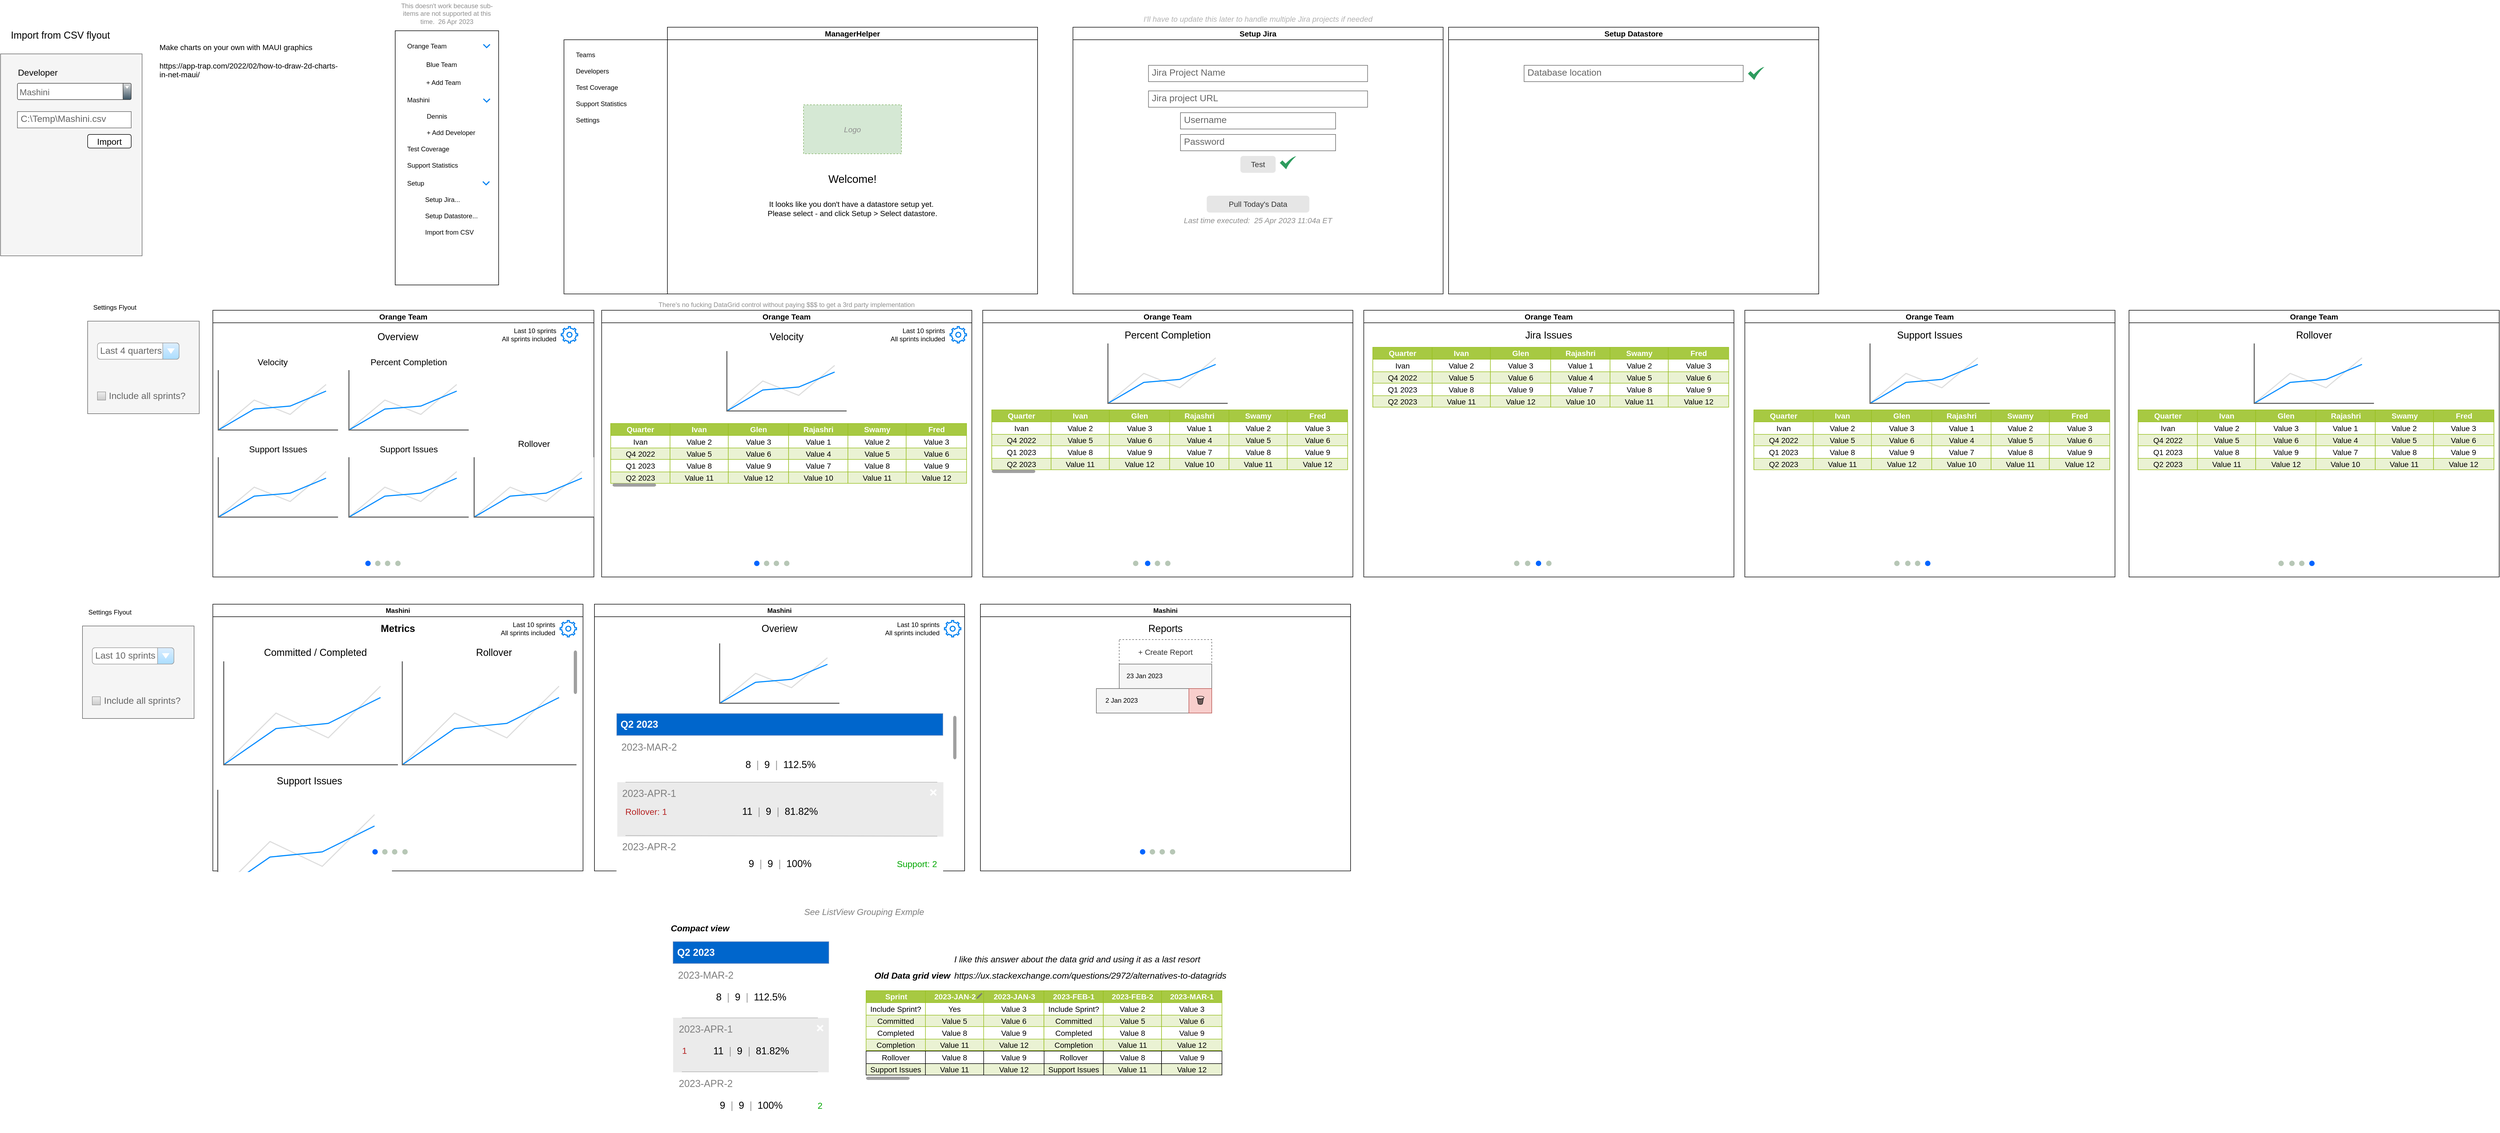 <mxfile version="20.7.4" type="device"><diagram id="KD8UZ1uTYyhpafIzcGvH" name="Page-1"><mxGraphModel dx="1784" dy="611" grid="1" gridSize="10" guides="1" tooltips="1" connect="1" arrows="1" fold="1" page="1" pageScale="1" pageWidth="850" pageHeight="1100" math="0" shadow="0"><root><mxCell id="0"/><mxCell id="1" parent="0"/><mxCell id="x89YmH2ciRZgyZcLdzpQ-55" value="" style="rounded=0;whiteSpace=wrap;html=1;fontSize=20;" parent="1" vertex="1"><mxGeometry x="745" y="93" width="190" height="467" as="geometry"/></mxCell><mxCell id="6C1QFtq3x26euscHdU1l-464" value="" style="rounded=0;whiteSpace=wrap;html=1;fontSize=12;fillColor=#f5f5f5;fontColor=#333333;strokeColor=#666666;" parent="1" vertex="1"><mxGeometry x="-290" y="119" width="260" height="371" as="geometry"/></mxCell><mxCell id="6C1QFtq3x26euscHdU1l-392" value="" style="rounded=0;whiteSpace=wrap;html=1;fontSize=12;fillColor=#f5f5f5;fontColor=#333333;strokeColor=#666666;" parent="1" vertex="1"><mxGeometry x="-139.5" y="1170" width="205" height="170" as="geometry"/></mxCell><mxCell id="GOkHHAlVm_RYpVZANfHV-65" value="Orange Team" style="swimlane;whiteSpace=wrap;html=1;shadow=0;fontSize=14;" parent="1" vertex="1"><mxGeometry x="814.25" y="590" width="680" height="490" as="geometry"/></mxCell><mxCell id="GOkHHAlVm_RYpVZANfHV-93" value="Assets" style="childLayout=tableLayout;recursiveResize=0;strokeColor=#98bf21;fillColor=#A7C942;shadow=0;fontSize=14;" parent="GOkHHAlVm_RYpVZANfHV-65" vertex="1"><mxGeometry x="16.63" y="208" width="326.75" height="110" as="geometry"/></mxCell><mxCell id="GOkHHAlVm_RYpVZANfHV-94" style="shape=tableRow;horizontal=0;startSize=0;swimlaneHead=0;swimlaneBody=0;top=0;left=0;bottom=0;right=0;dropTarget=0;collapsible=0;recursiveResize=0;expand=0;fontStyle=0;strokeColor=inherit;fillColor=#ffffff;fontSize=14;" parent="GOkHHAlVm_RYpVZANfHV-93" vertex="1"><mxGeometry width="326.75" height="22" as="geometry"/></mxCell><mxCell id="GOkHHAlVm_RYpVZANfHV-95" value="Quarter" style="connectable=0;recursiveResize=0;strokeColor=inherit;fillColor=#A7C942;align=center;fontStyle=1;fontColor=#FFFFFF;html=1;fontSize=14;" parent="GOkHHAlVm_RYpVZANfHV-94" vertex="1"><mxGeometry width="109" height="22" as="geometry"><mxRectangle width="109" height="22" as="alternateBounds"/></mxGeometry></mxCell><mxCell id="GOkHHAlVm_RYpVZANfHV-96" value="Ivan" style="connectable=0;recursiveResize=0;strokeColor=inherit;fillColor=#A7C942;align=center;fontStyle=1;fontColor=#FFFFFF;html=1;fontSize=14;" parent="GOkHHAlVm_RYpVZANfHV-94" vertex="1"><mxGeometry x="109" width="107" height="22" as="geometry"><mxRectangle width="107" height="22" as="alternateBounds"/></mxGeometry></mxCell><mxCell id="GOkHHAlVm_RYpVZANfHV-97" value="Glen" style="connectable=0;recursiveResize=0;strokeColor=inherit;fillColor=#A7C942;align=center;fontStyle=1;fontColor=#FFFFFF;html=1;fontSize=14;" parent="GOkHHAlVm_RYpVZANfHV-94" vertex="1"><mxGeometry x="216" width="111" height="22" as="geometry"><mxRectangle width="111" height="22" as="alternateBounds"/></mxGeometry></mxCell><mxCell id="GOkHHAlVm_RYpVZANfHV-98" value="" style="shape=tableRow;horizontal=0;startSize=0;swimlaneHead=0;swimlaneBody=0;top=0;left=0;bottom=0;right=0;dropTarget=0;collapsible=0;recursiveResize=0;expand=0;fontStyle=0;strokeColor=inherit;fillColor=#ffffff;fontSize=14;" parent="GOkHHAlVm_RYpVZANfHV-93" vertex="1"><mxGeometry y="22" width="326.75" height="23" as="geometry"/></mxCell><mxCell id="GOkHHAlVm_RYpVZANfHV-99" value="Ivan" style="connectable=0;recursiveResize=0;strokeColor=inherit;fillColor=inherit;align=center;whiteSpace=wrap;html=1;fontSize=14;" parent="GOkHHAlVm_RYpVZANfHV-98" vertex="1"><mxGeometry width="109" height="23" as="geometry"><mxRectangle width="109" height="23" as="alternateBounds"/></mxGeometry></mxCell><mxCell id="GOkHHAlVm_RYpVZANfHV-100" value="Value 2" style="connectable=0;recursiveResize=0;strokeColor=inherit;fillColor=inherit;align=center;whiteSpace=wrap;html=1;fontSize=14;" parent="GOkHHAlVm_RYpVZANfHV-98" vertex="1"><mxGeometry x="109" width="107" height="23" as="geometry"><mxRectangle width="107" height="23" as="alternateBounds"/></mxGeometry></mxCell><mxCell id="GOkHHAlVm_RYpVZANfHV-101" value="Value 3" style="connectable=0;recursiveResize=0;strokeColor=inherit;fillColor=inherit;align=center;whiteSpace=wrap;html=1;fontSize=14;" parent="GOkHHAlVm_RYpVZANfHV-98" vertex="1"><mxGeometry x="216" width="111" height="23" as="geometry"><mxRectangle width="111" height="23" as="alternateBounds"/></mxGeometry></mxCell><mxCell id="GOkHHAlVm_RYpVZANfHV-102" value="" style="shape=tableRow;horizontal=0;startSize=0;swimlaneHead=0;swimlaneBody=0;top=0;left=0;bottom=0;right=0;dropTarget=0;collapsible=0;recursiveResize=0;expand=0;fontStyle=1;strokeColor=inherit;fillColor=#EAF2D3;fontSize=14;" parent="GOkHHAlVm_RYpVZANfHV-93" vertex="1"><mxGeometry y="45" width="326.75" height="21" as="geometry"/></mxCell><mxCell id="GOkHHAlVm_RYpVZANfHV-103" value="Q4 2022" style="connectable=0;recursiveResize=0;strokeColor=inherit;fillColor=inherit;whiteSpace=wrap;html=1;fontSize=14;" parent="GOkHHAlVm_RYpVZANfHV-102" vertex="1"><mxGeometry width="109" height="21" as="geometry"><mxRectangle width="109" height="21" as="alternateBounds"/></mxGeometry></mxCell><mxCell id="GOkHHAlVm_RYpVZANfHV-104" value="Value 5" style="connectable=0;recursiveResize=0;strokeColor=inherit;fillColor=inherit;whiteSpace=wrap;html=1;fontSize=14;" parent="GOkHHAlVm_RYpVZANfHV-102" vertex="1"><mxGeometry x="109" width="107" height="21" as="geometry"><mxRectangle width="107" height="21" as="alternateBounds"/></mxGeometry></mxCell><mxCell id="GOkHHAlVm_RYpVZANfHV-105" value="Value 6" style="connectable=0;recursiveResize=0;strokeColor=inherit;fillColor=inherit;whiteSpace=wrap;html=1;fontSize=14;" parent="GOkHHAlVm_RYpVZANfHV-102" vertex="1"><mxGeometry x="216" width="111" height="21" as="geometry"><mxRectangle width="111" height="21" as="alternateBounds"/></mxGeometry></mxCell><mxCell id="GOkHHAlVm_RYpVZANfHV-106" value="" style="shape=tableRow;horizontal=0;startSize=0;swimlaneHead=0;swimlaneBody=0;top=0;left=0;bottom=0;right=0;dropTarget=0;collapsible=0;recursiveResize=0;expand=0;fontStyle=0;strokeColor=inherit;fillColor=#ffffff;fontSize=14;" parent="GOkHHAlVm_RYpVZANfHV-93" vertex="1"><mxGeometry y="66" width="326.75" height="23" as="geometry"/></mxCell><mxCell id="GOkHHAlVm_RYpVZANfHV-107" value="Q1 2023" style="connectable=0;recursiveResize=0;strokeColor=inherit;fillColor=inherit;fontStyle=0;align=center;whiteSpace=wrap;html=1;fontSize=14;" parent="GOkHHAlVm_RYpVZANfHV-106" vertex="1"><mxGeometry width="109" height="23" as="geometry"><mxRectangle width="109" height="23" as="alternateBounds"/></mxGeometry></mxCell><mxCell id="GOkHHAlVm_RYpVZANfHV-108" value="Value 8" style="connectable=0;recursiveResize=0;strokeColor=inherit;fillColor=inherit;fontStyle=0;align=center;whiteSpace=wrap;html=1;fontSize=14;" parent="GOkHHAlVm_RYpVZANfHV-106" vertex="1"><mxGeometry x="109" width="107" height="23" as="geometry"><mxRectangle width="107" height="23" as="alternateBounds"/></mxGeometry></mxCell><mxCell id="GOkHHAlVm_RYpVZANfHV-109" value="Value 9" style="connectable=0;recursiveResize=0;strokeColor=inherit;fillColor=inherit;fontStyle=0;align=center;whiteSpace=wrap;html=1;fontSize=14;" parent="GOkHHAlVm_RYpVZANfHV-106" vertex="1"><mxGeometry x="216" width="111" height="23" as="geometry"><mxRectangle width="111" height="23" as="alternateBounds"/></mxGeometry></mxCell><mxCell id="GOkHHAlVm_RYpVZANfHV-110" value="" style="shape=tableRow;horizontal=0;startSize=0;swimlaneHead=0;swimlaneBody=0;top=0;left=0;bottom=0;right=0;dropTarget=0;collapsible=0;recursiveResize=0;expand=0;fontStyle=1;strokeColor=inherit;fillColor=#EAF2D3;fontSize=14;" parent="GOkHHAlVm_RYpVZANfHV-93" vertex="1"><mxGeometry y="89" width="326.75" height="21" as="geometry"/></mxCell><mxCell id="GOkHHAlVm_RYpVZANfHV-111" value="Q2 2023" style="connectable=0;recursiveResize=0;strokeColor=inherit;fillColor=inherit;whiteSpace=wrap;html=1;fontSize=14;" parent="GOkHHAlVm_RYpVZANfHV-110" vertex="1"><mxGeometry width="109" height="21" as="geometry"><mxRectangle width="109" height="21" as="alternateBounds"/></mxGeometry></mxCell><mxCell id="GOkHHAlVm_RYpVZANfHV-112" value="Value 11" style="connectable=0;recursiveResize=0;strokeColor=inherit;fillColor=inherit;whiteSpace=wrap;html=1;fontSize=14;" parent="GOkHHAlVm_RYpVZANfHV-110" vertex="1"><mxGeometry x="109" width="107" height="21" as="geometry"><mxRectangle width="107" height="21" as="alternateBounds"/></mxGeometry></mxCell><mxCell id="GOkHHAlVm_RYpVZANfHV-113" value="Value 12" style="connectable=0;recursiveResize=0;strokeColor=inherit;fillColor=inherit;whiteSpace=wrap;html=1;fontSize=14;" parent="GOkHHAlVm_RYpVZANfHV-110" vertex="1"><mxGeometry x="216" width="111" height="21" as="geometry"><mxRectangle width="111" height="21" as="alternateBounds"/></mxGeometry></mxCell><mxCell id="BHeHbuaZy65FpQI7f7K2-31" value="Assets" style="childLayout=tableLayout;recursiveResize=0;strokeColor=#98bf21;fillColor=#A7C942;shadow=0;fontSize=14;" parent="GOkHHAlVm_RYpVZANfHV-65" vertex="1"><mxGeometry x="343.38" y="208" width="326.75" height="110" as="geometry"/></mxCell><mxCell id="BHeHbuaZy65FpQI7f7K2-32" style="shape=tableRow;horizontal=0;startSize=0;swimlaneHead=0;swimlaneBody=0;top=0;left=0;bottom=0;right=0;dropTarget=0;collapsible=0;recursiveResize=0;expand=0;fontStyle=0;strokeColor=inherit;fillColor=#ffffff;fontSize=14;" parent="BHeHbuaZy65FpQI7f7K2-31" vertex="1"><mxGeometry width="326.75" height="22" as="geometry"/></mxCell><mxCell id="BHeHbuaZy65FpQI7f7K2-33" value="Rajashri" style="connectable=0;recursiveResize=0;strokeColor=inherit;fillColor=#A7C942;align=center;fontStyle=1;fontColor=#FFFFFF;html=1;fontSize=14;" parent="BHeHbuaZy65FpQI7f7K2-32" vertex="1"><mxGeometry width="109" height="22" as="geometry"><mxRectangle width="109" height="22" as="alternateBounds"/></mxGeometry></mxCell><mxCell id="BHeHbuaZy65FpQI7f7K2-34" value="Swamy" style="connectable=0;recursiveResize=0;strokeColor=inherit;fillColor=#A7C942;align=center;fontStyle=1;fontColor=#FFFFFF;html=1;fontSize=14;" parent="BHeHbuaZy65FpQI7f7K2-32" vertex="1"><mxGeometry x="109" width="107" height="22" as="geometry"><mxRectangle width="107" height="22" as="alternateBounds"/></mxGeometry></mxCell><mxCell id="BHeHbuaZy65FpQI7f7K2-35" value="Fred" style="connectable=0;recursiveResize=0;strokeColor=inherit;fillColor=#A7C942;align=center;fontStyle=1;fontColor=#FFFFFF;html=1;fontSize=14;" parent="BHeHbuaZy65FpQI7f7K2-32" vertex="1"><mxGeometry x="216" width="111" height="22" as="geometry"><mxRectangle width="111" height="22" as="alternateBounds"/></mxGeometry></mxCell><mxCell id="BHeHbuaZy65FpQI7f7K2-36" value="" style="shape=tableRow;horizontal=0;startSize=0;swimlaneHead=0;swimlaneBody=0;top=0;left=0;bottom=0;right=0;dropTarget=0;collapsible=0;recursiveResize=0;expand=0;fontStyle=0;strokeColor=inherit;fillColor=#ffffff;fontSize=14;" parent="BHeHbuaZy65FpQI7f7K2-31" vertex="1"><mxGeometry y="22" width="326.75" height="23" as="geometry"/></mxCell><mxCell id="BHeHbuaZy65FpQI7f7K2-37" value="Value 1" style="connectable=0;recursiveResize=0;strokeColor=inherit;fillColor=inherit;align=center;whiteSpace=wrap;html=1;fontSize=14;" parent="BHeHbuaZy65FpQI7f7K2-36" vertex="1"><mxGeometry width="109" height="23" as="geometry"><mxRectangle width="109" height="23" as="alternateBounds"/></mxGeometry></mxCell><mxCell id="BHeHbuaZy65FpQI7f7K2-38" value="Value 2" style="connectable=0;recursiveResize=0;strokeColor=inherit;fillColor=inherit;align=center;whiteSpace=wrap;html=1;fontSize=14;" parent="BHeHbuaZy65FpQI7f7K2-36" vertex="1"><mxGeometry x="109" width="107" height="23" as="geometry"><mxRectangle width="107" height="23" as="alternateBounds"/></mxGeometry></mxCell><mxCell id="BHeHbuaZy65FpQI7f7K2-39" value="Value 3" style="connectable=0;recursiveResize=0;strokeColor=inherit;fillColor=inherit;align=center;whiteSpace=wrap;html=1;fontSize=14;" parent="BHeHbuaZy65FpQI7f7K2-36" vertex="1"><mxGeometry x="216" width="111" height="23" as="geometry"><mxRectangle width="111" height="23" as="alternateBounds"/></mxGeometry></mxCell><mxCell id="BHeHbuaZy65FpQI7f7K2-40" value="" style="shape=tableRow;horizontal=0;startSize=0;swimlaneHead=0;swimlaneBody=0;top=0;left=0;bottom=0;right=0;dropTarget=0;collapsible=0;recursiveResize=0;expand=0;fontStyle=1;strokeColor=inherit;fillColor=#EAF2D3;fontSize=14;" parent="BHeHbuaZy65FpQI7f7K2-31" vertex="1"><mxGeometry y="45" width="326.75" height="21" as="geometry"/></mxCell><mxCell id="BHeHbuaZy65FpQI7f7K2-41" value="Value 4" style="connectable=0;recursiveResize=0;strokeColor=inherit;fillColor=inherit;whiteSpace=wrap;html=1;fontSize=14;" parent="BHeHbuaZy65FpQI7f7K2-40" vertex="1"><mxGeometry width="109" height="21" as="geometry"><mxRectangle width="109" height="21" as="alternateBounds"/></mxGeometry></mxCell><mxCell id="BHeHbuaZy65FpQI7f7K2-42" value="Value 5" style="connectable=0;recursiveResize=0;strokeColor=inherit;fillColor=inherit;whiteSpace=wrap;html=1;fontSize=14;" parent="BHeHbuaZy65FpQI7f7K2-40" vertex="1"><mxGeometry x="109" width="107" height="21" as="geometry"><mxRectangle width="107" height="21" as="alternateBounds"/></mxGeometry></mxCell><mxCell id="BHeHbuaZy65FpQI7f7K2-43" value="Value 6" style="connectable=0;recursiveResize=0;strokeColor=inherit;fillColor=inherit;whiteSpace=wrap;html=1;fontSize=14;" parent="BHeHbuaZy65FpQI7f7K2-40" vertex="1"><mxGeometry x="216" width="111" height="21" as="geometry"><mxRectangle width="111" height="21" as="alternateBounds"/></mxGeometry></mxCell><mxCell id="BHeHbuaZy65FpQI7f7K2-44" value="" style="shape=tableRow;horizontal=0;startSize=0;swimlaneHead=0;swimlaneBody=0;top=0;left=0;bottom=0;right=0;dropTarget=0;collapsible=0;recursiveResize=0;expand=0;fontStyle=0;strokeColor=inherit;fillColor=#ffffff;fontSize=14;" parent="BHeHbuaZy65FpQI7f7K2-31" vertex="1"><mxGeometry y="66" width="326.75" height="23" as="geometry"/></mxCell><mxCell id="BHeHbuaZy65FpQI7f7K2-45" value="Value 7" style="connectable=0;recursiveResize=0;strokeColor=inherit;fillColor=inherit;fontStyle=0;align=center;whiteSpace=wrap;html=1;fontSize=14;" parent="BHeHbuaZy65FpQI7f7K2-44" vertex="1"><mxGeometry width="109" height="23" as="geometry"><mxRectangle width="109" height="23" as="alternateBounds"/></mxGeometry></mxCell><mxCell id="BHeHbuaZy65FpQI7f7K2-46" value="Value 8" style="connectable=0;recursiveResize=0;strokeColor=inherit;fillColor=inherit;fontStyle=0;align=center;whiteSpace=wrap;html=1;fontSize=14;" parent="BHeHbuaZy65FpQI7f7K2-44" vertex="1"><mxGeometry x="109" width="107" height="23" as="geometry"><mxRectangle width="107" height="23" as="alternateBounds"/></mxGeometry></mxCell><mxCell id="BHeHbuaZy65FpQI7f7K2-47" value="Value 9" style="connectable=0;recursiveResize=0;strokeColor=inherit;fillColor=inherit;fontStyle=0;align=center;whiteSpace=wrap;html=1;fontSize=14;" parent="BHeHbuaZy65FpQI7f7K2-44" vertex="1"><mxGeometry x="216" width="111" height="23" as="geometry"><mxRectangle width="111" height="23" as="alternateBounds"/></mxGeometry></mxCell><mxCell id="BHeHbuaZy65FpQI7f7K2-48" value="" style="shape=tableRow;horizontal=0;startSize=0;swimlaneHead=0;swimlaneBody=0;top=0;left=0;bottom=0;right=0;dropTarget=0;collapsible=0;recursiveResize=0;expand=0;fontStyle=1;strokeColor=inherit;fillColor=#EAF2D3;fontSize=14;" parent="BHeHbuaZy65FpQI7f7K2-31" vertex="1"><mxGeometry y="89" width="326.75" height="21" as="geometry"/></mxCell><mxCell id="BHeHbuaZy65FpQI7f7K2-49" value="Value 10" style="connectable=0;recursiveResize=0;strokeColor=inherit;fillColor=inherit;whiteSpace=wrap;html=1;fontSize=14;" parent="BHeHbuaZy65FpQI7f7K2-48" vertex="1"><mxGeometry width="109" height="21" as="geometry"><mxRectangle width="109" height="21" as="alternateBounds"/></mxGeometry></mxCell><mxCell id="BHeHbuaZy65FpQI7f7K2-50" value="Value 11" style="connectable=0;recursiveResize=0;strokeColor=inherit;fillColor=inherit;whiteSpace=wrap;html=1;fontSize=14;" parent="BHeHbuaZy65FpQI7f7K2-48" vertex="1"><mxGeometry x="109" width="107" height="21" as="geometry"><mxRectangle width="107" height="21" as="alternateBounds"/></mxGeometry></mxCell><mxCell id="BHeHbuaZy65FpQI7f7K2-51" value="Value 12" style="connectable=0;recursiveResize=0;strokeColor=inherit;fillColor=inherit;whiteSpace=wrap;html=1;fontSize=14;" parent="BHeHbuaZy65FpQI7f7K2-48" vertex="1"><mxGeometry x="216" width="111" height="21" as="geometry"><mxRectangle width="111" height="21" as="alternateBounds"/></mxGeometry></mxCell><mxCell id="BHeHbuaZy65FpQI7f7K2-73" value="" style="verticalLabelPosition=bottom;shadow=0;dashed=0;align=center;html=1;verticalAlign=top;strokeWidth=1;shape=mxgraph.mockup.graphics.lineChart;strokeColor=none;strokeColor2=#666666;strokeColor3=#008cff;strokeColor4=#dddddd;" parent="GOkHHAlVm_RYpVZANfHV-65" vertex="1"><mxGeometry x="230" y="75" width="220" height="110" as="geometry"/></mxCell><mxCell id="BHeHbuaZy65FpQI7f7K2-75" value="Velocity" style="text;html=1;strokeColor=none;fillColor=none;align=center;verticalAlign=middle;whiteSpace=wrap;rounded=0;fontSize=18;" parent="GOkHHAlVm_RYpVZANfHV-65" vertex="1"><mxGeometry x="280" y="34" width="120" height="30" as="geometry"/></mxCell><mxCell id="6C1QFtq3x26euscHdU1l-3" value="" style="shape=ellipse;fillColor=#0065FF;strokeColor=none;html=1;sketch=0;fontSize=18;" parent="GOkHHAlVm_RYpVZANfHV-65" vertex="1"><mxGeometry x="280" y="460" width="10" height="10" as="geometry"/></mxCell><mxCell id="6C1QFtq3x26euscHdU1l-470" value="" style="html=1;verticalLabelPosition=bottom;align=center;labelBackgroundColor=#ffffff;verticalAlign=top;strokeWidth=2;strokeColor=#0080F0;shadow=0;dashed=0;shape=mxgraph.ios7.icons.settings;fontSize=18;fillColor=none;" parent="GOkHHAlVm_RYpVZANfHV-65" vertex="1"><mxGeometry x="640.13" y="30" width="30" height="30" as="geometry"/></mxCell><mxCell id="6C1QFtq3x26euscHdU1l-471" value="Last 10 sprints&lt;br&gt;All sprints included" style="text;html=1;strokeColor=none;fillColor=none;align=right;verticalAlign=middle;whiteSpace=wrap;rounded=0;fontSize=12;" parent="GOkHHAlVm_RYpVZANfHV-65" vertex="1"><mxGeometry x="496.13" y="30" width="136.75" height="30" as="geometry"/></mxCell><mxCell id="6C1QFtq3x26euscHdU1l-473" value="" style="html=1;verticalLabelPosition=bottom;labelBackgroundColor=#ffffff;verticalAlign=top;shadow=0;dashed=0;strokeWidth=2;shape=mxgraph.ios7.misc.scroll_(horizontal);fillColor=#a0a0a0;fontSize=14;" parent="GOkHHAlVm_RYpVZANfHV-65" vertex="1"><mxGeometry x="20" y="318" width="80" height="6" as="geometry"/></mxCell><mxCell id="BHeHbuaZy65FpQI7f7K2-77" value="Settings" style="text;html=1;strokeColor=none;fillColor=none;align=left;verticalAlign=middle;whiteSpace=wrap;rounded=0;fontSize=12;fontColor=#050505;" parent="1" vertex="1"><mxGeometry x="765" y="226" width="127" height="30" as="geometry"/></mxCell><mxCell id="BHeHbuaZy65FpQI7f7K2-79" value="Teams" style="text;html=1;strokeColor=none;fillColor=none;align=left;verticalAlign=middle;whiteSpace=wrap;rounded=0;fontSize=12;fontColor=#050505;" parent="1" vertex="1"><mxGeometry x="765" y="106" width="127" height="30" as="geometry"/></mxCell><mxCell id="BHeHbuaZy65FpQI7f7K2-80" value="Developers" style="text;html=1;strokeColor=none;fillColor=none;align=left;verticalAlign=middle;whiteSpace=wrap;rounded=0;fontSize=12;fontColor=#050505;" parent="1" vertex="1"><mxGeometry x="765" y="136" width="170" height="30" as="geometry"/></mxCell><mxCell id="BHeHbuaZy65FpQI7f7K2-85" value="Test Coverage" style="text;html=1;strokeColor=none;fillColor=none;align=left;verticalAlign=middle;whiteSpace=wrap;rounded=0;fontSize=12;fontColor=#050505;" parent="1" vertex="1"><mxGeometry x="765" y="166" width="160" height="30" as="geometry"/></mxCell><mxCell id="BHeHbuaZy65FpQI7f7K2-86" value="Support Statistics" style="text;html=1;strokeColor=none;fillColor=none;align=left;verticalAlign=middle;whiteSpace=wrap;rounded=0;fontSize=12;fontColor=#050505;" parent="1" vertex="1"><mxGeometry x="765" y="196" width="160" height="30" as="geometry"/></mxCell><mxCell id="6C1QFtq3x26euscHdU1l-4" value="" style="shape=ellipse;fillColor=#B7C7B6;strokeColor=none;html=1;sketch=0;fontSize=18;" parent="1" vertex="1"><mxGeometry x="1112.25" y="1050" width="10" height="10" as="geometry"/></mxCell><mxCell id="6C1QFtq3x26euscHdU1l-5" value="" style="shape=ellipse;fillColor=#B7C7B6;strokeColor=none;html=1;sketch=0;fontSize=18;" parent="1" vertex="1"><mxGeometry x="1130.25" y="1050" width="10" height="10" as="geometry"/></mxCell><mxCell id="6C1QFtq3x26euscHdU1l-6" value="" style="shape=ellipse;fillColor=#B7C7B6;strokeColor=none;html=1;sketch=0;fontSize=18;" parent="1" vertex="1"><mxGeometry x="1149.25" y="1050" width="10" height="10" as="geometry"/></mxCell><mxCell id="6C1QFtq3x26euscHdU1l-60" value="Orange Team" style="swimlane;whiteSpace=wrap;html=1;shadow=0;fontSize=14;" parent="1" vertex="1"><mxGeometry x="1514.25" y="590" width="680" height="490" as="geometry"/></mxCell><mxCell id="6C1QFtq3x26euscHdU1l-62" value="Assets" style="childLayout=tableLayout;recursiveResize=0;strokeColor=#98bf21;fillColor=#A7C942;shadow=0;fontSize=14;" parent="6C1QFtq3x26euscHdU1l-60" vertex="1"><mxGeometry x="16.63" y="183" width="326.75" height="110" as="geometry"/></mxCell><mxCell id="6C1QFtq3x26euscHdU1l-63" style="shape=tableRow;horizontal=0;startSize=0;swimlaneHead=0;swimlaneBody=0;top=0;left=0;bottom=0;right=0;dropTarget=0;collapsible=0;recursiveResize=0;expand=0;fontStyle=0;strokeColor=inherit;fillColor=#ffffff;fontSize=14;" parent="6C1QFtq3x26euscHdU1l-62" vertex="1"><mxGeometry width="326.75" height="22" as="geometry"/></mxCell><mxCell id="6C1QFtq3x26euscHdU1l-64" value="Quarter" style="connectable=0;recursiveResize=0;strokeColor=inherit;fillColor=#A7C942;align=center;fontStyle=1;fontColor=#FFFFFF;html=1;fontSize=14;" parent="6C1QFtq3x26euscHdU1l-63" vertex="1"><mxGeometry width="109" height="22" as="geometry"><mxRectangle width="109" height="22" as="alternateBounds"/></mxGeometry></mxCell><mxCell id="6C1QFtq3x26euscHdU1l-65" value="Ivan" style="connectable=0;recursiveResize=0;strokeColor=inherit;fillColor=#A7C942;align=center;fontStyle=1;fontColor=#FFFFFF;html=1;fontSize=14;" parent="6C1QFtq3x26euscHdU1l-63" vertex="1"><mxGeometry x="109" width="107" height="22" as="geometry"><mxRectangle width="107" height="22" as="alternateBounds"/></mxGeometry></mxCell><mxCell id="6C1QFtq3x26euscHdU1l-66" value="Glen" style="connectable=0;recursiveResize=0;strokeColor=inherit;fillColor=#A7C942;align=center;fontStyle=1;fontColor=#FFFFFF;html=1;fontSize=14;" parent="6C1QFtq3x26euscHdU1l-63" vertex="1"><mxGeometry x="216" width="111" height="22" as="geometry"><mxRectangle width="111" height="22" as="alternateBounds"/></mxGeometry></mxCell><mxCell id="6C1QFtq3x26euscHdU1l-67" value="" style="shape=tableRow;horizontal=0;startSize=0;swimlaneHead=0;swimlaneBody=0;top=0;left=0;bottom=0;right=0;dropTarget=0;collapsible=0;recursiveResize=0;expand=0;fontStyle=0;strokeColor=inherit;fillColor=#ffffff;fontSize=14;" parent="6C1QFtq3x26euscHdU1l-62" vertex="1"><mxGeometry y="22" width="326.75" height="23" as="geometry"/></mxCell><mxCell id="6C1QFtq3x26euscHdU1l-68" value="Ivan" style="connectable=0;recursiveResize=0;strokeColor=inherit;fillColor=inherit;align=center;whiteSpace=wrap;html=1;fontSize=14;" parent="6C1QFtq3x26euscHdU1l-67" vertex="1"><mxGeometry width="109" height="23" as="geometry"><mxRectangle width="109" height="23" as="alternateBounds"/></mxGeometry></mxCell><mxCell id="6C1QFtq3x26euscHdU1l-69" value="Value 2" style="connectable=0;recursiveResize=0;strokeColor=inherit;fillColor=inherit;align=center;whiteSpace=wrap;html=1;fontSize=14;" parent="6C1QFtq3x26euscHdU1l-67" vertex="1"><mxGeometry x="109" width="107" height="23" as="geometry"><mxRectangle width="107" height="23" as="alternateBounds"/></mxGeometry></mxCell><mxCell id="6C1QFtq3x26euscHdU1l-70" value="Value 3" style="connectable=0;recursiveResize=0;strokeColor=inherit;fillColor=inherit;align=center;whiteSpace=wrap;html=1;fontSize=14;" parent="6C1QFtq3x26euscHdU1l-67" vertex="1"><mxGeometry x="216" width="111" height="23" as="geometry"><mxRectangle width="111" height="23" as="alternateBounds"/></mxGeometry></mxCell><mxCell id="6C1QFtq3x26euscHdU1l-71" value="" style="shape=tableRow;horizontal=0;startSize=0;swimlaneHead=0;swimlaneBody=0;top=0;left=0;bottom=0;right=0;dropTarget=0;collapsible=0;recursiveResize=0;expand=0;fontStyle=1;strokeColor=inherit;fillColor=#EAF2D3;fontSize=14;" parent="6C1QFtq3x26euscHdU1l-62" vertex="1"><mxGeometry y="45" width="326.75" height="21" as="geometry"/></mxCell><mxCell id="6C1QFtq3x26euscHdU1l-72" value="Q4 2022" style="connectable=0;recursiveResize=0;strokeColor=inherit;fillColor=inherit;whiteSpace=wrap;html=1;fontSize=14;" parent="6C1QFtq3x26euscHdU1l-71" vertex="1"><mxGeometry width="109" height="21" as="geometry"><mxRectangle width="109" height="21" as="alternateBounds"/></mxGeometry></mxCell><mxCell id="6C1QFtq3x26euscHdU1l-73" value="Value 5" style="connectable=0;recursiveResize=0;strokeColor=inherit;fillColor=inherit;whiteSpace=wrap;html=1;fontSize=14;" parent="6C1QFtq3x26euscHdU1l-71" vertex="1"><mxGeometry x="109" width="107" height="21" as="geometry"><mxRectangle width="107" height="21" as="alternateBounds"/></mxGeometry></mxCell><mxCell id="6C1QFtq3x26euscHdU1l-74" value="Value 6" style="connectable=0;recursiveResize=0;strokeColor=inherit;fillColor=inherit;whiteSpace=wrap;html=1;fontSize=14;" parent="6C1QFtq3x26euscHdU1l-71" vertex="1"><mxGeometry x="216" width="111" height="21" as="geometry"><mxRectangle width="111" height="21" as="alternateBounds"/></mxGeometry></mxCell><mxCell id="6C1QFtq3x26euscHdU1l-75" value="" style="shape=tableRow;horizontal=0;startSize=0;swimlaneHead=0;swimlaneBody=0;top=0;left=0;bottom=0;right=0;dropTarget=0;collapsible=0;recursiveResize=0;expand=0;fontStyle=0;strokeColor=inherit;fillColor=#ffffff;fontSize=14;" parent="6C1QFtq3x26euscHdU1l-62" vertex="1"><mxGeometry y="66" width="326.75" height="23" as="geometry"/></mxCell><mxCell id="6C1QFtq3x26euscHdU1l-76" value="Q1 2023" style="connectable=0;recursiveResize=0;strokeColor=inherit;fillColor=inherit;fontStyle=0;align=center;whiteSpace=wrap;html=1;fontSize=14;" parent="6C1QFtq3x26euscHdU1l-75" vertex="1"><mxGeometry width="109" height="23" as="geometry"><mxRectangle width="109" height="23" as="alternateBounds"/></mxGeometry></mxCell><mxCell id="6C1QFtq3x26euscHdU1l-77" value="Value 8" style="connectable=0;recursiveResize=0;strokeColor=inherit;fillColor=inherit;fontStyle=0;align=center;whiteSpace=wrap;html=1;fontSize=14;" parent="6C1QFtq3x26euscHdU1l-75" vertex="1"><mxGeometry x="109" width="107" height="23" as="geometry"><mxRectangle width="107" height="23" as="alternateBounds"/></mxGeometry></mxCell><mxCell id="6C1QFtq3x26euscHdU1l-78" value="Value 9" style="connectable=0;recursiveResize=0;strokeColor=inherit;fillColor=inherit;fontStyle=0;align=center;whiteSpace=wrap;html=1;fontSize=14;" parent="6C1QFtq3x26euscHdU1l-75" vertex="1"><mxGeometry x="216" width="111" height="23" as="geometry"><mxRectangle width="111" height="23" as="alternateBounds"/></mxGeometry></mxCell><mxCell id="6C1QFtq3x26euscHdU1l-79" value="" style="shape=tableRow;horizontal=0;startSize=0;swimlaneHead=0;swimlaneBody=0;top=0;left=0;bottom=0;right=0;dropTarget=0;collapsible=0;recursiveResize=0;expand=0;fontStyle=1;strokeColor=inherit;fillColor=#EAF2D3;fontSize=14;" parent="6C1QFtq3x26euscHdU1l-62" vertex="1"><mxGeometry y="89" width="326.75" height="21" as="geometry"/></mxCell><mxCell id="6C1QFtq3x26euscHdU1l-80" value="Q2 2023" style="connectable=0;recursiveResize=0;strokeColor=inherit;fillColor=inherit;whiteSpace=wrap;html=1;fontSize=14;" parent="6C1QFtq3x26euscHdU1l-79" vertex="1"><mxGeometry width="109" height="21" as="geometry"><mxRectangle width="109" height="21" as="alternateBounds"/></mxGeometry></mxCell><mxCell id="6C1QFtq3x26euscHdU1l-81" value="Value 11" style="connectable=0;recursiveResize=0;strokeColor=inherit;fillColor=inherit;whiteSpace=wrap;html=1;fontSize=14;" parent="6C1QFtq3x26euscHdU1l-79" vertex="1"><mxGeometry x="109" width="107" height="21" as="geometry"><mxRectangle width="107" height="21" as="alternateBounds"/></mxGeometry></mxCell><mxCell id="6C1QFtq3x26euscHdU1l-82" value="Value 12" style="connectable=0;recursiveResize=0;strokeColor=inherit;fillColor=inherit;whiteSpace=wrap;html=1;fontSize=14;" parent="6C1QFtq3x26euscHdU1l-79" vertex="1"><mxGeometry x="216" width="111" height="21" as="geometry"><mxRectangle width="111" height="21" as="alternateBounds"/></mxGeometry></mxCell><mxCell id="6C1QFtq3x26euscHdU1l-83" value="Assets" style="childLayout=tableLayout;recursiveResize=0;strokeColor=#98bf21;fillColor=#A7C942;shadow=0;fontSize=14;" parent="6C1QFtq3x26euscHdU1l-60" vertex="1"><mxGeometry x="343.38" y="183" width="326.75" height="110" as="geometry"/></mxCell><mxCell id="6C1QFtq3x26euscHdU1l-84" style="shape=tableRow;horizontal=0;startSize=0;swimlaneHead=0;swimlaneBody=0;top=0;left=0;bottom=0;right=0;dropTarget=0;collapsible=0;recursiveResize=0;expand=0;fontStyle=0;strokeColor=inherit;fillColor=#ffffff;fontSize=14;" parent="6C1QFtq3x26euscHdU1l-83" vertex="1"><mxGeometry width="326.75" height="22" as="geometry"/></mxCell><mxCell id="6C1QFtq3x26euscHdU1l-85" value="Rajashri" style="connectable=0;recursiveResize=0;strokeColor=inherit;fillColor=#A7C942;align=center;fontStyle=1;fontColor=#FFFFFF;html=1;fontSize=14;" parent="6C1QFtq3x26euscHdU1l-84" vertex="1"><mxGeometry width="109" height="22" as="geometry"><mxRectangle width="109" height="22" as="alternateBounds"/></mxGeometry></mxCell><mxCell id="6C1QFtq3x26euscHdU1l-86" value="Swamy" style="connectable=0;recursiveResize=0;strokeColor=inherit;fillColor=#A7C942;align=center;fontStyle=1;fontColor=#FFFFFF;html=1;fontSize=14;" parent="6C1QFtq3x26euscHdU1l-84" vertex="1"><mxGeometry x="109" width="107" height="22" as="geometry"><mxRectangle width="107" height="22" as="alternateBounds"/></mxGeometry></mxCell><mxCell id="6C1QFtq3x26euscHdU1l-87" value="Fred" style="connectable=0;recursiveResize=0;strokeColor=inherit;fillColor=#A7C942;align=center;fontStyle=1;fontColor=#FFFFFF;html=1;fontSize=14;" parent="6C1QFtq3x26euscHdU1l-84" vertex="1"><mxGeometry x="216" width="111" height="22" as="geometry"><mxRectangle width="111" height="22" as="alternateBounds"/></mxGeometry></mxCell><mxCell id="6C1QFtq3x26euscHdU1l-88" value="" style="shape=tableRow;horizontal=0;startSize=0;swimlaneHead=0;swimlaneBody=0;top=0;left=0;bottom=0;right=0;dropTarget=0;collapsible=0;recursiveResize=0;expand=0;fontStyle=0;strokeColor=inherit;fillColor=#ffffff;fontSize=14;" parent="6C1QFtq3x26euscHdU1l-83" vertex="1"><mxGeometry y="22" width="326.75" height="23" as="geometry"/></mxCell><mxCell id="6C1QFtq3x26euscHdU1l-89" value="Value 1" style="connectable=0;recursiveResize=0;strokeColor=inherit;fillColor=inherit;align=center;whiteSpace=wrap;html=1;fontSize=14;" parent="6C1QFtq3x26euscHdU1l-88" vertex="1"><mxGeometry width="109" height="23" as="geometry"><mxRectangle width="109" height="23" as="alternateBounds"/></mxGeometry></mxCell><mxCell id="6C1QFtq3x26euscHdU1l-90" value="Value 2" style="connectable=0;recursiveResize=0;strokeColor=inherit;fillColor=inherit;align=center;whiteSpace=wrap;html=1;fontSize=14;" parent="6C1QFtq3x26euscHdU1l-88" vertex="1"><mxGeometry x="109" width="107" height="23" as="geometry"><mxRectangle width="107" height="23" as="alternateBounds"/></mxGeometry></mxCell><mxCell id="6C1QFtq3x26euscHdU1l-91" value="Value 3" style="connectable=0;recursiveResize=0;strokeColor=inherit;fillColor=inherit;align=center;whiteSpace=wrap;html=1;fontSize=14;" parent="6C1QFtq3x26euscHdU1l-88" vertex="1"><mxGeometry x="216" width="111" height="23" as="geometry"><mxRectangle width="111" height="23" as="alternateBounds"/></mxGeometry></mxCell><mxCell id="6C1QFtq3x26euscHdU1l-92" value="" style="shape=tableRow;horizontal=0;startSize=0;swimlaneHead=0;swimlaneBody=0;top=0;left=0;bottom=0;right=0;dropTarget=0;collapsible=0;recursiveResize=0;expand=0;fontStyle=1;strokeColor=inherit;fillColor=#EAF2D3;fontSize=14;" parent="6C1QFtq3x26euscHdU1l-83" vertex="1"><mxGeometry y="45" width="326.75" height="21" as="geometry"/></mxCell><mxCell id="6C1QFtq3x26euscHdU1l-93" value="Value 4" style="connectable=0;recursiveResize=0;strokeColor=inherit;fillColor=inherit;whiteSpace=wrap;html=1;fontSize=14;" parent="6C1QFtq3x26euscHdU1l-92" vertex="1"><mxGeometry width="109" height="21" as="geometry"><mxRectangle width="109" height="21" as="alternateBounds"/></mxGeometry></mxCell><mxCell id="6C1QFtq3x26euscHdU1l-94" value="Value 5" style="connectable=0;recursiveResize=0;strokeColor=inherit;fillColor=inherit;whiteSpace=wrap;html=1;fontSize=14;" parent="6C1QFtq3x26euscHdU1l-92" vertex="1"><mxGeometry x="109" width="107" height="21" as="geometry"><mxRectangle width="107" height="21" as="alternateBounds"/></mxGeometry></mxCell><mxCell id="6C1QFtq3x26euscHdU1l-95" value="Value 6" style="connectable=0;recursiveResize=0;strokeColor=inherit;fillColor=inherit;whiteSpace=wrap;html=1;fontSize=14;" parent="6C1QFtq3x26euscHdU1l-92" vertex="1"><mxGeometry x="216" width="111" height="21" as="geometry"><mxRectangle width="111" height="21" as="alternateBounds"/></mxGeometry></mxCell><mxCell id="6C1QFtq3x26euscHdU1l-96" value="" style="shape=tableRow;horizontal=0;startSize=0;swimlaneHead=0;swimlaneBody=0;top=0;left=0;bottom=0;right=0;dropTarget=0;collapsible=0;recursiveResize=0;expand=0;fontStyle=0;strokeColor=inherit;fillColor=#ffffff;fontSize=14;" parent="6C1QFtq3x26euscHdU1l-83" vertex="1"><mxGeometry y="66" width="326.75" height="23" as="geometry"/></mxCell><mxCell id="6C1QFtq3x26euscHdU1l-97" value="Value 7" style="connectable=0;recursiveResize=0;strokeColor=inherit;fillColor=inherit;fontStyle=0;align=center;whiteSpace=wrap;html=1;fontSize=14;" parent="6C1QFtq3x26euscHdU1l-96" vertex="1"><mxGeometry width="109" height="23" as="geometry"><mxRectangle width="109" height="23" as="alternateBounds"/></mxGeometry></mxCell><mxCell id="6C1QFtq3x26euscHdU1l-98" value="Value 8" style="connectable=0;recursiveResize=0;strokeColor=inherit;fillColor=inherit;fontStyle=0;align=center;whiteSpace=wrap;html=1;fontSize=14;" parent="6C1QFtq3x26euscHdU1l-96" vertex="1"><mxGeometry x="109" width="107" height="23" as="geometry"><mxRectangle width="107" height="23" as="alternateBounds"/></mxGeometry></mxCell><mxCell id="6C1QFtq3x26euscHdU1l-99" value="Value 9" style="connectable=0;recursiveResize=0;strokeColor=inherit;fillColor=inherit;fontStyle=0;align=center;whiteSpace=wrap;html=1;fontSize=14;" parent="6C1QFtq3x26euscHdU1l-96" vertex="1"><mxGeometry x="216" width="111" height="23" as="geometry"><mxRectangle width="111" height="23" as="alternateBounds"/></mxGeometry></mxCell><mxCell id="6C1QFtq3x26euscHdU1l-100" value="" style="shape=tableRow;horizontal=0;startSize=0;swimlaneHead=0;swimlaneBody=0;top=0;left=0;bottom=0;right=0;dropTarget=0;collapsible=0;recursiveResize=0;expand=0;fontStyle=1;strokeColor=inherit;fillColor=#EAF2D3;fontSize=14;" parent="6C1QFtq3x26euscHdU1l-83" vertex="1"><mxGeometry y="89" width="326.75" height="21" as="geometry"/></mxCell><mxCell id="6C1QFtq3x26euscHdU1l-101" value="Value 10" style="connectable=0;recursiveResize=0;strokeColor=inherit;fillColor=inherit;whiteSpace=wrap;html=1;fontSize=14;" parent="6C1QFtq3x26euscHdU1l-100" vertex="1"><mxGeometry width="109" height="21" as="geometry"><mxRectangle width="109" height="21" as="alternateBounds"/></mxGeometry></mxCell><mxCell id="6C1QFtq3x26euscHdU1l-102" value="Value 11" style="connectable=0;recursiveResize=0;strokeColor=inherit;fillColor=inherit;whiteSpace=wrap;html=1;fontSize=14;" parent="6C1QFtq3x26euscHdU1l-100" vertex="1"><mxGeometry x="109" width="107" height="21" as="geometry"><mxRectangle width="107" height="21" as="alternateBounds"/></mxGeometry></mxCell><mxCell id="6C1QFtq3x26euscHdU1l-103" value="Value 12" style="connectable=0;recursiveResize=0;strokeColor=inherit;fillColor=inherit;whiteSpace=wrap;html=1;fontSize=14;" parent="6C1QFtq3x26euscHdU1l-100" vertex="1"><mxGeometry x="216" width="111" height="21" as="geometry"><mxRectangle width="111" height="21" as="alternateBounds"/></mxGeometry></mxCell><mxCell id="6C1QFtq3x26euscHdU1l-104" value="" style="verticalLabelPosition=bottom;shadow=0;dashed=0;align=center;html=1;verticalAlign=top;strokeWidth=1;shape=mxgraph.mockup.graphics.lineChart;strokeColor=none;strokeColor2=#666666;strokeColor3=#008cff;strokeColor4=#dddddd;" parent="6C1QFtq3x26euscHdU1l-60" vertex="1"><mxGeometry x="230" y="61" width="220" height="110" as="geometry"/></mxCell><mxCell id="6C1QFtq3x26euscHdU1l-105" value="Percent Completion" style="text;html=1;strokeColor=none;fillColor=none;align=center;verticalAlign=middle;whiteSpace=wrap;rounded=0;fontSize=18;" parent="6C1QFtq3x26euscHdU1l-60" vertex="1"><mxGeometry x="235" y="31" width="210" height="30" as="geometry"/></mxCell><mxCell id="6C1QFtq3x26euscHdU1l-106" value="" style="shape=ellipse;fillColor=#0065FF;strokeColor=none;html=1;sketch=0;fontSize=18;" parent="6C1QFtq3x26euscHdU1l-60" vertex="1"><mxGeometry x="298" y="460" width="10" height="10" as="geometry"/></mxCell><mxCell id="6C1QFtq3x26euscHdU1l-456" value="" style="html=1;verticalLabelPosition=bottom;labelBackgroundColor=#ffffff;verticalAlign=top;shadow=0;dashed=0;strokeWidth=2;shape=mxgraph.ios7.misc.scroll_(horizontal);fillColor=#a0a0a0;fontSize=14;" parent="6C1QFtq3x26euscHdU1l-60" vertex="1"><mxGeometry x="16.63" y="293" width="80" height="6" as="geometry"/></mxCell><mxCell id="6C1QFtq3x26euscHdU1l-107" value="" style="shape=ellipse;fillColor=#B7C7B6;strokeColor=none;html=1;sketch=0;fontSize=18;" parent="1" vertex="1"><mxGeometry x="1790.25" y="1050" width="10" height="10" as="geometry"/></mxCell><mxCell id="6C1QFtq3x26euscHdU1l-108" value="" style="shape=ellipse;fillColor=#B7C7B6;strokeColor=none;html=1;sketch=0;fontSize=18;" parent="1" vertex="1"><mxGeometry x="1830.25" y="1050" width="10" height="10" as="geometry"/></mxCell><mxCell id="6C1QFtq3x26euscHdU1l-109" value="" style="shape=ellipse;fillColor=#B7C7B6;strokeColor=none;html=1;sketch=0;fontSize=18;" parent="1" vertex="1"><mxGeometry x="1849.25" y="1050" width="10" height="10" as="geometry"/></mxCell><mxCell id="6C1QFtq3x26euscHdU1l-110" value="Orange Team" style="swimlane;whiteSpace=wrap;html=1;shadow=0;fontSize=14;" parent="1" vertex="1"><mxGeometry x="2214.25" y="590" width="680" height="490" as="geometry"/></mxCell><mxCell id="6C1QFtq3x26euscHdU1l-112" value="Assets" style="childLayout=tableLayout;recursiveResize=0;strokeColor=#98bf21;fillColor=#A7C942;shadow=0;fontSize=14;" parent="6C1QFtq3x26euscHdU1l-110" vertex="1"><mxGeometry x="16.63" y="68" width="326.75" height="110" as="geometry"/></mxCell><mxCell id="6C1QFtq3x26euscHdU1l-113" style="shape=tableRow;horizontal=0;startSize=0;swimlaneHead=0;swimlaneBody=0;top=0;left=0;bottom=0;right=0;dropTarget=0;collapsible=0;recursiveResize=0;expand=0;fontStyle=0;strokeColor=inherit;fillColor=#ffffff;fontSize=14;" parent="6C1QFtq3x26euscHdU1l-112" vertex="1"><mxGeometry width="326.75" height="22" as="geometry"/></mxCell><mxCell id="6C1QFtq3x26euscHdU1l-114" value="Quarter" style="connectable=0;recursiveResize=0;strokeColor=inherit;fillColor=#A7C942;align=center;fontStyle=1;fontColor=#FFFFFF;html=1;fontSize=14;" parent="6C1QFtq3x26euscHdU1l-113" vertex="1"><mxGeometry width="109" height="22" as="geometry"><mxRectangle width="109" height="22" as="alternateBounds"/></mxGeometry></mxCell><mxCell id="6C1QFtq3x26euscHdU1l-115" value="Ivan" style="connectable=0;recursiveResize=0;strokeColor=inherit;fillColor=#A7C942;align=center;fontStyle=1;fontColor=#FFFFFF;html=1;fontSize=14;" parent="6C1QFtq3x26euscHdU1l-113" vertex="1"><mxGeometry x="109" width="107" height="22" as="geometry"><mxRectangle width="107" height="22" as="alternateBounds"/></mxGeometry></mxCell><mxCell id="6C1QFtq3x26euscHdU1l-116" value="Glen" style="connectable=0;recursiveResize=0;strokeColor=inherit;fillColor=#A7C942;align=center;fontStyle=1;fontColor=#FFFFFF;html=1;fontSize=14;" parent="6C1QFtq3x26euscHdU1l-113" vertex="1"><mxGeometry x="216" width="111" height="22" as="geometry"><mxRectangle width="111" height="22" as="alternateBounds"/></mxGeometry></mxCell><mxCell id="6C1QFtq3x26euscHdU1l-117" value="" style="shape=tableRow;horizontal=0;startSize=0;swimlaneHead=0;swimlaneBody=0;top=0;left=0;bottom=0;right=0;dropTarget=0;collapsible=0;recursiveResize=0;expand=0;fontStyle=0;strokeColor=inherit;fillColor=#ffffff;fontSize=14;" parent="6C1QFtq3x26euscHdU1l-112" vertex="1"><mxGeometry y="22" width="326.75" height="23" as="geometry"/></mxCell><mxCell id="6C1QFtq3x26euscHdU1l-118" value="Ivan" style="connectable=0;recursiveResize=0;strokeColor=inherit;fillColor=inherit;align=center;whiteSpace=wrap;html=1;fontSize=14;" parent="6C1QFtq3x26euscHdU1l-117" vertex="1"><mxGeometry width="109" height="23" as="geometry"><mxRectangle width="109" height="23" as="alternateBounds"/></mxGeometry></mxCell><mxCell id="6C1QFtq3x26euscHdU1l-119" value="Value 2" style="connectable=0;recursiveResize=0;strokeColor=inherit;fillColor=inherit;align=center;whiteSpace=wrap;html=1;fontSize=14;" parent="6C1QFtq3x26euscHdU1l-117" vertex="1"><mxGeometry x="109" width="107" height="23" as="geometry"><mxRectangle width="107" height="23" as="alternateBounds"/></mxGeometry></mxCell><mxCell id="6C1QFtq3x26euscHdU1l-120" value="Value 3" style="connectable=0;recursiveResize=0;strokeColor=inherit;fillColor=inherit;align=center;whiteSpace=wrap;html=1;fontSize=14;" parent="6C1QFtq3x26euscHdU1l-117" vertex="1"><mxGeometry x="216" width="111" height="23" as="geometry"><mxRectangle width="111" height="23" as="alternateBounds"/></mxGeometry></mxCell><mxCell id="6C1QFtq3x26euscHdU1l-121" value="" style="shape=tableRow;horizontal=0;startSize=0;swimlaneHead=0;swimlaneBody=0;top=0;left=0;bottom=0;right=0;dropTarget=0;collapsible=0;recursiveResize=0;expand=0;fontStyle=1;strokeColor=inherit;fillColor=#EAF2D3;fontSize=14;" parent="6C1QFtq3x26euscHdU1l-112" vertex="1"><mxGeometry y="45" width="326.75" height="21" as="geometry"/></mxCell><mxCell id="6C1QFtq3x26euscHdU1l-122" value="Q4 2022" style="connectable=0;recursiveResize=0;strokeColor=inherit;fillColor=inherit;whiteSpace=wrap;html=1;fontSize=14;" parent="6C1QFtq3x26euscHdU1l-121" vertex="1"><mxGeometry width="109" height="21" as="geometry"><mxRectangle width="109" height="21" as="alternateBounds"/></mxGeometry></mxCell><mxCell id="6C1QFtq3x26euscHdU1l-123" value="Value 5" style="connectable=0;recursiveResize=0;strokeColor=inherit;fillColor=inherit;whiteSpace=wrap;html=1;fontSize=14;" parent="6C1QFtq3x26euscHdU1l-121" vertex="1"><mxGeometry x="109" width="107" height="21" as="geometry"><mxRectangle width="107" height="21" as="alternateBounds"/></mxGeometry></mxCell><mxCell id="6C1QFtq3x26euscHdU1l-124" value="Value 6" style="connectable=0;recursiveResize=0;strokeColor=inherit;fillColor=inherit;whiteSpace=wrap;html=1;fontSize=14;" parent="6C1QFtq3x26euscHdU1l-121" vertex="1"><mxGeometry x="216" width="111" height="21" as="geometry"><mxRectangle width="111" height="21" as="alternateBounds"/></mxGeometry></mxCell><mxCell id="6C1QFtq3x26euscHdU1l-125" value="" style="shape=tableRow;horizontal=0;startSize=0;swimlaneHead=0;swimlaneBody=0;top=0;left=0;bottom=0;right=0;dropTarget=0;collapsible=0;recursiveResize=0;expand=0;fontStyle=0;strokeColor=inherit;fillColor=#ffffff;fontSize=14;" parent="6C1QFtq3x26euscHdU1l-112" vertex="1"><mxGeometry y="66" width="326.75" height="23" as="geometry"/></mxCell><mxCell id="6C1QFtq3x26euscHdU1l-126" value="Q1 2023" style="connectable=0;recursiveResize=0;strokeColor=inherit;fillColor=inherit;fontStyle=0;align=center;whiteSpace=wrap;html=1;fontSize=14;" parent="6C1QFtq3x26euscHdU1l-125" vertex="1"><mxGeometry width="109" height="23" as="geometry"><mxRectangle width="109" height="23" as="alternateBounds"/></mxGeometry></mxCell><mxCell id="6C1QFtq3x26euscHdU1l-127" value="Value 8" style="connectable=0;recursiveResize=0;strokeColor=inherit;fillColor=inherit;fontStyle=0;align=center;whiteSpace=wrap;html=1;fontSize=14;" parent="6C1QFtq3x26euscHdU1l-125" vertex="1"><mxGeometry x="109" width="107" height="23" as="geometry"><mxRectangle width="107" height="23" as="alternateBounds"/></mxGeometry></mxCell><mxCell id="6C1QFtq3x26euscHdU1l-128" value="Value 9" style="connectable=0;recursiveResize=0;strokeColor=inherit;fillColor=inherit;fontStyle=0;align=center;whiteSpace=wrap;html=1;fontSize=14;" parent="6C1QFtq3x26euscHdU1l-125" vertex="1"><mxGeometry x="216" width="111" height="23" as="geometry"><mxRectangle width="111" height="23" as="alternateBounds"/></mxGeometry></mxCell><mxCell id="6C1QFtq3x26euscHdU1l-129" value="" style="shape=tableRow;horizontal=0;startSize=0;swimlaneHead=0;swimlaneBody=0;top=0;left=0;bottom=0;right=0;dropTarget=0;collapsible=0;recursiveResize=0;expand=0;fontStyle=1;strokeColor=inherit;fillColor=#EAF2D3;fontSize=14;" parent="6C1QFtq3x26euscHdU1l-112" vertex="1"><mxGeometry y="89" width="326.75" height="21" as="geometry"/></mxCell><mxCell id="6C1QFtq3x26euscHdU1l-130" value="Q2 2023" style="connectable=0;recursiveResize=0;strokeColor=inherit;fillColor=inherit;whiteSpace=wrap;html=1;fontSize=14;" parent="6C1QFtq3x26euscHdU1l-129" vertex="1"><mxGeometry width="109" height="21" as="geometry"><mxRectangle width="109" height="21" as="alternateBounds"/></mxGeometry></mxCell><mxCell id="6C1QFtq3x26euscHdU1l-131" value="Value 11" style="connectable=0;recursiveResize=0;strokeColor=inherit;fillColor=inherit;whiteSpace=wrap;html=1;fontSize=14;" parent="6C1QFtq3x26euscHdU1l-129" vertex="1"><mxGeometry x="109" width="107" height="21" as="geometry"><mxRectangle width="107" height="21" as="alternateBounds"/></mxGeometry></mxCell><mxCell id="6C1QFtq3x26euscHdU1l-132" value="Value 12" style="connectable=0;recursiveResize=0;strokeColor=inherit;fillColor=inherit;whiteSpace=wrap;html=1;fontSize=14;" parent="6C1QFtq3x26euscHdU1l-129" vertex="1"><mxGeometry x="216" width="111" height="21" as="geometry"><mxRectangle width="111" height="21" as="alternateBounds"/></mxGeometry></mxCell><mxCell id="6C1QFtq3x26euscHdU1l-133" value="Assets" style="childLayout=tableLayout;recursiveResize=0;strokeColor=#98bf21;fillColor=#A7C942;shadow=0;fontSize=14;" parent="6C1QFtq3x26euscHdU1l-110" vertex="1"><mxGeometry x="343.38" y="68" width="326.75" height="110" as="geometry"/></mxCell><mxCell id="6C1QFtq3x26euscHdU1l-134" style="shape=tableRow;horizontal=0;startSize=0;swimlaneHead=0;swimlaneBody=0;top=0;left=0;bottom=0;right=0;dropTarget=0;collapsible=0;recursiveResize=0;expand=0;fontStyle=0;strokeColor=inherit;fillColor=#ffffff;fontSize=14;" parent="6C1QFtq3x26euscHdU1l-133" vertex="1"><mxGeometry width="326.75" height="22" as="geometry"/></mxCell><mxCell id="6C1QFtq3x26euscHdU1l-135" value="Rajashri" style="connectable=0;recursiveResize=0;strokeColor=inherit;fillColor=#A7C942;align=center;fontStyle=1;fontColor=#FFFFFF;html=1;fontSize=14;" parent="6C1QFtq3x26euscHdU1l-134" vertex="1"><mxGeometry width="109" height="22" as="geometry"><mxRectangle width="109" height="22" as="alternateBounds"/></mxGeometry></mxCell><mxCell id="6C1QFtq3x26euscHdU1l-136" value="Swamy" style="connectable=0;recursiveResize=0;strokeColor=inherit;fillColor=#A7C942;align=center;fontStyle=1;fontColor=#FFFFFF;html=1;fontSize=14;" parent="6C1QFtq3x26euscHdU1l-134" vertex="1"><mxGeometry x="109" width="107" height="22" as="geometry"><mxRectangle width="107" height="22" as="alternateBounds"/></mxGeometry></mxCell><mxCell id="6C1QFtq3x26euscHdU1l-137" value="Fred" style="connectable=0;recursiveResize=0;strokeColor=inherit;fillColor=#A7C942;align=center;fontStyle=1;fontColor=#FFFFFF;html=1;fontSize=14;" parent="6C1QFtq3x26euscHdU1l-134" vertex="1"><mxGeometry x="216" width="111" height="22" as="geometry"><mxRectangle width="111" height="22" as="alternateBounds"/></mxGeometry></mxCell><mxCell id="6C1QFtq3x26euscHdU1l-138" value="" style="shape=tableRow;horizontal=0;startSize=0;swimlaneHead=0;swimlaneBody=0;top=0;left=0;bottom=0;right=0;dropTarget=0;collapsible=0;recursiveResize=0;expand=0;fontStyle=0;strokeColor=inherit;fillColor=#ffffff;fontSize=14;" parent="6C1QFtq3x26euscHdU1l-133" vertex="1"><mxGeometry y="22" width="326.75" height="23" as="geometry"/></mxCell><mxCell id="6C1QFtq3x26euscHdU1l-139" value="Value 1" style="connectable=0;recursiveResize=0;strokeColor=inherit;fillColor=inherit;align=center;whiteSpace=wrap;html=1;fontSize=14;" parent="6C1QFtq3x26euscHdU1l-138" vertex="1"><mxGeometry width="109" height="23" as="geometry"><mxRectangle width="109" height="23" as="alternateBounds"/></mxGeometry></mxCell><mxCell id="6C1QFtq3x26euscHdU1l-140" value="Value 2" style="connectable=0;recursiveResize=0;strokeColor=inherit;fillColor=inherit;align=center;whiteSpace=wrap;html=1;fontSize=14;" parent="6C1QFtq3x26euscHdU1l-138" vertex="1"><mxGeometry x="109" width="107" height="23" as="geometry"><mxRectangle width="107" height="23" as="alternateBounds"/></mxGeometry></mxCell><mxCell id="6C1QFtq3x26euscHdU1l-141" value="Value 3" style="connectable=0;recursiveResize=0;strokeColor=inherit;fillColor=inherit;align=center;whiteSpace=wrap;html=1;fontSize=14;" parent="6C1QFtq3x26euscHdU1l-138" vertex="1"><mxGeometry x="216" width="111" height="23" as="geometry"><mxRectangle width="111" height="23" as="alternateBounds"/></mxGeometry></mxCell><mxCell id="6C1QFtq3x26euscHdU1l-142" value="" style="shape=tableRow;horizontal=0;startSize=0;swimlaneHead=0;swimlaneBody=0;top=0;left=0;bottom=0;right=0;dropTarget=0;collapsible=0;recursiveResize=0;expand=0;fontStyle=1;strokeColor=inherit;fillColor=#EAF2D3;fontSize=14;" parent="6C1QFtq3x26euscHdU1l-133" vertex="1"><mxGeometry y="45" width="326.75" height="21" as="geometry"/></mxCell><mxCell id="6C1QFtq3x26euscHdU1l-143" value="Value 4" style="connectable=0;recursiveResize=0;strokeColor=inherit;fillColor=inherit;whiteSpace=wrap;html=1;fontSize=14;" parent="6C1QFtq3x26euscHdU1l-142" vertex="1"><mxGeometry width="109" height="21" as="geometry"><mxRectangle width="109" height="21" as="alternateBounds"/></mxGeometry></mxCell><mxCell id="6C1QFtq3x26euscHdU1l-144" value="Value 5" style="connectable=0;recursiveResize=0;strokeColor=inherit;fillColor=inherit;whiteSpace=wrap;html=1;fontSize=14;" parent="6C1QFtq3x26euscHdU1l-142" vertex="1"><mxGeometry x="109" width="107" height="21" as="geometry"><mxRectangle width="107" height="21" as="alternateBounds"/></mxGeometry></mxCell><mxCell id="6C1QFtq3x26euscHdU1l-145" value="Value 6" style="connectable=0;recursiveResize=0;strokeColor=inherit;fillColor=inherit;whiteSpace=wrap;html=1;fontSize=14;" parent="6C1QFtq3x26euscHdU1l-142" vertex="1"><mxGeometry x="216" width="111" height="21" as="geometry"><mxRectangle width="111" height="21" as="alternateBounds"/></mxGeometry></mxCell><mxCell id="6C1QFtq3x26euscHdU1l-146" value="" style="shape=tableRow;horizontal=0;startSize=0;swimlaneHead=0;swimlaneBody=0;top=0;left=0;bottom=0;right=0;dropTarget=0;collapsible=0;recursiveResize=0;expand=0;fontStyle=0;strokeColor=inherit;fillColor=#ffffff;fontSize=14;" parent="6C1QFtq3x26euscHdU1l-133" vertex="1"><mxGeometry y="66" width="326.75" height="23" as="geometry"/></mxCell><mxCell id="6C1QFtq3x26euscHdU1l-147" value="Value 7" style="connectable=0;recursiveResize=0;strokeColor=inherit;fillColor=inherit;fontStyle=0;align=center;whiteSpace=wrap;html=1;fontSize=14;" parent="6C1QFtq3x26euscHdU1l-146" vertex="1"><mxGeometry width="109" height="23" as="geometry"><mxRectangle width="109" height="23" as="alternateBounds"/></mxGeometry></mxCell><mxCell id="6C1QFtq3x26euscHdU1l-148" value="Value 8" style="connectable=0;recursiveResize=0;strokeColor=inherit;fillColor=inherit;fontStyle=0;align=center;whiteSpace=wrap;html=1;fontSize=14;" parent="6C1QFtq3x26euscHdU1l-146" vertex="1"><mxGeometry x="109" width="107" height="23" as="geometry"><mxRectangle width="107" height="23" as="alternateBounds"/></mxGeometry></mxCell><mxCell id="6C1QFtq3x26euscHdU1l-149" value="Value 9" style="connectable=0;recursiveResize=0;strokeColor=inherit;fillColor=inherit;fontStyle=0;align=center;whiteSpace=wrap;html=1;fontSize=14;" parent="6C1QFtq3x26euscHdU1l-146" vertex="1"><mxGeometry x="216" width="111" height="23" as="geometry"><mxRectangle width="111" height="23" as="alternateBounds"/></mxGeometry></mxCell><mxCell id="6C1QFtq3x26euscHdU1l-150" value="" style="shape=tableRow;horizontal=0;startSize=0;swimlaneHead=0;swimlaneBody=0;top=0;left=0;bottom=0;right=0;dropTarget=0;collapsible=0;recursiveResize=0;expand=0;fontStyle=1;strokeColor=inherit;fillColor=#EAF2D3;fontSize=14;" parent="6C1QFtq3x26euscHdU1l-133" vertex="1"><mxGeometry y="89" width="326.75" height="21" as="geometry"/></mxCell><mxCell id="6C1QFtq3x26euscHdU1l-151" value="Value 10" style="connectable=0;recursiveResize=0;strokeColor=inherit;fillColor=inherit;whiteSpace=wrap;html=1;fontSize=14;" parent="6C1QFtq3x26euscHdU1l-150" vertex="1"><mxGeometry width="109" height="21" as="geometry"><mxRectangle width="109" height="21" as="alternateBounds"/></mxGeometry></mxCell><mxCell id="6C1QFtq3x26euscHdU1l-152" value="Value 11" style="connectable=0;recursiveResize=0;strokeColor=inherit;fillColor=inherit;whiteSpace=wrap;html=1;fontSize=14;" parent="6C1QFtq3x26euscHdU1l-150" vertex="1"><mxGeometry x="109" width="107" height="21" as="geometry"><mxRectangle width="107" height="21" as="alternateBounds"/></mxGeometry></mxCell><mxCell id="6C1QFtq3x26euscHdU1l-153" value="Value 12" style="connectable=0;recursiveResize=0;strokeColor=inherit;fillColor=inherit;whiteSpace=wrap;html=1;fontSize=14;" parent="6C1QFtq3x26euscHdU1l-150" vertex="1"><mxGeometry x="216" width="111" height="21" as="geometry"><mxRectangle width="111" height="21" as="alternateBounds"/></mxGeometry></mxCell><mxCell id="6C1QFtq3x26euscHdU1l-155" value="Jira Issues" style="text;html=1;strokeColor=none;fillColor=none;align=center;verticalAlign=middle;whiteSpace=wrap;rounded=0;fontSize=18;" parent="6C1QFtq3x26euscHdU1l-110" vertex="1"><mxGeometry x="235" y="31" width="210" height="30" as="geometry"/></mxCell><mxCell id="6C1QFtq3x26euscHdU1l-156" value="" style="shape=ellipse;fillColor=#0065FF;strokeColor=none;html=1;sketch=0;fontSize=18;" parent="6C1QFtq3x26euscHdU1l-110" vertex="1"><mxGeometry x="316" y="460" width="10" height="10" as="geometry"/></mxCell><mxCell id="6C1QFtq3x26euscHdU1l-157" value="" style="shape=ellipse;fillColor=#B7C7B6;strokeColor=none;html=1;sketch=0;fontSize=18;" parent="1" vertex="1"><mxGeometry x="2490.25" y="1050" width="10" height="10" as="geometry"/></mxCell><mxCell id="6C1QFtq3x26euscHdU1l-158" value="" style="shape=ellipse;fillColor=#B7C7B6;strokeColor=none;html=1;sketch=0;fontSize=18;" parent="1" vertex="1"><mxGeometry x="2510.25" y="1050" width="10" height="10" as="geometry"/></mxCell><mxCell id="6C1QFtq3x26euscHdU1l-159" value="" style="shape=ellipse;fillColor=#B7C7B6;strokeColor=none;html=1;sketch=0;fontSize=18;" parent="1" vertex="1"><mxGeometry x="2549.25" y="1050" width="10" height="10" as="geometry"/></mxCell><mxCell id="6C1QFtq3x26euscHdU1l-160" value="Orange Team" style="swimlane;whiteSpace=wrap;html=1;shadow=0;fontSize=14;" parent="1" vertex="1"><mxGeometry x="2914.25" y="590" width="680" height="490" as="geometry"/></mxCell><mxCell id="6C1QFtq3x26euscHdU1l-162" value="Assets" style="childLayout=tableLayout;recursiveResize=0;strokeColor=#98bf21;fillColor=#A7C942;shadow=0;fontSize=14;" parent="6C1QFtq3x26euscHdU1l-160" vertex="1"><mxGeometry x="16.63" y="183" width="326.75" height="110" as="geometry"/></mxCell><mxCell id="6C1QFtq3x26euscHdU1l-163" style="shape=tableRow;horizontal=0;startSize=0;swimlaneHead=0;swimlaneBody=0;top=0;left=0;bottom=0;right=0;dropTarget=0;collapsible=0;recursiveResize=0;expand=0;fontStyle=0;strokeColor=inherit;fillColor=#ffffff;fontSize=14;" parent="6C1QFtq3x26euscHdU1l-162" vertex="1"><mxGeometry width="326.75" height="22" as="geometry"/></mxCell><mxCell id="6C1QFtq3x26euscHdU1l-164" value="Quarter" style="connectable=0;recursiveResize=0;strokeColor=inherit;fillColor=#A7C942;align=center;fontStyle=1;fontColor=#FFFFFF;html=1;fontSize=14;" parent="6C1QFtq3x26euscHdU1l-163" vertex="1"><mxGeometry width="109" height="22" as="geometry"><mxRectangle width="109" height="22" as="alternateBounds"/></mxGeometry></mxCell><mxCell id="6C1QFtq3x26euscHdU1l-165" value="Ivan" style="connectable=0;recursiveResize=0;strokeColor=inherit;fillColor=#A7C942;align=center;fontStyle=1;fontColor=#FFFFFF;html=1;fontSize=14;" parent="6C1QFtq3x26euscHdU1l-163" vertex="1"><mxGeometry x="109" width="107" height="22" as="geometry"><mxRectangle width="107" height="22" as="alternateBounds"/></mxGeometry></mxCell><mxCell id="6C1QFtq3x26euscHdU1l-166" value="Glen" style="connectable=0;recursiveResize=0;strokeColor=inherit;fillColor=#A7C942;align=center;fontStyle=1;fontColor=#FFFFFF;html=1;fontSize=14;" parent="6C1QFtq3x26euscHdU1l-163" vertex="1"><mxGeometry x="216" width="111" height="22" as="geometry"><mxRectangle width="111" height="22" as="alternateBounds"/></mxGeometry></mxCell><mxCell id="6C1QFtq3x26euscHdU1l-167" value="" style="shape=tableRow;horizontal=0;startSize=0;swimlaneHead=0;swimlaneBody=0;top=0;left=0;bottom=0;right=0;dropTarget=0;collapsible=0;recursiveResize=0;expand=0;fontStyle=0;strokeColor=inherit;fillColor=#ffffff;fontSize=14;" parent="6C1QFtq3x26euscHdU1l-162" vertex="1"><mxGeometry y="22" width="326.75" height="23" as="geometry"/></mxCell><mxCell id="6C1QFtq3x26euscHdU1l-168" value="Ivan" style="connectable=0;recursiveResize=0;strokeColor=inherit;fillColor=inherit;align=center;whiteSpace=wrap;html=1;fontSize=14;" parent="6C1QFtq3x26euscHdU1l-167" vertex="1"><mxGeometry width="109" height="23" as="geometry"><mxRectangle width="109" height="23" as="alternateBounds"/></mxGeometry></mxCell><mxCell id="6C1QFtq3x26euscHdU1l-169" value="Value 2" style="connectable=0;recursiveResize=0;strokeColor=inherit;fillColor=inherit;align=center;whiteSpace=wrap;html=1;fontSize=14;" parent="6C1QFtq3x26euscHdU1l-167" vertex="1"><mxGeometry x="109" width="107" height="23" as="geometry"><mxRectangle width="107" height="23" as="alternateBounds"/></mxGeometry></mxCell><mxCell id="6C1QFtq3x26euscHdU1l-170" value="Value 3" style="connectable=0;recursiveResize=0;strokeColor=inherit;fillColor=inherit;align=center;whiteSpace=wrap;html=1;fontSize=14;" parent="6C1QFtq3x26euscHdU1l-167" vertex="1"><mxGeometry x="216" width="111" height="23" as="geometry"><mxRectangle width="111" height="23" as="alternateBounds"/></mxGeometry></mxCell><mxCell id="6C1QFtq3x26euscHdU1l-171" value="" style="shape=tableRow;horizontal=0;startSize=0;swimlaneHead=0;swimlaneBody=0;top=0;left=0;bottom=0;right=0;dropTarget=0;collapsible=0;recursiveResize=0;expand=0;fontStyle=1;strokeColor=inherit;fillColor=#EAF2D3;fontSize=14;" parent="6C1QFtq3x26euscHdU1l-162" vertex="1"><mxGeometry y="45" width="326.75" height="21" as="geometry"/></mxCell><mxCell id="6C1QFtq3x26euscHdU1l-172" value="Q4 2022" style="connectable=0;recursiveResize=0;strokeColor=inherit;fillColor=inherit;whiteSpace=wrap;html=1;fontSize=14;" parent="6C1QFtq3x26euscHdU1l-171" vertex="1"><mxGeometry width="109" height="21" as="geometry"><mxRectangle width="109" height="21" as="alternateBounds"/></mxGeometry></mxCell><mxCell id="6C1QFtq3x26euscHdU1l-173" value="Value 5" style="connectable=0;recursiveResize=0;strokeColor=inherit;fillColor=inherit;whiteSpace=wrap;html=1;fontSize=14;" parent="6C1QFtq3x26euscHdU1l-171" vertex="1"><mxGeometry x="109" width="107" height="21" as="geometry"><mxRectangle width="107" height="21" as="alternateBounds"/></mxGeometry></mxCell><mxCell id="6C1QFtq3x26euscHdU1l-174" value="Value 6" style="connectable=0;recursiveResize=0;strokeColor=inherit;fillColor=inherit;whiteSpace=wrap;html=1;fontSize=14;" parent="6C1QFtq3x26euscHdU1l-171" vertex="1"><mxGeometry x="216" width="111" height="21" as="geometry"><mxRectangle width="111" height="21" as="alternateBounds"/></mxGeometry></mxCell><mxCell id="6C1QFtq3x26euscHdU1l-175" value="" style="shape=tableRow;horizontal=0;startSize=0;swimlaneHead=0;swimlaneBody=0;top=0;left=0;bottom=0;right=0;dropTarget=0;collapsible=0;recursiveResize=0;expand=0;fontStyle=0;strokeColor=inherit;fillColor=#ffffff;fontSize=14;" parent="6C1QFtq3x26euscHdU1l-162" vertex="1"><mxGeometry y="66" width="326.75" height="23" as="geometry"/></mxCell><mxCell id="6C1QFtq3x26euscHdU1l-176" value="Q1 2023" style="connectable=0;recursiveResize=0;strokeColor=inherit;fillColor=inherit;fontStyle=0;align=center;whiteSpace=wrap;html=1;fontSize=14;" parent="6C1QFtq3x26euscHdU1l-175" vertex="1"><mxGeometry width="109" height="23" as="geometry"><mxRectangle width="109" height="23" as="alternateBounds"/></mxGeometry></mxCell><mxCell id="6C1QFtq3x26euscHdU1l-177" value="Value 8" style="connectable=0;recursiveResize=0;strokeColor=inherit;fillColor=inherit;fontStyle=0;align=center;whiteSpace=wrap;html=1;fontSize=14;" parent="6C1QFtq3x26euscHdU1l-175" vertex="1"><mxGeometry x="109" width="107" height="23" as="geometry"><mxRectangle width="107" height="23" as="alternateBounds"/></mxGeometry></mxCell><mxCell id="6C1QFtq3x26euscHdU1l-178" value="Value 9" style="connectable=0;recursiveResize=0;strokeColor=inherit;fillColor=inherit;fontStyle=0;align=center;whiteSpace=wrap;html=1;fontSize=14;" parent="6C1QFtq3x26euscHdU1l-175" vertex="1"><mxGeometry x="216" width="111" height="23" as="geometry"><mxRectangle width="111" height="23" as="alternateBounds"/></mxGeometry></mxCell><mxCell id="6C1QFtq3x26euscHdU1l-179" value="" style="shape=tableRow;horizontal=0;startSize=0;swimlaneHead=0;swimlaneBody=0;top=0;left=0;bottom=0;right=0;dropTarget=0;collapsible=0;recursiveResize=0;expand=0;fontStyle=1;strokeColor=inherit;fillColor=#EAF2D3;fontSize=14;" parent="6C1QFtq3x26euscHdU1l-162" vertex="1"><mxGeometry y="89" width="326.75" height="21" as="geometry"/></mxCell><mxCell id="6C1QFtq3x26euscHdU1l-180" value="Q2 2023" style="connectable=0;recursiveResize=0;strokeColor=inherit;fillColor=inherit;whiteSpace=wrap;html=1;fontSize=14;" parent="6C1QFtq3x26euscHdU1l-179" vertex="1"><mxGeometry width="109" height="21" as="geometry"><mxRectangle width="109" height="21" as="alternateBounds"/></mxGeometry></mxCell><mxCell id="6C1QFtq3x26euscHdU1l-181" value="Value 11" style="connectable=0;recursiveResize=0;strokeColor=inherit;fillColor=inherit;whiteSpace=wrap;html=1;fontSize=14;" parent="6C1QFtq3x26euscHdU1l-179" vertex="1"><mxGeometry x="109" width="107" height="21" as="geometry"><mxRectangle width="107" height="21" as="alternateBounds"/></mxGeometry></mxCell><mxCell id="6C1QFtq3x26euscHdU1l-182" value="Value 12" style="connectable=0;recursiveResize=0;strokeColor=inherit;fillColor=inherit;whiteSpace=wrap;html=1;fontSize=14;" parent="6C1QFtq3x26euscHdU1l-179" vertex="1"><mxGeometry x="216" width="111" height="21" as="geometry"><mxRectangle width="111" height="21" as="alternateBounds"/></mxGeometry></mxCell><mxCell id="6C1QFtq3x26euscHdU1l-183" value="Assets" style="childLayout=tableLayout;recursiveResize=0;strokeColor=#98bf21;fillColor=#A7C942;shadow=0;fontSize=14;" parent="6C1QFtq3x26euscHdU1l-160" vertex="1"><mxGeometry x="343.38" y="183" width="326.75" height="110" as="geometry"/></mxCell><mxCell id="6C1QFtq3x26euscHdU1l-184" style="shape=tableRow;horizontal=0;startSize=0;swimlaneHead=0;swimlaneBody=0;top=0;left=0;bottom=0;right=0;dropTarget=0;collapsible=0;recursiveResize=0;expand=0;fontStyle=0;strokeColor=inherit;fillColor=#ffffff;fontSize=14;" parent="6C1QFtq3x26euscHdU1l-183" vertex="1"><mxGeometry width="326.75" height="22" as="geometry"/></mxCell><mxCell id="6C1QFtq3x26euscHdU1l-185" value="Rajashri" style="connectable=0;recursiveResize=0;strokeColor=inherit;fillColor=#A7C942;align=center;fontStyle=1;fontColor=#FFFFFF;html=1;fontSize=14;" parent="6C1QFtq3x26euscHdU1l-184" vertex="1"><mxGeometry width="109" height="22" as="geometry"><mxRectangle width="109" height="22" as="alternateBounds"/></mxGeometry></mxCell><mxCell id="6C1QFtq3x26euscHdU1l-186" value="Swamy" style="connectable=0;recursiveResize=0;strokeColor=inherit;fillColor=#A7C942;align=center;fontStyle=1;fontColor=#FFFFFF;html=1;fontSize=14;" parent="6C1QFtq3x26euscHdU1l-184" vertex="1"><mxGeometry x="109" width="107" height="22" as="geometry"><mxRectangle width="107" height="22" as="alternateBounds"/></mxGeometry></mxCell><mxCell id="6C1QFtq3x26euscHdU1l-187" value="Fred" style="connectable=0;recursiveResize=0;strokeColor=inherit;fillColor=#A7C942;align=center;fontStyle=1;fontColor=#FFFFFF;html=1;fontSize=14;" parent="6C1QFtq3x26euscHdU1l-184" vertex="1"><mxGeometry x="216" width="111" height="22" as="geometry"><mxRectangle width="111" height="22" as="alternateBounds"/></mxGeometry></mxCell><mxCell id="6C1QFtq3x26euscHdU1l-188" value="" style="shape=tableRow;horizontal=0;startSize=0;swimlaneHead=0;swimlaneBody=0;top=0;left=0;bottom=0;right=0;dropTarget=0;collapsible=0;recursiveResize=0;expand=0;fontStyle=0;strokeColor=inherit;fillColor=#ffffff;fontSize=14;" parent="6C1QFtq3x26euscHdU1l-183" vertex="1"><mxGeometry y="22" width="326.75" height="23" as="geometry"/></mxCell><mxCell id="6C1QFtq3x26euscHdU1l-189" value="Value 1" style="connectable=0;recursiveResize=0;strokeColor=inherit;fillColor=inherit;align=center;whiteSpace=wrap;html=1;fontSize=14;" parent="6C1QFtq3x26euscHdU1l-188" vertex="1"><mxGeometry width="109" height="23" as="geometry"><mxRectangle width="109" height="23" as="alternateBounds"/></mxGeometry></mxCell><mxCell id="6C1QFtq3x26euscHdU1l-190" value="Value 2" style="connectable=0;recursiveResize=0;strokeColor=inherit;fillColor=inherit;align=center;whiteSpace=wrap;html=1;fontSize=14;" parent="6C1QFtq3x26euscHdU1l-188" vertex="1"><mxGeometry x="109" width="107" height="23" as="geometry"><mxRectangle width="107" height="23" as="alternateBounds"/></mxGeometry></mxCell><mxCell id="6C1QFtq3x26euscHdU1l-191" value="Value 3" style="connectable=0;recursiveResize=0;strokeColor=inherit;fillColor=inherit;align=center;whiteSpace=wrap;html=1;fontSize=14;" parent="6C1QFtq3x26euscHdU1l-188" vertex="1"><mxGeometry x="216" width="111" height="23" as="geometry"><mxRectangle width="111" height="23" as="alternateBounds"/></mxGeometry></mxCell><mxCell id="6C1QFtq3x26euscHdU1l-192" value="" style="shape=tableRow;horizontal=0;startSize=0;swimlaneHead=0;swimlaneBody=0;top=0;left=0;bottom=0;right=0;dropTarget=0;collapsible=0;recursiveResize=0;expand=0;fontStyle=1;strokeColor=inherit;fillColor=#EAF2D3;fontSize=14;" parent="6C1QFtq3x26euscHdU1l-183" vertex="1"><mxGeometry y="45" width="326.75" height="21" as="geometry"/></mxCell><mxCell id="6C1QFtq3x26euscHdU1l-193" value="Value 4" style="connectable=0;recursiveResize=0;strokeColor=inherit;fillColor=inherit;whiteSpace=wrap;html=1;fontSize=14;" parent="6C1QFtq3x26euscHdU1l-192" vertex="1"><mxGeometry width="109" height="21" as="geometry"><mxRectangle width="109" height="21" as="alternateBounds"/></mxGeometry></mxCell><mxCell id="6C1QFtq3x26euscHdU1l-194" value="Value 5" style="connectable=0;recursiveResize=0;strokeColor=inherit;fillColor=inherit;whiteSpace=wrap;html=1;fontSize=14;" parent="6C1QFtq3x26euscHdU1l-192" vertex="1"><mxGeometry x="109" width="107" height="21" as="geometry"><mxRectangle width="107" height="21" as="alternateBounds"/></mxGeometry></mxCell><mxCell id="6C1QFtq3x26euscHdU1l-195" value="Value 6" style="connectable=0;recursiveResize=0;strokeColor=inherit;fillColor=inherit;whiteSpace=wrap;html=1;fontSize=14;" parent="6C1QFtq3x26euscHdU1l-192" vertex="1"><mxGeometry x="216" width="111" height="21" as="geometry"><mxRectangle width="111" height="21" as="alternateBounds"/></mxGeometry></mxCell><mxCell id="6C1QFtq3x26euscHdU1l-196" value="" style="shape=tableRow;horizontal=0;startSize=0;swimlaneHead=0;swimlaneBody=0;top=0;left=0;bottom=0;right=0;dropTarget=0;collapsible=0;recursiveResize=0;expand=0;fontStyle=0;strokeColor=inherit;fillColor=#ffffff;fontSize=14;" parent="6C1QFtq3x26euscHdU1l-183" vertex="1"><mxGeometry y="66" width="326.75" height="23" as="geometry"/></mxCell><mxCell id="6C1QFtq3x26euscHdU1l-197" value="Value 7" style="connectable=0;recursiveResize=0;strokeColor=inherit;fillColor=inherit;fontStyle=0;align=center;whiteSpace=wrap;html=1;fontSize=14;" parent="6C1QFtq3x26euscHdU1l-196" vertex="1"><mxGeometry width="109" height="23" as="geometry"><mxRectangle width="109" height="23" as="alternateBounds"/></mxGeometry></mxCell><mxCell id="6C1QFtq3x26euscHdU1l-198" value="Value 8" style="connectable=0;recursiveResize=0;strokeColor=inherit;fillColor=inherit;fontStyle=0;align=center;whiteSpace=wrap;html=1;fontSize=14;" parent="6C1QFtq3x26euscHdU1l-196" vertex="1"><mxGeometry x="109" width="107" height="23" as="geometry"><mxRectangle width="107" height="23" as="alternateBounds"/></mxGeometry></mxCell><mxCell id="6C1QFtq3x26euscHdU1l-199" value="Value 9" style="connectable=0;recursiveResize=0;strokeColor=inherit;fillColor=inherit;fontStyle=0;align=center;whiteSpace=wrap;html=1;fontSize=14;" parent="6C1QFtq3x26euscHdU1l-196" vertex="1"><mxGeometry x="216" width="111" height="23" as="geometry"><mxRectangle width="111" height="23" as="alternateBounds"/></mxGeometry></mxCell><mxCell id="6C1QFtq3x26euscHdU1l-200" value="" style="shape=tableRow;horizontal=0;startSize=0;swimlaneHead=0;swimlaneBody=0;top=0;left=0;bottom=0;right=0;dropTarget=0;collapsible=0;recursiveResize=0;expand=0;fontStyle=1;strokeColor=inherit;fillColor=#EAF2D3;fontSize=14;" parent="6C1QFtq3x26euscHdU1l-183" vertex="1"><mxGeometry y="89" width="326.75" height="21" as="geometry"/></mxCell><mxCell id="6C1QFtq3x26euscHdU1l-201" value="Value 10" style="connectable=0;recursiveResize=0;strokeColor=inherit;fillColor=inherit;whiteSpace=wrap;html=1;fontSize=14;" parent="6C1QFtq3x26euscHdU1l-200" vertex="1"><mxGeometry width="109" height="21" as="geometry"><mxRectangle width="109" height="21" as="alternateBounds"/></mxGeometry></mxCell><mxCell id="6C1QFtq3x26euscHdU1l-202" value="Value 11" style="connectable=0;recursiveResize=0;strokeColor=inherit;fillColor=inherit;whiteSpace=wrap;html=1;fontSize=14;" parent="6C1QFtq3x26euscHdU1l-200" vertex="1"><mxGeometry x="109" width="107" height="21" as="geometry"><mxRectangle width="107" height="21" as="alternateBounds"/></mxGeometry></mxCell><mxCell id="6C1QFtq3x26euscHdU1l-203" value="Value 12" style="connectable=0;recursiveResize=0;strokeColor=inherit;fillColor=inherit;whiteSpace=wrap;html=1;fontSize=14;" parent="6C1QFtq3x26euscHdU1l-200" vertex="1"><mxGeometry x="216" width="111" height="21" as="geometry"><mxRectangle width="111" height="21" as="alternateBounds"/></mxGeometry></mxCell><mxCell id="6C1QFtq3x26euscHdU1l-204" value="" style="verticalLabelPosition=bottom;shadow=0;dashed=0;align=center;html=1;verticalAlign=top;strokeWidth=1;shape=mxgraph.mockup.graphics.lineChart;strokeColor=none;strokeColor2=#666666;strokeColor3=#008cff;strokeColor4=#dddddd;" parent="6C1QFtq3x26euscHdU1l-160" vertex="1"><mxGeometry x="230" y="61" width="220" height="110" as="geometry"/></mxCell><mxCell id="6C1QFtq3x26euscHdU1l-205" value="Support Issues" style="text;html=1;strokeColor=none;fillColor=none;align=center;verticalAlign=middle;whiteSpace=wrap;rounded=0;fontSize=18;" parent="6C1QFtq3x26euscHdU1l-160" vertex="1"><mxGeometry x="235" y="31" width="210" height="30" as="geometry"/></mxCell><mxCell id="6C1QFtq3x26euscHdU1l-206" value="" style="shape=ellipse;fillColor=#0065FF;strokeColor=none;html=1;sketch=0;fontSize=18;" parent="6C1QFtq3x26euscHdU1l-160" vertex="1"><mxGeometry x="331" y="460" width="10" height="10" as="geometry"/></mxCell><mxCell id="6C1QFtq3x26euscHdU1l-207" value="" style="shape=ellipse;fillColor=#B7C7B6;strokeColor=none;html=1;sketch=0;fontSize=18;" parent="6C1QFtq3x26euscHdU1l-160" vertex="1"><mxGeometry x="274.38" y="460" width="10" height="10" as="geometry"/></mxCell><mxCell id="6C1QFtq3x26euscHdU1l-208" value="" style="shape=ellipse;fillColor=#B7C7B6;strokeColor=none;html=1;sketch=0;fontSize=18;" parent="6C1QFtq3x26euscHdU1l-160" vertex="1"><mxGeometry x="294.38" y="460" width="10" height="10" as="geometry"/></mxCell><mxCell id="6C1QFtq3x26euscHdU1l-209" value="" style="shape=ellipse;fillColor=#B7C7B6;strokeColor=none;html=1;sketch=0;fontSize=18;" parent="6C1QFtq3x26euscHdU1l-160" vertex="1"><mxGeometry x="312.38" y="460" width="10" height="10" as="geometry"/></mxCell><mxCell id="6C1QFtq3x26euscHdU1l-313" value="Mashini" style="swimlane;whiteSpace=wrap;html=1;" parent="1" vertex="1"><mxGeometry x="801" y="1130" width="680" height="490" as="geometry"/></mxCell><mxCell id="6C1QFtq3x26euscHdU1l-335" value="" style="verticalLabelPosition=bottom;shadow=0;dashed=0;align=center;html=1;verticalAlign=top;strokeWidth=1;shape=mxgraph.mockup.graphics.lineChart;strokeColor=none;strokeColor2=#666666;strokeColor3=#008cff;strokeColor4=#dddddd;" parent="6C1QFtq3x26euscHdU1l-313" vertex="1"><mxGeometry x="230" y="72" width="220" height="110" as="geometry"/></mxCell><mxCell id="6C1QFtq3x26euscHdU1l-337" value="" style="shape=ellipse;fillColor=#0065FF;strokeColor=none;html=1;sketch=0;fontSize=18;" parent="6C1QFtq3x26euscHdU1l-313" vertex="1"><mxGeometry x="293" y="451" width="10" height="10" as="geometry"/></mxCell><mxCell id="6C1QFtq3x26euscHdU1l-338" value="" style="shape=ellipse;fillColor=#B7C7B6;strokeColor=none;html=1;sketch=0;fontSize=18;" parent="6C1QFtq3x26euscHdU1l-313" vertex="1"><mxGeometry x="311" y="451" width="10" height="10" as="geometry"/></mxCell><mxCell id="6C1QFtq3x26euscHdU1l-339" value="" style="shape=ellipse;fillColor=#B7C7B6;strokeColor=none;html=1;sketch=0;fontSize=18;" parent="6C1QFtq3x26euscHdU1l-313" vertex="1"><mxGeometry x="329" y="451" width="10" height="10" as="geometry"/></mxCell><mxCell id="6C1QFtq3x26euscHdU1l-340" value="" style="shape=ellipse;fillColor=#B7C7B6;strokeColor=none;html=1;sketch=0;fontSize=18;" parent="6C1QFtq3x26euscHdU1l-313" vertex="1"><mxGeometry x="348" y="451" width="10" height="10" as="geometry"/></mxCell><mxCell id="6C1QFtq3x26euscHdU1l-341" value="Overiew" style="text;html=1;strokeColor=none;fillColor=none;align=center;verticalAlign=middle;whiteSpace=wrap;rounded=0;fontSize=18;" parent="6C1QFtq3x26euscHdU1l-313" vertex="1"><mxGeometry x="280" y="30" width="120" height="30" as="geometry"/></mxCell><mxCell id="6C1QFtq3x26euscHdU1l-541" value="" style="html=1;verticalLabelPosition=bottom;align=center;labelBackgroundColor=#ffffff;verticalAlign=top;strokeWidth=2;strokeColor=#0080F0;shadow=0;dashed=0;shape=mxgraph.ios7.icons.settings;fontSize=18;fillColor=none;" parent="6C1QFtq3x26euscHdU1l-313" vertex="1"><mxGeometry x="643" y="30" width="30" height="30" as="geometry"/></mxCell><mxCell id="6C1QFtq3x26euscHdU1l-542" value="Last 10 sprints&lt;br&gt;All sprints included" style="text;html=1;strokeColor=none;fillColor=none;align=right;verticalAlign=middle;whiteSpace=wrap;rounded=0;fontSize=12;" parent="6C1QFtq3x26euscHdU1l-313" vertex="1"><mxGeometry x="499" y="30" width="136.75" height="30" as="geometry"/></mxCell><mxCell id="Awhw1859U_ozVbal9Wh_-29" value="" style="rounded=0;whiteSpace=wrap;html=1;strokeColor=#FFFFFF;" vertex="1" parent="6C1QFtq3x26euscHdU1l-313"><mxGeometry x="41" y="201" width="599" height="350" as="geometry"/></mxCell><mxCell id="Awhw1859U_ozVbal9Wh_-30" value="&lt;b&gt;&amp;nbsp;Q2 2023&lt;/b&gt;" style="rounded=0;whiteSpace=wrap;html=1;fillColor=#0066CC;strokeColor=#6c8ebf;fontColor=#FFFFFF;fontSize=18;align=left;" vertex="1" parent="6C1QFtq3x26euscHdU1l-313"><mxGeometry x="41" y="201" width="599" height="40" as="geometry"/></mxCell><mxCell id="Awhw1859U_ozVbal9Wh_-32" value="✅" style="text;html=1;strokeColor=none;fillColor=none;align=center;verticalAlign=middle;whiteSpace=wrap;rounded=0;fontSize=18;fontColor=#FFFFFF;" vertex="1" parent="6C1QFtq3x26euscHdU1l-313"><mxGeometry x="604" y="246" width="39" height="30" as="geometry"/></mxCell><mxCell id="Awhw1859U_ozVbal9Wh_-33" value="8&amp;nbsp; &lt;font color=&quot;#999999&quot;&gt;|&lt;/font&gt;&amp;nbsp; 9&amp;nbsp; &lt;font color=&quot;#999999&quot;&gt;|&lt;/font&gt;&amp;nbsp; 112.5%" style="text;html=1;strokeColor=none;fillColor=none;align=center;verticalAlign=middle;whiteSpace=wrap;rounded=0;fontSize=18;fontColor=#000000;" vertex="1" parent="6C1QFtq3x26euscHdU1l-313"><mxGeometry x="261.5" y="280" width="160" height="30" as="geometry"/></mxCell><mxCell id="Awhw1859U_ozVbal9Wh_-34" value="2023-MAR-2" style="text;html=1;strokeColor=none;fillColor=none;align=center;verticalAlign=middle;whiteSpace=wrap;rounded=0;fontSize=18;fontColor=#808080;" vertex="1" parent="6C1QFtq3x26euscHdU1l-313"><mxGeometry x="41" y="248" width="119" height="30" as="geometry"/></mxCell><mxCell id="Awhw1859U_ozVbal9Wh_-31" value="" style="rounded=0;whiteSpace=wrap;html=1;fontSize=18;strokeColor=none;fillColor=#EBEBEB;fontColor=#333333;" vertex="1" parent="6C1QFtq3x26euscHdU1l-313"><mxGeometry x="42" y="327" width="599" height="100" as="geometry"/></mxCell><mxCell id="Awhw1859U_ozVbal9Wh_-35" value="" style="endArrow=none;html=1;rounded=0;fontSize=18;fontColor=#000000;fillColor=#bac8d3;strokeColor=#B3B3B3;entryX=0.983;entryY=0.4;entryDx=0;entryDy=0;entryPerimeter=0;" edge="1" parent="6C1QFtq3x26euscHdU1l-313"><mxGeometry width="50" height="50" relative="1" as="geometry"><mxPoint x="57" y="327.0" as="sourcePoint"/><mxPoint x="629.817" y="327" as="targetPoint"/></mxGeometry></mxCell><mxCell id="Awhw1859U_ozVbal9Wh_-36" value="❌" style="text;html=1;strokeColor=none;fillColor=none;align=center;verticalAlign=middle;whiteSpace=wrap;rounded=0;fontSize=18;fontColor=#FFFFFF;" vertex="1" parent="6C1QFtq3x26euscHdU1l-313"><mxGeometry x="603" y="331" width="39" height="30" as="geometry"/></mxCell><mxCell id="Awhw1859U_ozVbal9Wh_-37" value="11&amp;nbsp; &lt;font color=&quot;#999999&quot;&gt;|&lt;/font&gt;&amp;nbsp; 9&amp;nbsp; &lt;font color=&quot;#999999&quot;&gt;|&lt;/font&gt;&amp;nbsp; 81.82%" style="text;html=1;strokeColor=none;fillColor=none;align=center;verticalAlign=middle;whiteSpace=wrap;rounded=0;fontSize=18;fontColor=#000000;" vertex="1" parent="6C1QFtq3x26euscHdU1l-313"><mxGeometry x="260.5" y="366" width="160" height="30" as="geometry"/></mxCell><mxCell id="Awhw1859U_ozVbal9Wh_-38" value="2023-APR-1" style="text;html=1;strokeColor=none;fillColor=none;align=center;verticalAlign=middle;whiteSpace=wrap;rounded=0;fontSize=18;fontColor=#808080;" vertex="1" parent="6C1QFtq3x26euscHdU1l-313"><mxGeometry x="41" y="333" width="119" height="30" as="geometry"/></mxCell><mxCell id="Awhw1859U_ozVbal9Wh_-39" value="" style="endArrow=none;html=1;rounded=0;fontSize=18;fontColor=#000000;fillColor=#bac8d3;strokeColor=#B3B3B3;entryX=0.983;entryY=0.686;entryDx=0;entryDy=0;entryPerimeter=0;" edge="1" parent="6C1QFtq3x26euscHdU1l-313"><mxGeometry width="50" height="50" relative="1" as="geometry"><mxPoint x="57" y="425" as="sourcePoint"/><mxPoint x="629.817" y="426.1" as="targetPoint"/></mxGeometry></mxCell><mxCell id="Awhw1859U_ozVbal9Wh_-40" value="Rollover: 1" style="text;html=1;strokeColor=none;fillColor=none;align=center;verticalAlign=middle;whiteSpace=wrap;rounded=0;fontSize=16;fontColor=#B52424;" vertex="1" parent="6C1QFtq3x26euscHdU1l-313"><mxGeometry x="47" y="366" width="95.75" height="30" as="geometry"/></mxCell><mxCell id="Awhw1859U_ozVbal9Wh_-41" value="✅" style="text;html=1;strokeColor=none;fillColor=none;align=center;verticalAlign=middle;whiteSpace=wrap;rounded=0;fontSize=18;fontColor=#FFFFFF;" vertex="1" parent="6C1QFtq3x26euscHdU1l-313"><mxGeometry x="603" y="429" width="39" height="30" as="geometry"/></mxCell><mxCell id="Awhw1859U_ozVbal9Wh_-42" value="9&amp;nbsp;&amp;nbsp;&lt;font color=&quot;#999999&quot;&gt;|&lt;/font&gt;&amp;nbsp; 9&amp;nbsp; &lt;font color=&quot;#999999&quot;&gt;|&lt;/font&gt;&amp;nbsp; 100%" style="text;html=1;strokeColor=none;fillColor=none;align=center;verticalAlign=middle;whiteSpace=wrap;rounded=0;fontSize=18;fontColor=#000000;" vertex="1" parent="6C1QFtq3x26euscHdU1l-313"><mxGeometry x="260.5" y="462" width="160" height="30" as="geometry"/></mxCell><mxCell id="Awhw1859U_ozVbal9Wh_-43" value="2023-APR-2" style="text;html=1;strokeColor=none;fillColor=none;align=center;verticalAlign=middle;whiteSpace=wrap;rounded=0;fontSize=18;fontColor=#808080;" vertex="1" parent="6C1QFtq3x26euscHdU1l-313"><mxGeometry x="41" y="431" width="119" height="30" as="geometry"/></mxCell><mxCell id="Awhw1859U_ozVbal9Wh_-44" value="Support: 2" style="text;html=1;strokeColor=none;fillColor=none;align=center;verticalAlign=middle;whiteSpace=wrap;rounded=0;fontSize=16;fontColor=#00A800;" vertex="1" parent="6C1QFtq3x26euscHdU1l-313"><mxGeometry x="550.0" y="462" width="84.88" height="30" as="geometry"/></mxCell><mxCell id="Awhw1859U_ozVbal9Wh_-45" value="" style="html=1;verticalLabelPosition=bottom;labelBackgroundColor=#ffffff;verticalAlign=top;shadow=0;dashed=0;strokeWidth=2;shape=mxgraph.ios7.misc.scroll_(vertical);fillColor=#a0a0a0;strokeColor=#B3B3B3;fontSize=16;fontColor=#00A800;" vertex="1" parent="6C1QFtq3x26euscHdU1l-313"><mxGeometry x="659" y="205" width="6" height="80" as="geometry"/></mxCell><mxCell id="6C1QFtq3x26euscHdU1l-380" value="Last 10 sprints" style="strokeWidth=1;shadow=0;dashed=0;align=center;html=1;shape=mxgraph.mockup.forms.comboBox;strokeColor=#999999;fillColor=#ddeeff;align=left;fillColor2=#aaddff;mainText=;fontColor=#666666;fontSize=17;spacingLeft=3;" parent="1" vertex="1"><mxGeometry x="-121.5" y="1210" width="150" height="30" as="geometry"/></mxCell><mxCell id="6C1QFtq3x26euscHdU1l-387" value="Include all sprints?" style="strokeWidth=1;shadow=0;dashed=0;align=center;html=1;shape=mxgraph.mockup.forms.rrect;rSize=0;fillColor=#eeeeee;strokeColor=#999999;gradientColor=#cccccc;align=left;spacingLeft=4;fontSize=17;fontColor=#666666;labelPosition=right;" parent="1" vertex="1"><mxGeometry x="-121.5" y="1300" width="15" height="15" as="geometry"/></mxCell><mxCell id="6C1QFtq3x26euscHdU1l-393" value="Settings Flyout" style="text;html=1;strokeColor=none;fillColor=none;align=center;verticalAlign=middle;whiteSpace=wrap;rounded=0;fontSize=12;" parent="1" vertex="1"><mxGeometry x="-139.5" y="1130" width="100" height="30" as="geometry"/></mxCell><mxCell id="GOkHHAlVm_RYpVZANfHV-2" value="Mashini" style="swimlane;whiteSpace=wrap;html=1;" parent="1" vertex="1"><mxGeometry x="100" y="1130" width="680" height="490" as="geometry"/></mxCell><mxCell id="6C1QFtq3x26euscHdU1l-394" value="" style="verticalLabelPosition=bottom;shadow=0;dashed=0;align=center;html=1;verticalAlign=top;strokeWidth=1;shape=mxgraph.mockup.graphics.lineChart;strokeColor=none;strokeColor2=#666666;strokeColor3=#008cff;strokeColor4=#dddddd;" parent="GOkHHAlVm_RYpVZANfHV-2" vertex="1"><mxGeometry x="9" y="341" width="320" height="190" as="geometry"/></mxCell><mxCell id="6C1QFtq3x26euscHdU1l-395" value="Support Issues" style="text;html=1;strokeColor=none;fillColor=none;align=center;verticalAlign=middle;whiteSpace=wrap;rounded=0;fontSize=18;" parent="GOkHHAlVm_RYpVZANfHV-2" vertex="1"><mxGeometry x="73" y="310" width="209" height="30" as="geometry"/></mxCell><mxCell id="GOkHHAlVm_RYpVZANfHV-9" value="" style="verticalLabelPosition=bottom;shadow=0;dashed=0;align=center;html=1;verticalAlign=top;strokeWidth=1;shape=mxgraph.mockup.graphics.lineChart;strokeColor=none;strokeColor2=#666666;strokeColor3=#008cff;strokeColor4=#dddddd;" parent="GOkHHAlVm_RYpVZANfHV-2" vertex="1"><mxGeometry x="20" y="105" width="320" height="190" as="geometry"/></mxCell><mxCell id="6C1QFtq3x26euscHdU1l-210" value="" style="shape=ellipse;fillColor=#0065FF;strokeColor=none;html=1;sketch=0;fontSize=18;" parent="GOkHHAlVm_RYpVZANfHV-2" vertex="1"><mxGeometry x="293" y="450" width="10" height="10" as="geometry"/></mxCell><mxCell id="6C1QFtq3x26euscHdU1l-211" value="" style="shape=ellipse;fillColor=#B7C7B6;strokeColor=none;html=1;sketch=0;fontSize=18;" parent="GOkHHAlVm_RYpVZANfHV-2" vertex="1"><mxGeometry x="311" y="450" width="10" height="10" as="geometry"/></mxCell><mxCell id="6C1QFtq3x26euscHdU1l-212" value="" style="shape=ellipse;fillColor=#B7C7B6;strokeColor=none;html=1;sketch=0;fontSize=18;" parent="GOkHHAlVm_RYpVZANfHV-2" vertex="1"><mxGeometry x="329" y="450" width="10" height="10" as="geometry"/></mxCell><mxCell id="6C1QFtq3x26euscHdU1l-213" value="" style="shape=ellipse;fillColor=#B7C7B6;strokeColor=none;html=1;sketch=0;fontSize=18;" parent="GOkHHAlVm_RYpVZANfHV-2" vertex="1"><mxGeometry x="348" y="450" width="10" height="10" as="geometry"/></mxCell><mxCell id="6C1QFtq3x26euscHdU1l-214" value="Metrics" style="text;html=1;strokeColor=none;fillColor=none;align=center;verticalAlign=middle;whiteSpace=wrap;rounded=0;fontSize=18;fontStyle=1" parent="GOkHHAlVm_RYpVZANfHV-2" vertex="1"><mxGeometry x="280" y="30" width="120" height="30" as="geometry"/></mxCell><mxCell id="6C1QFtq3x26euscHdU1l-379" value="Committed / Completed" style="text;html=1;strokeColor=none;fillColor=none;align=center;verticalAlign=middle;whiteSpace=wrap;rounded=0;fontSize=18;" parent="GOkHHAlVm_RYpVZANfHV-2" vertex="1"><mxGeometry x="84" y="74" width="209" height="30" as="geometry"/></mxCell><mxCell id="6C1QFtq3x26euscHdU1l-381" value="" style="verticalLabelPosition=bottom;shadow=0;dashed=0;align=center;html=1;verticalAlign=top;strokeWidth=1;shape=mxgraph.mockup.graphics.lineChart;strokeColor=none;strokeColor2=#666666;strokeColor3=#008cff;strokeColor4=#dddddd;" parent="GOkHHAlVm_RYpVZANfHV-2" vertex="1"><mxGeometry x="348" y="105" width="320" height="190" as="geometry"/></mxCell><mxCell id="6C1QFtq3x26euscHdU1l-382" value="Rollover" style="text;html=1;strokeColor=none;fillColor=none;align=center;verticalAlign=middle;whiteSpace=wrap;rounded=0;fontSize=18;" parent="GOkHHAlVm_RYpVZANfHV-2" vertex="1"><mxGeometry x="412" y="74" width="209" height="30" as="geometry"/></mxCell><mxCell id="6C1QFtq3x26euscHdU1l-388" value="" style="html=1;verticalLabelPosition=bottom;align=center;labelBackgroundColor=#ffffff;verticalAlign=top;strokeWidth=2;strokeColor=#0080F0;shadow=0;dashed=0;shape=mxgraph.ios7.icons.settings;fontSize=18;fillColor=none;" parent="GOkHHAlVm_RYpVZANfHV-2" vertex="1"><mxGeometry x="638" y="30" width="30" height="30" as="geometry"/></mxCell><mxCell id="6C1QFtq3x26euscHdU1l-391" value="Last 10 sprints&lt;br&gt;All sprints included" style="text;html=1;strokeColor=none;fillColor=none;align=right;verticalAlign=middle;whiteSpace=wrap;rounded=0;fontSize=12;" parent="GOkHHAlVm_RYpVZANfHV-2" vertex="1"><mxGeometry x="494" y="30" width="136.75" height="30" as="geometry"/></mxCell><mxCell id="6C1QFtq3x26euscHdU1l-396" value="" style="rounded=0;whiteSpace=wrap;html=1;fontSize=12;strokeColor=none;" parent="GOkHHAlVm_RYpVZANfHV-2" vertex="1"><mxGeometry x="-26.75" y="492" width="706.75" height="60" as="geometry"/></mxCell><mxCell id="6C1QFtq3x26euscHdU1l-455" value="" style="html=1;verticalLabelPosition=bottom;labelBackgroundColor=#ffffff;verticalAlign=top;shadow=0;dashed=0;strokeWidth=2;shape=mxgraph.ios7.misc.scroll_(vertical);fillColor=#a0a0a0;fontSize=12;" parent="GOkHHAlVm_RYpVZANfHV-2" vertex="1"><mxGeometry x="663" y="85" width="6" height="80" as="geometry"/></mxCell><mxCell id="6C1QFtq3x26euscHdU1l-397" value="Mashini" style="swimlane;whiteSpace=wrap;html=1;" parent="1" vertex="1"><mxGeometry x="1510" y="1130" width="680" height="490" as="geometry"/></mxCell><mxCell id="6C1QFtq3x26euscHdU1l-421" value="" style="shape=ellipse;fillColor=#0065FF;strokeColor=none;html=1;sketch=0;fontSize=18;" parent="6C1QFtq3x26euscHdU1l-397" vertex="1"><mxGeometry x="293" y="450" width="10" height="10" as="geometry"/></mxCell><mxCell id="6C1QFtq3x26euscHdU1l-422" value="" style="shape=ellipse;fillColor=#B7C7B6;strokeColor=none;html=1;sketch=0;fontSize=18;" parent="6C1QFtq3x26euscHdU1l-397" vertex="1"><mxGeometry x="311" y="450" width="10" height="10" as="geometry"/></mxCell><mxCell id="6C1QFtq3x26euscHdU1l-423" value="" style="shape=ellipse;fillColor=#B7C7B6;strokeColor=none;html=1;sketch=0;fontSize=18;" parent="6C1QFtq3x26euscHdU1l-397" vertex="1"><mxGeometry x="329" y="450" width="10" height="10" as="geometry"/></mxCell><mxCell id="6C1QFtq3x26euscHdU1l-424" value="" style="shape=ellipse;fillColor=#B7C7B6;strokeColor=none;html=1;sketch=0;fontSize=18;" parent="6C1QFtq3x26euscHdU1l-397" vertex="1"><mxGeometry x="348" y="450" width="10" height="10" as="geometry"/></mxCell><mxCell id="6C1QFtq3x26euscHdU1l-425" value="Reports" style="text;html=1;strokeColor=none;fillColor=none;align=center;verticalAlign=middle;whiteSpace=wrap;rounded=0;fontSize=18;" parent="6C1QFtq3x26euscHdU1l-397" vertex="1"><mxGeometry x="280" y="30" width="120" height="30" as="geometry"/></mxCell><mxCell id="6C1QFtq3x26euscHdU1l-458" value="" style="rounded=0;whiteSpace=wrap;html=1;fontSize=12;fillColor=#f5f5f5;fontColor=#333333;strokeColor=#666666;" parent="6C1QFtq3x26euscHdU1l-397" vertex="1"><mxGeometry x="255" y="110" width="170" height="45" as="geometry"/></mxCell><mxCell id="6C1QFtq3x26euscHdU1l-459" value="23 Jan 2023" style="text;html=1;strokeColor=none;fillColor=none;align=center;verticalAlign=middle;whiteSpace=wrap;rounded=0;fontSize=12;" parent="6C1QFtq3x26euscHdU1l-397" vertex="1"><mxGeometry x="258" y="117" width="87" height="30" as="geometry"/></mxCell><mxCell id="6C1QFtq3x26euscHdU1l-460" value="" style="rounded=0;whiteSpace=wrap;html=1;fontSize=12;fillColor=#f5f5f5;fontColor=#333333;strokeColor=#666666;" parent="6C1QFtq3x26euscHdU1l-397" vertex="1"><mxGeometry x="213" y="155" width="170" height="45" as="geometry"/></mxCell><mxCell id="6C1QFtq3x26euscHdU1l-461" value="2 Jan 2023" style="text;html=1;strokeColor=none;fillColor=none;align=center;verticalAlign=middle;whiteSpace=wrap;rounded=0;fontSize=12;" parent="6C1QFtq3x26euscHdU1l-397" vertex="1"><mxGeometry x="216" y="162" width="87" height="30" as="geometry"/></mxCell><mxCell id="6C1QFtq3x26euscHdU1l-462" value="" style="rounded=0;whiteSpace=wrap;html=1;fontSize=12;fillColor=#f8cecc;strokeColor=#b85450;" parent="6C1QFtq3x26euscHdU1l-397" vertex="1"><mxGeometry x="383" y="155" width="42" height="45" as="geometry"/></mxCell><mxCell id="6C1QFtq3x26euscHdU1l-463" value="🗑️" style="text;html=1;strokeColor=none;fillColor=none;align=center;verticalAlign=middle;whiteSpace=wrap;rounded=0;fontSize=18;" parent="6C1QFtq3x26euscHdU1l-397" vertex="1"><mxGeometry x="389" y="162" width="30" height="30" as="geometry"/></mxCell><mxCell id="x89YmH2ciRZgyZcLdzpQ-69" value="+ Create Report" style="rounded=0;whiteSpace=wrap;html=1;fontSize=14;fontColor=#333333;fillColor=none;strokeColor=#666666;dashed=1;" parent="6C1QFtq3x26euscHdU1l-397" vertex="1"><mxGeometry x="255" y="65" width="170" height="45" as="geometry"/></mxCell><mxCell id="GOkHHAlVm_RYpVZANfHV-8" value="C:\Temp\Mashini.csv" style="strokeWidth=1;shadow=0;dashed=0;align=center;html=1;shape=mxgraph.mockup.text.textBox;fontColor=#666666;align=left;fontSize=17;spacingLeft=4;spacingTop=-3;strokeColor=#666666;mainText=" parent="1" vertex="1"><mxGeometry x="-259" y="225" width="209" height="30" as="geometry"/></mxCell><mxCell id="GOkHHAlVm_RYpVZANfHV-5" value="Import" style="rounded=1;whiteSpace=wrap;html=1;fontSize=16;" parent="1" vertex="1"><mxGeometry x="-130" y="267" width="80" height="25" as="geometry"/></mxCell><mxCell id="GOkHHAlVm_RYpVZANfHV-7" value="Mashini" style="strokeWidth=1;html=1;shadow=0;dashed=0;shape=mxgraph.ios.iComboBox;spacingTop=2;spacingLeft=2;align=left;strokeColor=#444444;fontColor=#666666;buttonText=;fontSize=16;fillColor=#dddddd;fillColor2=#3D5565;sketch=0;" parent="1" vertex="1"><mxGeometry x="-259" y="173" width="209" height="30" as="geometry"/></mxCell><mxCell id="GOkHHAlVm_RYpVZANfHV-3" value="Developer" style="text;html=1;strokeColor=none;fillColor=none;align=left;verticalAlign=middle;whiteSpace=wrap;rounded=0;fontSize=16;" parent="1" vertex="1"><mxGeometry x="-260" y="138" width="80" height="30" as="geometry"/></mxCell><mxCell id="6C1QFtq3x26euscHdU1l-465" value="Import from CSV flyout" style="text;html=1;strokeColor=none;fillColor=none;align=center;verticalAlign=middle;whiteSpace=wrap;rounded=0;fontSize=18;" parent="1" vertex="1"><mxGeometry x="-290" y="70" width="220" height="30" as="geometry"/></mxCell><mxCell id="6C1QFtq3x26euscHdU1l-466" value="" style="rounded=0;whiteSpace=wrap;html=1;fontSize=12;fillColor=#f5f5f5;fontColor=#333333;strokeColor=#666666;" parent="1" vertex="1"><mxGeometry x="-130" y="610" width="205" height="170" as="geometry"/></mxCell><mxCell id="6C1QFtq3x26euscHdU1l-467" value="Last 4 quarters" style="strokeWidth=1;shadow=0;dashed=0;align=center;html=1;shape=mxgraph.mockup.forms.comboBox;strokeColor=#999999;fillColor=#ddeeff;align=left;fillColor2=#aaddff;mainText=;fontColor=#666666;fontSize=17;spacingLeft=3;" parent="1" vertex="1"><mxGeometry x="-112" y="650" width="150" height="30" as="geometry"/></mxCell><mxCell id="6C1QFtq3x26euscHdU1l-468" value="Include all sprints?" style="strokeWidth=1;shadow=0;dashed=0;align=center;html=1;shape=mxgraph.mockup.forms.rrect;rSize=0;fillColor=#eeeeee;strokeColor=#999999;gradientColor=#cccccc;align=left;spacingLeft=4;fontSize=17;fontColor=#666666;labelPosition=right;" parent="1" vertex="1"><mxGeometry x="-112" y="740" width="15" height="15" as="geometry"/></mxCell><mxCell id="6C1QFtq3x26euscHdU1l-469" value="Settings Flyout" style="text;html=1;strokeColor=none;fillColor=none;align=center;verticalAlign=middle;whiteSpace=wrap;rounded=0;fontSize=12;" parent="1" vertex="1"><mxGeometry x="-130" y="570" width="100" height="30" as="geometry"/></mxCell><mxCell id="6C1QFtq3x26euscHdU1l-474" value="Orange Team" style="swimlane;whiteSpace=wrap;html=1;shadow=0;fontSize=14;" parent="1" vertex="1"><mxGeometry x="100" y="590" width="700" height="490" as="geometry"/></mxCell><mxCell id="6C1QFtq3x26euscHdU1l-517" value="" style="verticalLabelPosition=bottom;shadow=0;dashed=0;align=center;html=1;verticalAlign=top;strokeWidth=1;shape=mxgraph.mockup.graphics.lineChart;strokeColor=none;strokeColor2=#666666;strokeColor3=#008cff;strokeColor4=#dddddd;" parent="6C1QFtq3x26euscHdU1l-474" vertex="1"><mxGeometry x="10" y="110" width="220" height="110" as="geometry"/></mxCell><mxCell id="6C1QFtq3x26euscHdU1l-518" value="Overview" style="text;html=1;strokeColor=none;fillColor=none;align=center;verticalAlign=middle;whiteSpace=wrap;rounded=0;fontSize=18;" parent="6C1QFtq3x26euscHdU1l-474" vertex="1"><mxGeometry x="280" y="34" width="120" height="30" as="geometry"/></mxCell><mxCell id="6C1QFtq3x26euscHdU1l-519" value="" style="shape=ellipse;fillColor=#0065FF;strokeColor=none;html=1;sketch=0;fontSize=18;" parent="6C1QFtq3x26euscHdU1l-474" vertex="1"><mxGeometry x="280" y="460" width="10" height="10" as="geometry"/></mxCell><mxCell id="6C1QFtq3x26euscHdU1l-520" value="" style="html=1;verticalLabelPosition=bottom;align=center;labelBackgroundColor=#ffffff;verticalAlign=top;strokeWidth=2;strokeColor=#0080F0;shadow=0;dashed=0;shape=mxgraph.ios7.icons.settings;fontSize=18;fillColor=none;" parent="6C1QFtq3x26euscHdU1l-474" vertex="1"><mxGeometry x="640.13" y="30" width="30" height="30" as="geometry"/></mxCell><mxCell id="6C1QFtq3x26euscHdU1l-521" value="Last 10 sprints&lt;br&gt;All sprints included" style="text;html=1;strokeColor=none;fillColor=none;align=right;verticalAlign=middle;whiteSpace=wrap;rounded=0;fontSize=12;" parent="6C1QFtq3x26euscHdU1l-474" vertex="1"><mxGeometry x="496.13" y="30" width="136.75" height="30" as="geometry"/></mxCell><mxCell id="6C1QFtq3x26euscHdU1l-526" value="Velocity" style="text;html=1;strokeColor=none;fillColor=none;align=center;verticalAlign=middle;whiteSpace=wrap;rounded=0;fontSize=16;" parent="6C1QFtq3x26euscHdU1l-474" vertex="1"><mxGeometry x="50" y="80" width="120" height="30" as="geometry"/></mxCell><mxCell id="6C1QFtq3x26euscHdU1l-527" value="" style="verticalLabelPosition=bottom;shadow=0;dashed=0;align=center;html=1;verticalAlign=top;strokeWidth=1;shape=mxgraph.mockup.graphics.lineChart;strokeColor=none;strokeColor2=#666666;strokeColor3=#008cff;strokeColor4=#dddddd;" parent="6C1QFtq3x26euscHdU1l-474" vertex="1"><mxGeometry x="250" y="110" width="220" height="110" as="geometry"/></mxCell><mxCell id="6C1QFtq3x26euscHdU1l-528" value="Percent Completion" style="text;html=1;strokeColor=none;fillColor=none;align=center;verticalAlign=middle;whiteSpace=wrap;rounded=0;fontSize=16;" parent="6C1QFtq3x26euscHdU1l-474" vertex="1"><mxGeometry x="275" y="80" width="170" height="30" as="geometry"/></mxCell><mxCell id="6C1QFtq3x26euscHdU1l-529" value="" style="verticalLabelPosition=bottom;shadow=0;dashed=0;align=center;html=1;verticalAlign=top;strokeWidth=1;shape=mxgraph.mockup.graphics.lineChart;strokeColor=none;strokeColor2=#666666;strokeColor3=#008cff;strokeColor4=#dddddd;" parent="6C1QFtq3x26euscHdU1l-474" vertex="1"><mxGeometry x="10" y="270" width="220" height="110" as="geometry"/></mxCell><mxCell id="6C1QFtq3x26euscHdU1l-530" value="Support Issues" style="text;html=1;strokeColor=none;fillColor=none;align=center;verticalAlign=middle;whiteSpace=wrap;rounded=0;fontSize=16;" parent="6C1QFtq3x26euscHdU1l-474" vertex="1"><mxGeometry x="35" y="240" width="170" height="30" as="geometry"/></mxCell><mxCell id="6C1QFtq3x26euscHdU1l-532" value="" style="verticalLabelPosition=bottom;shadow=0;dashed=0;align=center;html=1;verticalAlign=top;strokeWidth=1;shape=mxgraph.mockup.graphics.lineChart;strokeColor=none;strokeColor2=#666666;strokeColor3=#008cff;strokeColor4=#dddddd;" parent="6C1QFtq3x26euscHdU1l-474" vertex="1"><mxGeometry x="250" y="270" width="220" height="110" as="geometry"/></mxCell><mxCell id="6C1QFtq3x26euscHdU1l-533" value="Support Issues" style="text;html=1;strokeColor=none;fillColor=none;align=center;verticalAlign=middle;whiteSpace=wrap;rounded=0;fontSize=16;" parent="6C1QFtq3x26euscHdU1l-474" vertex="1"><mxGeometry x="275" y="240" width="170" height="30" as="geometry"/></mxCell><mxCell id="bsCtuzraiKxlKGzyxSXB-8" value="" style="verticalLabelPosition=bottom;shadow=0;dashed=0;align=center;html=1;verticalAlign=top;strokeWidth=1;shape=mxgraph.mockup.graphics.lineChart;strokeColor=none;strokeColor2=#666666;strokeColor3=#008cff;strokeColor4=#dddddd;" parent="6C1QFtq3x26euscHdU1l-474" vertex="1"><mxGeometry x="480" y="270" width="220" height="110" as="geometry"/></mxCell><mxCell id="bsCtuzraiKxlKGzyxSXB-9" value="Rollover" style="text;html=1;strokeColor=none;fillColor=none;align=center;verticalAlign=middle;whiteSpace=wrap;rounded=0;fontSize=16;" parent="6C1QFtq3x26euscHdU1l-474" vertex="1"><mxGeometry x="505" y="230" width="170" height="30" as="geometry"/></mxCell><mxCell id="6C1QFtq3x26euscHdU1l-523" value="" style="shape=ellipse;fillColor=#B7C7B6;strokeColor=none;html=1;sketch=0;fontSize=18;" parent="1" vertex="1"><mxGeometry x="398" y="1050" width="10" height="10" as="geometry"/></mxCell><mxCell id="6C1QFtq3x26euscHdU1l-524" value="" style="shape=ellipse;fillColor=#B7C7B6;strokeColor=none;html=1;sketch=0;fontSize=18;" parent="1" vertex="1"><mxGeometry x="416" y="1050" width="10" height="10" as="geometry"/></mxCell><mxCell id="6C1QFtq3x26euscHdU1l-525" value="" style="shape=ellipse;fillColor=#B7C7B6;strokeColor=none;html=1;sketch=0;fontSize=18;" parent="1" vertex="1"><mxGeometry x="435" y="1050" width="10" height="10" as="geometry"/></mxCell><mxCell id="x89YmH2ciRZgyZcLdzpQ-1" value="ManagerHelper" style="swimlane;whiteSpace=wrap;html=1;shadow=0;fontSize=14;" parent="1" vertex="1"><mxGeometry x="935" y="70" width="680" height="490" as="geometry"/></mxCell><mxCell id="x89YmH2ciRZgyZcLdzpQ-45" value="Welcome!" style="text;html=1;strokeColor=none;fillColor=none;align=center;verticalAlign=middle;whiteSpace=wrap;rounded=0;fontSize=20;" parent="x89YmH2ciRZgyZcLdzpQ-1" vertex="1"><mxGeometry x="280" y="262.5" width="120" height="30" as="geometry"/></mxCell><mxCell id="x89YmH2ciRZgyZcLdzpQ-53" value="It looks like you don't have a datastore setup yet.&amp;nbsp; &lt;br&gt;Please select - and click Setup &amp;gt; Select datastore." style="text;html=1;strokeColor=none;fillColor=none;align=center;verticalAlign=middle;whiteSpace=wrap;rounded=0;fontSize=14;" parent="x89YmH2ciRZgyZcLdzpQ-1" vertex="1"><mxGeometry x="150" y="317.5" width="380" height="30" as="geometry"/></mxCell><mxCell id="x89YmH2ciRZgyZcLdzpQ-54" value="&lt;i&gt;&lt;font color=&quot;#8f8f8f&quot;&gt;Logo&lt;/font&gt;&lt;/i&gt;" style="rounded=0;whiteSpace=wrap;html=1;fontSize=14;dashed=1;fillColor=#d5e8d4;strokeColor=#82b366;" parent="x89YmH2ciRZgyZcLdzpQ-1" vertex="1"><mxGeometry x="250" y="142.5" width="180" height="90" as="geometry"/></mxCell><mxCell id="x89YmH2ciRZgyZcLdzpQ-58" value="Setup Jira" style="swimlane;whiteSpace=wrap;html=1;shadow=0;fontSize=14;startSize=23;" parent="1" vertex="1"><mxGeometry x="1680" y="70" width="680" height="490" as="geometry"/></mxCell><mxCell id="x89YmH2ciRZgyZcLdzpQ-62" value="Jira project URL" style="strokeWidth=1;shadow=0;dashed=0;align=center;html=1;shape=mxgraph.mockup.text.textBox;fontColor=#666666;align=left;fontSize=17;spacingLeft=4;spacingTop=-3;strokeColor=#666666;mainText=;fillColor=none;" parent="x89YmH2ciRZgyZcLdzpQ-58" vertex="1"><mxGeometry x="138.75" y="117" width="402.5" height="30" as="geometry"/></mxCell><mxCell id="x89YmH2ciRZgyZcLdzpQ-63" value="Test" style="rounded=1;html=1;shadow=0;dashed=0;whiteSpace=wrap;fontSize=14;fillColor=#E6E6E6;align=center;strokeColor=#E6E6E6;fontColor=#333333;" parent="x89YmH2ciRZgyZcLdzpQ-58" vertex="1"><mxGeometry x="308.13" y="237" width="63.75" height="30" as="geometry"/></mxCell><mxCell id="x89YmH2ciRZgyZcLdzpQ-64" value="Pull Today's Data" style="rounded=1;html=1;shadow=0;dashed=0;whiteSpace=wrap;fontSize=14;fillColor=#E6E6E6;align=center;strokeColor=#E6E6E6;fontColor=#333333;" parent="x89YmH2ciRZgyZcLdzpQ-58" vertex="1"><mxGeometry x="246.25" y="310" width="187.5" height="30" as="geometry"/></mxCell><mxCell id="x89YmH2ciRZgyZcLdzpQ-65" value="Last time executed:&amp;nbsp; 25 Apr 2023 11:04a ET" style="text;html=1;strokeColor=none;fillColor=none;align=center;verticalAlign=middle;whiteSpace=wrap;rounded=0;fontSize=14;fontColor=#8F8F8F;fontStyle=2" parent="x89YmH2ciRZgyZcLdzpQ-58" vertex="1"><mxGeometry x="170" y="340" width="340" height="30" as="geometry"/></mxCell><mxCell id="x89YmH2ciRZgyZcLdzpQ-67" value="Password" style="strokeWidth=1;shadow=0;dashed=0;align=center;html=1;shape=mxgraph.mockup.text.textBox;fontColor=#666666;align=left;fontSize=17;spacingLeft=4;spacingTop=-3;strokeColor=#666666;mainText=;fillColor=none;" parent="x89YmH2ciRZgyZcLdzpQ-58" vertex="1"><mxGeometry x="197.5" y="197" width="285" height="30" as="geometry"/></mxCell><mxCell id="x89YmH2ciRZgyZcLdzpQ-66" value="Username" style="strokeWidth=1;shadow=0;dashed=0;align=center;html=1;shape=mxgraph.mockup.text.textBox;fontColor=#666666;align=left;fontSize=17;spacingLeft=4;spacingTop=-3;strokeColor=#666666;mainText=;fillColor=none;" parent="x89YmH2ciRZgyZcLdzpQ-58" vertex="1"><mxGeometry x="197.5" y="157" width="285" height="30" as="geometry"/></mxCell><mxCell id="x89YmH2ciRZgyZcLdzpQ-68" value="" style="sketch=0;html=1;aspect=fixed;strokeColor=none;shadow=0;align=center;verticalAlign=top;fillColor=#2D9C5E;shape=mxgraph.gcp2.check;fontSize=14;fontColor=#8F8F8F;" parent="x89YmH2ciRZgyZcLdzpQ-58" vertex="1"><mxGeometry x="380" y="237" width="30" height="24" as="geometry"/></mxCell><mxCell id="bsCtuzraiKxlKGzyxSXB-5" value="Jira Project Name" style="strokeWidth=1;shadow=0;dashed=0;align=center;html=1;shape=mxgraph.mockup.text.textBox;fontColor=#666666;align=left;fontSize=17;spacingLeft=4;spacingTop=-3;strokeColor=#666666;mainText=;fillColor=none;" parent="x89YmH2ciRZgyZcLdzpQ-58" vertex="1"><mxGeometry x="138.76" y="70" width="402.5" height="30" as="geometry"/></mxCell><mxCell id="x89YmH2ciRZgyZcLdzpQ-70" value="Setup Datastore" style="swimlane;whiteSpace=wrap;html=1;shadow=0;fontSize=14;startSize=23;" parent="1" vertex="1"><mxGeometry x="2370" y="70" width="680" height="490" as="geometry"/></mxCell><mxCell id="x89YmH2ciRZgyZcLdzpQ-71" value="Database location" style="strokeWidth=1;shadow=0;dashed=0;align=center;html=1;shape=mxgraph.mockup.text.textBox;fontColor=#666666;align=left;fontSize=17;spacingLeft=4;spacingTop=-3;strokeColor=#666666;mainText=;fillColor=none;" parent="x89YmH2ciRZgyZcLdzpQ-70" vertex="1"><mxGeometry x="138.75" y="70" width="402.5" height="30" as="geometry"/></mxCell><mxCell id="x89YmH2ciRZgyZcLdzpQ-77" value="" style="sketch=0;html=1;aspect=fixed;strokeColor=none;shadow=0;align=center;verticalAlign=top;fillColor=#2D9C5E;shape=mxgraph.gcp2.check;fontSize=14;fontColor=#8F8F8F;" parent="x89YmH2ciRZgyZcLdzpQ-70" vertex="1"><mxGeometry x="550" y="73" width="30" height="24" as="geometry"/></mxCell><mxCell id="x89YmH2ciRZgyZcLdzpQ-78" value="" style="rounded=0;whiteSpace=wrap;html=1;fontSize=20;" parent="1" vertex="1"><mxGeometry x="435" y="76.5" width="190" height="467" as="geometry"/></mxCell><mxCell id="x89YmH2ciRZgyZcLdzpQ-79" value="Setup Datastore..." style="text;html=1;strokeColor=none;fillColor=none;align=left;verticalAlign=middle;whiteSpace=wrap;rounded=0;fontSize=12;fontColor=#050505;" parent="1" vertex="1"><mxGeometry x="488" y="401.5" width="127" height="30" as="geometry"/></mxCell><mxCell id="x89YmH2ciRZgyZcLdzpQ-80" value="Setup Jira..." style="text;html=1;strokeColor=none;fillColor=none;align=left;verticalAlign=middle;whiteSpace=wrap;rounded=0;fontSize=12;fontColor=#050505;" parent="1" vertex="1"><mxGeometry x="488" y="371.5" width="127" height="30" as="geometry"/></mxCell><mxCell id="x89YmH2ciRZgyZcLdzpQ-81" value="Import from CSV" style="text;html=1;strokeColor=none;fillColor=none;align=left;verticalAlign=middle;whiteSpace=wrap;rounded=0;fontSize=12;fontColor=#050505;" parent="1" vertex="1"><mxGeometry x="488" y="431.5" width="127" height="30" as="geometry"/></mxCell><mxCell id="x89YmH2ciRZgyZcLdzpQ-82" value="Orange Team" style="text;html=1;strokeColor=none;fillColor=none;align=left;verticalAlign=middle;whiteSpace=wrap;rounded=0;fontSize=12;fontColor=#050505;" parent="1" vertex="1"><mxGeometry x="455" y="89.5" width="127" height="30" as="geometry"/></mxCell><mxCell id="x89YmH2ciRZgyZcLdzpQ-83" value="Mashini" style="text;html=1;strokeColor=none;fillColor=none;align=left;verticalAlign=middle;whiteSpace=wrap;rounded=0;fontSize=12;fontColor=#050505;" parent="1" vertex="1"><mxGeometry x="455" y="188.5" width="170" height="30" as="geometry"/></mxCell><mxCell id="x89YmH2ciRZgyZcLdzpQ-84" value="Test Coverage" style="text;html=1;strokeColor=none;fillColor=none;align=left;verticalAlign=middle;whiteSpace=wrap;rounded=0;fontSize=12;fontColor=#050505;" parent="1" vertex="1"><mxGeometry x="455" y="278.5" width="160" height="30" as="geometry"/></mxCell><mxCell id="x89YmH2ciRZgyZcLdzpQ-85" value="Support Statistics" style="text;html=1;strokeColor=none;fillColor=none;align=left;verticalAlign=middle;whiteSpace=wrap;rounded=0;fontSize=12;fontColor=#050505;" parent="1" vertex="1"><mxGeometry x="455" y="308.5" width="160" height="30" as="geometry"/></mxCell><mxCell id="x89YmH2ciRZgyZcLdzpQ-86" value="Dennis" style="text;html=1;strokeColor=none;fillColor=none;align=left;verticalAlign=middle;whiteSpace=wrap;rounded=0;fontSize=12;fontColor=#050505;" parent="1" vertex="1"><mxGeometry x="491" y="218.5" width="127" height="30" as="geometry"/></mxCell><mxCell id="x89YmH2ciRZgyZcLdzpQ-87" value="+ Add Developer" style="text;html=1;strokeColor=none;fillColor=none;align=left;verticalAlign=middle;whiteSpace=wrap;rounded=0;fontSize=12;fontColor=#050505;" parent="1" vertex="1"><mxGeometry x="491" y="248.5" width="127" height="30" as="geometry"/></mxCell><mxCell id="x89YmH2ciRZgyZcLdzpQ-88" value="" style="html=1;verticalLabelPosition=bottom;labelBackgroundColor=#ffffff;verticalAlign=top;shadow=0;dashed=0;strokeWidth=2;shape=mxgraph.ios7.misc.down;strokeColor=#0080f0;fontSize=18;fillColor=#B7C7B6;" parent="1" vertex="1"><mxGeometry x="597" y="101.5" width="12" height="6" as="geometry"/></mxCell><mxCell id="x89YmH2ciRZgyZcLdzpQ-89" value="" style="html=1;verticalLabelPosition=bottom;labelBackgroundColor=#ffffff;verticalAlign=top;shadow=0;dashed=0;strokeWidth=2;shape=mxgraph.ios7.misc.down;strokeColor=#0080f0;fontSize=18;fillColor=#B7C7B6;" parent="1" vertex="1"><mxGeometry x="597" y="201.5" width="12" height="6" as="geometry"/></mxCell><mxCell id="x89YmH2ciRZgyZcLdzpQ-90" value="Blue Team" style="text;html=1;strokeColor=none;fillColor=none;align=left;verticalAlign=middle;whiteSpace=wrap;rounded=0;fontSize=12;fontColor=#050505;" parent="1" vertex="1"><mxGeometry x="490" y="123.5" width="127" height="30" as="geometry"/></mxCell><mxCell id="x89YmH2ciRZgyZcLdzpQ-91" value="+ Add Team" style="text;html=1;strokeColor=none;fillColor=none;align=left;verticalAlign=middle;whiteSpace=wrap;rounded=0;fontSize=12;fontColor=#050505;" parent="1" vertex="1"><mxGeometry x="490" y="156.5" width="127" height="30" as="geometry"/></mxCell><mxCell id="x89YmH2ciRZgyZcLdzpQ-92" value="Setup" style="text;html=1;strokeColor=none;fillColor=none;align=left;verticalAlign=middle;whiteSpace=wrap;rounded=0;fontSize=12;fontColor=#050505;" parent="1" vertex="1"><mxGeometry x="455" y="341.5" width="170" height="30" as="geometry"/></mxCell><mxCell id="x89YmH2ciRZgyZcLdzpQ-93" value="" style="html=1;verticalLabelPosition=bottom;labelBackgroundColor=#ffffff;verticalAlign=top;shadow=0;dashed=0;strokeWidth=2;shape=mxgraph.ios7.misc.down;strokeColor=#0080f0;fontSize=18;fillColor=#B7C7B6;" parent="1" vertex="1"><mxGeometry x="596" y="353.5" width="12" height="6" as="geometry"/></mxCell><mxCell id="x89YmH2ciRZgyZcLdzpQ-94" value="This doesn't work because sub-items are not supported at this time.&amp;nbsp; 26 Apr 2023" style="text;html=1;strokeColor=none;fillColor=none;align=center;verticalAlign=middle;whiteSpace=wrap;rounded=0;dashed=1;fontSize=12;fontColor=#8F8F8F;" parent="1" vertex="1"><mxGeometry x="435" y="20" width="190" height="50" as="geometry"/></mxCell><mxCell id="bsCtuzraiKxlKGzyxSXB-4" value="I'll have to update this later to handle multiple Jira projects if needed" style="text;html=1;strokeColor=none;fillColor=none;align=center;verticalAlign=middle;whiteSpace=wrap;rounded=0;fontSize=14;fontStyle=2;fontColor=#B3B3B3;" parent="1" vertex="1"><mxGeometry x="1790.99" y="40" width="458.01" height="30" as="geometry"/></mxCell><mxCell id="bsCtuzraiKxlKGzyxSXB-6" value="There's no fucking DataGrid control without paying $$$ to get a 3rd party implementation" style="text;html=1;strokeColor=none;fillColor=none;align=center;verticalAlign=middle;whiteSpace=wrap;rounded=0;dashed=1;fontSize=12;fontColor=#8F8F8F;" parent="1" vertex="1"><mxGeometry x="877.13" y="570" width="554.25" height="20" as="geometry"/></mxCell><mxCell id="bsCtuzraiKxlKGzyxSXB-7" value="Make charts on your own with MAUI graphics&lt;br&gt;&lt;br&gt;https://app-trap.com/2022/02/how-to-draw-2d-charts-in-net-maui/" style="text;html=1;strokeColor=none;fillColor=none;align=left;verticalAlign=middle;whiteSpace=wrap;rounded=0;fontSize=14;fontColor=#000000;" parent="1" vertex="1"><mxGeometry y="93" width="330" height="77" as="geometry"/></mxCell><mxCell id="bsCtuzraiKxlKGzyxSXB-10" value="Orange Team" style="swimlane;whiteSpace=wrap;html=1;shadow=0;fontSize=14;" parent="1" vertex="1"><mxGeometry x="3620" y="590" width="680" height="490" as="geometry"/></mxCell><mxCell id="bsCtuzraiKxlKGzyxSXB-11" value="Assets" style="childLayout=tableLayout;recursiveResize=0;strokeColor=#98bf21;fillColor=#A7C942;shadow=0;fontSize=14;" parent="bsCtuzraiKxlKGzyxSXB-10" vertex="1"><mxGeometry x="16.63" y="183" width="326.75" height="110" as="geometry"/></mxCell><mxCell id="bsCtuzraiKxlKGzyxSXB-12" style="shape=tableRow;horizontal=0;startSize=0;swimlaneHead=0;swimlaneBody=0;top=0;left=0;bottom=0;right=0;dropTarget=0;collapsible=0;recursiveResize=0;expand=0;fontStyle=0;strokeColor=inherit;fillColor=#ffffff;fontSize=14;" parent="bsCtuzraiKxlKGzyxSXB-11" vertex="1"><mxGeometry width="326.75" height="22" as="geometry"/></mxCell><mxCell id="bsCtuzraiKxlKGzyxSXB-13" value="Quarter" style="connectable=0;recursiveResize=0;strokeColor=inherit;fillColor=#A7C942;align=center;fontStyle=1;fontColor=#FFFFFF;html=1;fontSize=14;" parent="bsCtuzraiKxlKGzyxSXB-12" vertex="1"><mxGeometry width="109" height="22" as="geometry"><mxRectangle width="109" height="22" as="alternateBounds"/></mxGeometry></mxCell><mxCell id="bsCtuzraiKxlKGzyxSXB-14" value="Ivan" style="connectable=0;recursiveResize=0;strokeColor=inherit;fillColor=#A7C942;align=center;fontStyle=1;fontColor=#FFFFFF;html=1;fontSize=14;" parent="bsCtuzraiKxlKGzyxSXB-12" vertex="1"><mxGeometry x="109" width="107" height="22" as="geometry"><mxRectangle width="107" height="22" as="alternateBounds"/></mxGeometry></mxCell><mxCell id="bsCtuzraiKxlKGzyxSXB-15" value="Glen" style="connectable=0;recursiveResize=0;strokeColor=inherit;fillColor=#A7C942;align=center;fontStyle=1;fontColor=#FFFFFF;html=1;fontSize=14;" parent="bsCtuzraiKxlKGzyxSXB-12" vertex="1"><mxGeometry x="216" width="111" height="22" as="geometry"><mxRectangle width="111" height="22" as="alternateBounds"/></mxGeometry></mxCell><mxCell id="bsCtuzraiKxlKGzyxSXB-16" value="" style="shape=tableRow;horizontal=0;startSize=0;swimlaneHead=0;swimlaneBody=0;top=0;left=0;bottom=0;right=0;dropTarget=0;collapsible=0;recursiveResize=0;expand=0;fontStyle=0;strokeColor=inherit;fillColor=#ffffff;fontSize=14;" parent="bsCtuzraiKxlKGzyxSXB-11" vertex="1"><mxGeometry y="22" width="326.75" height="23" as="geometry"/></mxCell><mxCell id="bsCtuzraiKxlKGzyxSXB-17" value="Ivan" style="connectable=0;recursiveResize=0;strokeColor=inherit;fillColor=inherit;align=center;whiteSpace=wrap;html=1;fontSize=14;" parent="bsCtuzraiKxlKGzyxSXB-16" vertex="1"><mxGeometry width="109" height="23" as="geometry"><mxRectangle width="109" height="23" as="alternateBounds"/></mxGeometry></mxCell><mxCell id="bsCtuzraiKxlKGzyxSXB-18" value="Value 2" style="connectable=0;recursiveResize=0;strokeColor=inherit;fillColor=inherit;align=center;whiteSpace=wrap;html=1;fontSize=14;" parent="bsCtuzraiKxlKGzyxSXB-16" vertex="1"><mxGeometry x="109" width="107" height="23" as="geometry"><mxRectangle width="107" height="23" as="alternateBounds"/></mxGeometry></mxCell><mxCell id="bsCtuzraiKxlKGzyxSXB-19" value="Value 3" style="connectable=0;recursiveResize=0;strokeColor=inherit;fillColor=inherit;align=center;whiteSpace=wrap;html=1;fontSize=14;" parent="bsCtuzraiKxlKGzyxSXB-16" vertex="1"><mxGeometry x="216" width="111" height="23" as="geometry"><mxRectangle width="111" height="23" as="alternateBounds"/></mxGeometry></mxCell><mxCell id="bsCtuzraiKxlKGzyxSXB-20" value="" style="shape=tableRow;horizontal=0;startSize=0;swimlaneHead=0;swimlaneBody=0;top=0;left=0;bottom=0;right=0;dropTarget=0;collapsible=0;recursiveResize=0;expand=0;fontStyle=1;strokeColor=inherit;fillColor=#EAF2D3;fontSize=14;" parent="bsCtuzraiKxlKGzyxSXB-11" vertex="1"><mxGeometry y="45" width="326.75" height="21" as="geometry"/></mxCell><mxCell id="bsCtuzraiKxlKGzyxSXB-21" value="Q4 2022" style="connectable=0;recursiveResize=0;strokeColor=inherit;fillColor=inherit;whiteSpace=wrap;html=1;fontSize=14;" parent="bsCtuzraiKxlKGzyxSXB-20" vertex="1"><mxGeometry width="109" height="21" as="geometry"><mxRectangle width="109" height="21" as="alternateBounds"/></mxGeometry></mxCell><mxCell id="bsCtuzraiKxlKGzyxSXB-22" value="Value 5" style="connectable=0;recursiveResize=0;strokeColor=inherit;fillColor=inherit;whiteSpace=wrap;html=1;fontSize=14;" parent="bsCtuzraiKxlKGzyxSXB-20" vertex="1"><mxGeometry x="109" width="107" height="21" as="geometry"><mxRectangle width="107" height="21" as="alternateBounds"/></mxGeometry></mxCell><mxCell id="bsCtuzraiKxlKGzyxSXB-23" value="Value 6" style="connectable=0;recursiveResize=0;strokeColor=inherit;fillColor=inherit;whiteSpace=wrap;html=1;fontSize=14;" parent="bsCtuzraiKxlKGzyxSXB-20" vertex="1"><mxGeometry x="216" width="111" height="21" as="geometry"><mxRectangle width="111" height="21" as="alternateBounds"/></mxGeometry></mxCell><mxCell id="bsCtuzraiKxlKGzyxSXB-24" value="" style="shape=tableRow;horizontal=0;startSize=0;swimlaneHead=0;swimlaneBody=0;top=0;left=0;bottom=0;right=0;dropTarget=0;collapsible=0;recursiveResize=0;expand=0;fontStyle=0;strokeColor=inherit;fillColor=#ffffff;fontSize=14;" parent="bsCtuzraiKxlKGzyxSXB-11" vertex="1"><mxGeometry y="66" width="326.75" height="23" as="geometry"/></mxCell><mxCell id="bsCtuzraiKxlKGzyxSXB-25" value="Q1 2023" style="connectable=0;recursiveResize=0;strokeColor=inherit;fillColor=inherit;fontStyle=0;align=center;whiteSpace=wrap;html=1;fontSize=14;" parent="bsCtuzraiKxlKGzyxSXB-24" vertex="1"><mxGeometry width="109" height="23" as="geometry"><mxRectangle width="109" height="23" as="alternateBounds"/></mxGeometry></mxCell><mxCell id="bsCtuzraiKxlKGzyxSXB-26" value="Value 8" style="connectable=0;recursiveResize=0;strokeColor=inherit;fillColor=inherit;fontStyle=0;align=center;whiteSpace=wrap;html=1;fontSize=14;" parent="bsCtuzraiKxlKGzyxSXB-24" vertex="1"><mxGeometry x="109" width="107" height="23" as="geometry"><mxRectangle width="107" height="23" as="alternateBounds"/></mxGeometry></mxCell><mxCell id="bsCtuzraiKxlKGzyxSXB-27" value="Value 9" style="connectable=0;recursiveResize=0;strokeColor=inherit;fillColor=inherit;fontStyle=0;align=center;whiteSpace=wrap;html=1;fontSize=14;" parent="bsCtuzraiKxlKGzyxSXB-24" vertex="1"><mxGeometry x="216" width="111" height="23" as="geometry"><mxRectangle width="111" height="23" as="alternateBounds"/></mxGeometry></mxCell><mxCell id="bsCtuzraiKxlKGzyxSXB-28" value="" style="shape=tableRow;horizontal=0;startSize=0;swimlaneHead=0;swimlaneBody=0;top=0;left=0;bottom=0;right=0;dropTarget=0;collapsible=0;recursiveResize=0;expand=0;fontStyle=1;strokeColor=inherit;fillColor=#EAF2D3;fontSize=14;" parent="bsCtuzraiKxlKGzyxSXB-11" vertex="1"><mxGeometry y="89" width="326.75" height="21" as="geometry"/></mxCell><mxCell id="bsCtuzraiKxlKGzyxSXB-29" value="Q2 2023" style="connectable=0;recursiveResize=0;strokeColor=inherit;fillColor=inherit;whiteSpace=wrap;html=1;fontSize=14;" parent="bsCtuzraiKxlKGzyxSXB-28" vertex="1"><mxGeometry width="109" height="21" as="geometry"><mxRectangle width="109" height="21" as="alternateBounds"/></mxGeometry></mxCell><mxCell id="bsCtuzraiKxlKGzyxSXB-30" value="Value 11" style="connectable=0;recursiveResize=0;strokeColor=inherit;fillColor=inherit;whiteSpace=wrap;html=1;fontSize=14;" parent="bsCtuzraiKxlKGzyxSXB-28" vertex="1"><mxGeometry x="109" width="107" height="21" as="geometry"><mxRectangle width="107" height="21" as="alternateBounds"/></mxGeometry></mxCell><mxCell id="bsCtuzraiKxlKGzyxSXB-31" value="Value 12" style="connectable=0;recursiveResize=0;strokeColor=inherit;fillColor=inherit;whiteSpace=wrap;html=1;fontSize=14;" parent="bsCtuzraiKxlKGzyxSXB-28" vertex="1"><mxGeometry x="216" width="111" height="21" as="geometry"><mxRectangle width="111" height="21" as="alternateBounds"/></mxGeometry></mxCell><mxCell id="bsCtuzraiKxlKGzyxSXB-32" value="Assets" style="childLayout=tableLayout;recursiveResize=0;strokeColor=#98bf21;fillColor=#A7C942;shadow=0;fontSize=14;" parent="bsCtuzraiKxlKGzyxSXB-10" vertex="1"><mxGeometry x="343.38" y="183" width="326.75" height="110" as="geometry"/></mxCell><mxCell id="bsCtuzraiKxlKGzyxSXB-33" style="shape=tableRow;horizontal=0;startSize=0;swimlaneHead=0;swimlaneBody=0;top=0;left=0;bottom=0;right=0;dropTarget=0;collapsible=0;recursiveResize=0;expand=0;fontStyle=0;strokeColor=inherit;fillColor=#ffffff;fontSize=14;" parent="bsCtuzraiKxlKGzyxSXB-32" vertex="1"><mxGeometry width="326.75" height="22" as="geometry"/></mxCell><mxCell id="bsCtuzraiKxlKGzyxSXB-34" value="Rajashri" style="connectable=0;recursiveResize=0;strokeColor=inherit;fillColor=#A7C942;align=center;fontStyle=1;fontColor=#FFFFFF;html=1;fontSize=14;" parent="bsCtuzraiKxlKGzyxSXB-33" vertex="1"><mxGeometry width="109" height="22" as="geometry"><mxRectangle width="109" height="22" as="alternateBounds"/></mxGeometry></mxCell><mxCell id="bsCtuzraiKxlKGzyxSXB-35" value="Swamy" style="connectable=0;recursiveResize=0;strokeColor=inherit;fillColor=#A7C942;align=center;fontStyle=1;fontColor=#FFFFFF;html=1;fontSize=14;" parent="bsCtuzraiKxlKGzyxSXB-33" vertex="1"><mxGeometry x="109" width="107" height="22" as="geometry"><mxRectangle width="107" height="22" as="alternateBounds"/></mxGeometry></mxCell><mxCell id="bsCtuzraiKxlKGzyxSXB-36" value="Fred" style="connectable=0;recursiveResize=0;strokeColor=inherit;fillColor=#A7C942;align=center;fontStyle=1;fontColor=#FFFFFF;html=1;fontSize=14;" parent="bsCtuzraiKxlKGzyxSXB-33" vertex="1"><mxGeometry x="216" width="111" height="22" as="geometry"><mxRectangle width="111" height="22" as="alternateBounds"/></mxGeometry></mxCell><mxCell id="bsCtuzraiKxlKGzyxSXB-37" value="" style="shape=tableRow;horizontal=0;startSize=0;swimlaneHead=0;swimlaneBody=0;top=0;left=0;bottom=0;right=0;dropTarget=0;collapsible=0;recursiveResize=0;expand=0;fontStyle=0;strokeColor=inherit;fillColor=#ffffff;fontSize=14;" parent="bsCtuzraiKxlKGzyxSXB-32" vertex="1"><mxGeometry y="22" width="326.75" height="23" as="geometry"/></mxCell><mxCell id="bsCtuzraiKxlKGzyxSXB-38" value="Value 1" style="connectable=0;recursiveResize=0;strokeColor=inherit;fillColor=inherit;align=center;whiteSpace=wrap;html=1;fontSize=14;" parent="bsCtuzraiKxlKGzyxSXB-37" vertex="1"><mxGeometry width="109" height="23" as="geometry"><mxRectangle width="109" height="23" as="alternateBounds"/></mxGeometry></mxCell><mxCell id="bsCtuzraiKxlKGzyxSXB-39" value="Value 2" style="connectable=0;recursiveResize=0;strokeColor=inherit;fillColor=inherit;align=center;whiteSpace=wrap;html=1;fontSize=14;" parent="bsCtuzraiKxlKGzyxSXB-37" vertex="1"><mxGeometry x="109" width="107" height="23" as="geometry"><mxRectangle width="107" height="23" as="alternateBounds"/></mxGeometry></mxCell><mxCell id="bsCtuzraiKxlKGzyxSXB-40" value="Value 3" style="connectable=0;recursiveResize=0;strokeColor=inherit;fillColor=inherit;align=center;whiteSpace=wrap;html=1;fontSize=14;" parent="bsCtuzraiKxlKGzyxSXB-37" vertex="1"><mxGeometry x="216" width="111" height="23" as="geometry"><mxRectangle width="111" height="23" as="alternateBounds"/></mxGeometry></mxCell><mxCell id="bsCtuzraiKxlKGzyxSXB-41" value="" style="shape=tableRow;horizontal=0;startSize=0;swimlaneHead=0;swimlaneBody=0;top=0;left=0;bottom=0;right=0;dropTarget=0;collapsible=0;recursiveResize=0;expand=0;fontStyle=1;strokeColor=inherit;fillColor=#EAF2D3;fontSize=14;" parent="bsCtuzraiKxlKGzyxSXB-32" vertex="1"><mxGeometry y="45" width="326.75" height="21" as="geometry"/></mxCell><mxCell id="bsCtuzraiKxlKGzyxSXB-42" value="Value 4" style="connectable=0;recursiveResize=0;strokeColor=inherit;fillColor=inherit;whiteSpace=wrap;html=1;fontSize=14;" parent="bsCtuzraiKxlKGzyxSXB-41" vertex="1"><mxGeometry width="109" height="21" as="geometry"><mxRectangle width="109" height="21" as="alternateBounds"/></mxGeometry></mxCell><mxCell id="bsCtuzraiKxlKGzyxSXB-43" value="Value 5" style="connectable=0;recursiveResize=0;strokeColor=inherit;fillColor=inherit;whiteSpace=wrap;html=1;fontSize=14;" parent="bsCtuzraiKxlKGzyxSXB-41" vertex="1"><mxGeometry x="109" width="107" height="21" as="geometry"><mxRectangle width="107" height="21" as="alternateBounds"/></mxGeometry></mxCell><mxCell id="bsCtuzraiKxlKGzyxSXB-44" value="Value 6" style="connectable=0;recursiveResize=0;strokeColor=inherit;fillColor=inherit;whiteSpace=wrap;html=1;fontSize=14;" parent="bsCtuzraiKxlKGzyxSXB-41" vertex="1"><mxGeometry x="216" width="111" height="21" as="geometry"><mxRectangle width="111" height="21" as="alternateBounds"/></mxGeometry></mxCell><mxCell id="bsCtuzraiKxlKGzyxSXB-45" value="" style="shape=tableRow;horizontal=0;startSize=0;swimlaneHead=0;swimlaneBody=0;top=0;left=0;bottom=0;right=0;dropTarget=0;collapsible=0;recursiveResize=0;expand=0;fontStyle=0;strokeColor=inherit;fillColor=#ffffff;fontSize=14;" parent="bsCtuzraiKxlKGzyxSXB-32" vertex="1"><mxGeometry y="66" width="326.75" height="23" as="geometry"/></mxCell><mxCell id="bsCtuzraiKxlKGzyxSXB-46" value="Value 7" style="connectable=0;recursiveResize=0;strokeColor=inherit;fillColor=inherit;fontStyle=0;align=center;whiteSpace=wrap;html=1;fontSize=14;" parent="bsCtuzraiKxlKGzyxSXB-45" vertex="1"><mxGeometry width="109" height="23" as="geometry"><mxRectangle width="109" height="23" as="alternateBounds"/></mxGeometry></mxCell><mxCell id="bsCtuzraiKxlKGzyxSXB-47" value="Value 8" style="connectable=0;recursiveResize=0;strokeColor=inherit;fillColor=inherit;fontStyle=0;align=center;whiteSpace=wrap;html=1;fontSize=14;" parent="bsCtuzraiKxlKGzyxSXB-45" vertex="1"><mxGeometry x="109" width="107" height="23" as="geometry"><mxRectangle width="107" height="23" as="alternateBounds"/></mxGeometry></mxCell><mxCell id="bsCtuzraiKxlKGzyxSXB-48" value="Value 9" style="connectable=0;recursiveResize=0;strokeColor=inherit;fillColor=inherit;fontStyle=0;align=center;whiteSpace=wrap;html=1;fontSize=14;" parent="bsCtuzraiKxlKGzyxSXB-45" vertex="1"><mxGeometry x="216" width="111" height="23" as="geometry"><mxRectangle width="111" height="23" as="alternateBounds"/></mxGeometry></mxCell><mxCell id="bsCtuzraiKxlKGzyxSXB-49" value="" style="shape=tableRow;horizontal=0;startSize=0;swimlaneHead=0;swimlaneBody=0;top=0;left=0;bottom=0;right=0;dropTarget=0;collapsible=0;recursiveResize=0;expand=0;fontStyle=1;strokeColor=inherit;fillColor=#EAF2D3;fontSize=14;" parent="bsCtuzraiKxlKGzyxSXB-32" vertex="1"><mxGeometry y="89" width="326.75" height="21" as="geometry"/></mxCell><mxCell id="bsCtuzraiKxlKGzyxSXB-50" value="Value 10" style="connectable=0;recursiveResize=0;strokeColor=inherit;fillColor=inherit;whiteSpace=wrap;html=1;fontSize=14;" parent="bsCtuzraiKxlKGzyxSXB-49" vertex="1"><mxGeometry width="109" height="21" as="geometry"><mxRectangle width="109" height="21" as="alternateBounds"/></mxGeometry></mxCell><mxCell id="bsCtuzraiKxlKGzyxSXB-51" value="Value 11" style="connectable=0;recursiveResize=0;strokeColor=inherit;fillColor=inherit;whiteSpace=wrap;html=1;fontSize=14;" parent="bsCtuzraiKxlKGzyxSXB-49" vertex="1"><mxGeometry x="109" width="107" height="21" as="geometry"><mxRectangle width="107" height="21" as="alternateBounds"/></mxGeometry></mxCell><mxCell id="bsCtuzraiKxlKGzyxSXB-52" value="Value 12" style="connectable=0;recursiveResize=0;strokeColor=inherit;fillColor=inherit;whiteSpace=wrap;html=1;fontSize=14;" parent="bsCtuzraiKxlKGzyxSXB-49" vertex="1"><mxGeometry x="216" width="111" height="21" as="geometry"><mxRectangle width="111" height="21" as="alternateBounds"/></mxGeometry></mxCell><mxCell id="bsCtuzraiKxlKGzyxSXB-53" value="" style="verticalLabelPosition=bottom;shadow=0;dashed=0;align=center;html=1;verticalAlign=top;strokeWidth=1;shape=mxgraph.mockup.graphics.lineChart;strokeColor=none;strokeColor2=#666666;strokeColor3=#008cff;strokeColor4=#dddddd;" parent="bsCtuzraiKxlKGzyxSXB-10" vertex="1"><mxGeometry x="230" y="61" width="220" height="110" as="geometry"/></mxCell><mxCell id="bsCtuzraiKxlKGzyxSXB-54" value="Rollover" style="text;html=1;strokeColor=none;fillColor=none;align=center;verticalAlign=middle;whiteSpace=wrap;rounded=0;fontSize=18;" parent="bsCtuzraiKxlKGzyxSXB-10" vertex="1"><mxGeometry x="235" y="31" width="210" height="30" as="geometry"/></mxCell><mxCell id="bsCtuzraiKxlKGzyxSXB-55" value="" style="shape=ellipse;fillColor=#0065FF;strokeColor=none;html=1;sketch=0;fontSize=18;" parent="bsCtuzraiKxlKGzyxSXB-10" vertex="1"><mxGeometry x="331" y="460" width="10" height="10" as="geometry"/></mxCell><mxCell id="bsCtuzraiKxlKGzyxSXB-56" value="" style="shape=ellipse;fillColor=#B7C7B6;strokeColor=none;html=1;sketch=0;fontSize=18;" parent="bsCtuzraiKxlKGzyxSXB-10" vertex="1"><mxGeometry x="274.38" y="460" width="10" height="10" as="geometry"/></mxCell><mxCell id="bsCtuzraiKxlKGzyxSXB-57" value="" style="shape=ellipse;fillColor=#B7C7B6;strokeColor=none;html=1;sketch=0;fontSize=18;" parent="bsCtuzraiKxlKGzyxSXB-10" vertex="1"><mxGeometry x="294.38" y="460" width="10" height="10" as="geometry"/></mxCell><mxCell id="bsCtuzraiKxlKGzyxSXB-58" value="" style="shape=ellipse;fillColor=#B7C7B6;strokeColor=none;html=1;sketch=0;fontSize=18;" parent="bsCtuzraiKxlKGzyxSXB-10" vertex="1"><mxGeometry x="312.38" y="460" width="10" height="10" as="geometry"/></mxCell><mxCell id="Awhw1859U_ozVbal9Wh_-2" value="" style="rounded=0;whiteSpace=wrap;html=1;strokeColor=#FFFFFF;" vertex="1" parent="1"><mxGeometry x="945.5" y="1750" width="286" height="350" as="geometry"/></mxCell><mxCell id="Awhw1859U_ozVbal9Wh_-3" value="&lt;b&gt;&amp;nbsp;Q2 2023&lt;/b&gt;" style="rounded=0;whiteSpace=wrap;html=1;fillColor=#0066CC;strokeColor=#6c8ebf;fontColor=#FFFFFF;fontSize=18;align=left;" vertex="1" parent="1"><mxGeometry x="945.5" y="1750" width="286" height="40" as="geometry"/></mxCell><mxCell id="Awhw1859U_ozVbal9Wh_-4" value="" style="rounded=0;whiteSpace=wrap;html=1;fontSize=18;strokeColor=none;fillColor=#EBEBEB;fontColor=#333333;" vertex="1" parent="1"><mxGeometry x="945.5" y="1890" width="286" height="100" as="geometry"/></mxCell><mxCell id="Awhw1859U_ozVbal9Wh_-6" value="✅" style="text;html=1;strokeColor=none;fillColor=none;align=center;verticalAlign=middle;whiteSpace=wrap;rounded=0;fontSize=18;fontColor=#FFFFFF;" vertex="1" parent="1"><mxGeometry x="1195.5" y="1795" width="39" height="30" as="geometry"/></mxCell><mxCell id="Awhw1859U_ozVbal9Wh_-9" value="8&amp;nbsp; &lt;font color=&quot;#999999&quot;&gt;|&lt;/font&gt;&amp;nbsp; 9&amp;nbsp; &lt;font color=&quot;#999999&quot;&gt;|&lt;/font&gt;&amp;nbsp; 112.5%" style="text;html=1;strokeColor=none;fillColor=none;align=center;verticalAlign=middle;whiteSpace=wrap;rounded=0;fontSize=18;fontColor=#000000;" vertex="1" parent="1"><mxGeometry x="1008.5" y="1837" width="160" height="30" as="geometry"/></mxCell><mxCell id="Awhw1859U_ozVbal9Wh_-8" value="2023-MAR-2" style="text;html=1;strokeColor=none;fillColor=none;align=center;verticalAlign=middle;whiteSpace=wrap;rounded=0;fontSize=18;fontColor=#808080;" vertex="1" parent="1"><mxGeometry x="945.5" y="1797" width="119" height="30" as="geometry"/></mxCell><mxCell id="Awhw1859U_ozVbal9Wh_-11" value="" style="endArrow=none;html=1;rounded=0;fontSize=18;fontColor=#000000;fillColor=#bac8d3;strokeColor=#B3B3B3;" edge="1" parent="1"><mxGeometry width="50" height="50" relative="1" as="geometry"><mxPoint x="961.5" y="1890" as="sourcePoint"/><mxPoint x="1211.5" y="1890" as="targetPoint"/></mxGeometry></mxCell><mxCell id="Awhw1859U_ozVbal9Wh_-12" value="❌" style="text;html=1;strokeColor=none;fillColor=none;align=center;verticalAlign=middle;whiteSpace=wrap;rounded=0;fontSize=18;fontColor=#FFFFFF;" vertex="1" parent="1"><mxGeometry x="1195.5" y="1894" width="39" height="30" as="geometry"/></mxCell><mxCell id="Awhw1859U_ozVbal9Wh_-13" value="11&amp;nbsp; &lt;font color=&quot;#999999&quot;&gt;|&lt;/font&gt;&amp;nbsp; 9&amp;nbsp; &lt;font color=&quot;#999999&quot;&gt;|&lt;/font&gt;&amp;nbsp; 81.82%" style="text;html=1;strokeColor=none;fillColor=none;align=center;verticalAlign=middle;whiteSpace=wrap;rounded=0;fontSize=18;fontColor=#000000;" vertex="1" parent="1"><mxGeometry x="1008.5" y="1936" width="160" height="30" as="geometry"/></mxCell><mxCell id="Awhw1859U_ozVbal9Wh_-14" value="2023-APR-1" style="text;html=1;strokeColor=none;fillColor=none;align=center;verticalAlign=middle;whiteSpace=wrap;rounded=0;fontSize=18;fontColor=#808080;" vertex="1" parent="1"><mxGeometry x="945.5" y="1896" width="119" height="30" as="geometry"/></mxCell><mxCell id="Awhw1859U_ozVbal9Wh_-15" value="" style="endArrow=none;html=1;rounded=0;fontSize=18;fontColor=#000000;fillColor=#bac8d3;strokeColor=#B3B3B3;" edge="1" parent="1"><mxGeometry width="50" height="50" relative="1" as="geometry"><mxPoint x="961.5" y="1989" as="sourcePoint"/><mxPoint x="1211.5" y="1989" as="targetPoint"/></mxGeometry></mxCell><mxCell id="Awhw1859U_ozVbal9Wh_-17" value="1" style="text;html=1;strokeColor=none;fillColor=none;align=center;verticalAlign=middle;whiteSpace=wrap;rounded=0;fontSize=16;fontColor=#B52424;" vertex="1" parent="1"><mxGeometry x="951.5" y="1935" width="29" height="30" as="geometry"/></mxCell><mxCell id="Awhw1859U_ozVbal9Wh_-25" value="✅" style="text;html=1;strokeColor=none;fillColor=none;align=center;verticalAlign=middle;whiteSpace=wrap;rounded=0;fontSize=18;fontColor=#FFFFFF;" vertex="1" parent="1"><mxGeometry x="1195.5" y="1994" width="39" height="30" as="geometry"/></mxCell><mxCell id="Awhw1859U_ozVbal9Wh_-26" value="9&amp;nbsp;&amp;nbsp;&lt;font color=&quot;#999999&quot;&gt;|&lt;/font&gt;&amp;nbsp; 9&amp;nbsp; &lt;font color=&quot;#999999&quot;&gt;|&lt;/font&gt;&amp;nbsp; 100%" style="text;html=1;strokeColor=none;fillColor=none;align=center;verticalAlign=middle;whiteSpace=wrap;rounded=0;fontSize=18;fontColor=#000000;" vertex="1" parent="1"><mxGeometry x="1008.5" y="2036" width="160" height="30" as="geometry"/></mxCell><mxCell id="Awhw1859U_ozVbal9Wh_-27" value="2023-APR-2" style="text;html=1;strokeColor=none;fillColor=none;align=center;verticalAlign=middle;whiteSpace=wrap;rounded=0;fontSize=18;fontColor=#808080;" vertex="1" parent="1"><mxGeometry x="945.5" y="1996" width="119" height="30" as="geometry"/></mxCell><mxCell id="Awhw1859U_ozVbal9Wh_-28" value="2" style="text;html=1;strokeColor=none;fillColor=none;align=center;verticalAlign=middle;whiteSpace=wrap;rounded=0;fontSize=16;fontColor=#00A800;" vertex="1" parent="1"><mxGeometry x="1201.56" y="2036" width="26.87" height="30" as="geometry"/></mxCell><mxCell id="Awhw1859U_ozVbal9Wh_-46" value="Compact view" style="text;html=1;strokeColor=none;fillColor=none;align=center;verticalAlign=middle;whiteSpace=wrap;rounded=0;fontSize=16;fontColor=#000000;fontStyle=3" vertex="1" parent="1"><mxGeometry x="925" y="1710" width="139.5" height="30" as="geometry"/></mxCell><mxCell id="6C1QFtq3x26euscHdU1l-314" value="Assets" style="childLayout=tableLayout;recursiveResize=0;strokeColor=#98bf21;fillColor=#A7C942;shadow=0;fontSize=14;" parent="1" vertex="1"><mxGeometry x="1300" y="1840" width="326.75" height="110" as="geometry"/></mxCell><mxCell id="6C1QFtq3x26euscHdU1l-315" style="shape=tableRow;horizontal=0;startSize=0;swimlaneHead=0;swimlaneBody=0;top=0;left=0;bottom=0;right=0;dropTarget=0;collapsible=0;recursiveResize=0;expand=0;fontStyle=0;strokeColor=inherit;fillColor=#ffffff;fontSize=14;" parent="6C1QFtq3x26euscHdU1l-314" vertex="1"><mxGeometry width="326.75" height="22" as="geometry"/></mxCell><mxCell id="6C1QFtq3x26euscHdU1l-316" value="Sprint" style="connectable=0;recursiveResize=0;strokeColor=inherit;fillColor=#A7C942;align=center;fontStyle=1;fontColor=#FFFFFF;html=1;fontSize=14;" parent="6C1QFtq3x26euscHdU1l-315" vertex="1"><mxGeometry width="109" height="22" as="geometry"><mxRectangle width="109" height="22" as="alternateBounds"/></mxGeometry></mxCell><mxCell id="6C1QFtq3x26euscHdU1l-317" value="2023-JAN-2" style="connectable=0;recursiveResize=0;strokeColor=inherit;fillColor=#A7C942;align=center;fontStyle=1;fontColor=#FFFFFF;html=1;fontSize=14;" parent="6C1QFtq3x26euscHdU1l-315" vertex="1"><mxGeometry x="109" width="107" height="22" as="geometry"><mxRectangle width="107" height="22" as="alternateBounds"/></mxGeometry></mxCell><mxCell id="6C1QFtq3x26euscHdU1l-318" value="2023-JAN-3" style="connectable=0;recursiveResize=0;strokeColor=inherit;fillColor=#A7C942;align=center;fontStyle=1;fontColor=#FFFFFF;html=1;fontSize=14;" parent="6C1QFtq3x26euscHdU1l-315" vertex="1"><mxGeometry x="216" width="111" height="22" as="geometry"><mxRectangle width="111" height="22" as="alternateBounds"/></mxGeometry></mxCell><mxCell id="6C1QFtq3x26euscHdU1l-319" value="" style="shape=tableRow;horizontal=0;startSize=0;swimlaneHead=0;swimlaneBody=0;top=0;left=0;bottom=0;right=0;dropTarget=0;collapsible=0;recursiveResize=0;expand=0;fontStyle=0;strokeColor=inherit;fillColor=#ffffff;fontSize=14;" parent="6C1QFtq3x26euscHdU1l-314" vertex="1"><mxGeometry y="22" width="326.75" height="23" as="geometry"/></mxCell><mxCell id="6C1QFtq3x26euscHdU1l-320" value="Include Sprint?" style="connectable=0;recursiveResize=0;strokeColor=inherit;fillColor=inherit;align=center;whiteSpace=wrap;html=1;fontSize=14;" parent="6C1QFtq3x26euscHdU1l-319" vertex="1"><mxGeometry width="109" height="23" as="geometry"><mxRectangle width="109" height="23" as="alternateBounds"/></mxGeometry></mxCell><mxCell id="6C1QFtq3x26euscHdU1l-321" value="Yes" style="connectable=0;recursiveResize=0;strokeColor=inherit;fillColor=inherit;align=center;whiteSpace=wrap;html=1;fontSize=14;" parent="6C1QFtq3x26euscHdU1l-319" vertex="1"><mxGeometry x="109" width="107" height="23" as="geometry"><mxRectangle width="107" height="23" as="alternateBounds"/></mxGeometry></mxCell><mxCell id="6C1QFtq3x26euscHdU1l-322" value="Value 3" style="connectable=0;recursiveResize=0;strokeColor=inherit;fillColor=inherit;align=center;whiteSpace=wrap;html=1;fontSize=14;" parent="6C1QFtq3x26euscHdU1l-319" vertex="1"><mxGeometry x="216" width="111" height="23" as="geometry"><mxRectangle width="111" height="23" as="alternateBounds"/></mxGeometry></mxCell><mxCell id="6C1QFtq3x26euscHdU1l-323" value="" style="shape=tableRow;horizontal=0;startSize=0;swimlaneHead=0;swimlaneBody=0;top=0;left=0;bottom=0;right=0;dropTarget=0;collapsible=0;recursiveResize=0;expand=0;fontStyle=1;strokeColor=inherit;fillColor=#EAF2D3;fontSize=14;" parent="6C1QFtq3x26euscHdU1l-314" vertex="1"><mxGeometry y="45" width="326.75" height="21" as="geometry"/></mxCell><mxCell id="6C1QFtq3x26euscHdU1l-324" value="Committed" style="connectable=0;recursiveResize=0;strokeColor=inherit;fillColor=inherit;whiteSpace=wrap;html=1;fontSize=14;" parent="6C1QFtq3x26euscHdU1l-323" vertex="1"><mxGeometry width="109" height="21" as="geometry"><mxRectangle width="109" height="21" as="alternateBounds"/></mxGeometry></mxCell><mxCell id="6C1QFtq3x26euscHdU1l-325" value="Value 5" style="connectable=0;recursiveResize=0;strokeColor=inherit;fillColor=inherit;whiteSpace=wrap;html=1;fontSize=14;" parent="6C1QFtq3x26euscHdU1l-323" vertex="1"><mxGeometry x="109" width="107" height="21" as="geometry"><mxRectangle width="107" height="21" as="alternateBounds"/></mxGeometry></mxCell><mxCell id="6C1QFtq3x26euscHdU1l-326" value="Value 6" style="connectable=0;recursiveResize=0;strokeColor=inherit;fillColor=inherit;whiteSpace=wrap;html=1;fontSize=14;" parent="6C1QFtq3x26euscHdU1l-323" vertex="1"><mxGeometry x="216" width="111" height="21" as="geometry"><mxRectangle width="111" height="21" as="alternateBounds"/></mxGeometry></mxCell><mxCell id="6C1QFtq3x26euscHdU1l-327" value="" style="shape=tableRow;horizontal=0;startSize=0;swimlaneHead=0;swimlaneBody=0;top=0;left=0;bottom=0;right=0;dropTarget=0;collapsible=0;recursiveResize=0;expand=0;fontStyle=0;strokeColor=inherit;fillColor=#ffffff;fontSize=14;" parent="6C1QFtq3x26euscHdU1l-314" vertex="1"><mxGeometry y="66" width="326.75" height="23" as="geometry"/></mxCell><mxCell id="6C1QFtq3x26euscHdU1l-328" value="Completed" style="connectable=0;recursiveResize=0;strokeColor=inherit;fillColor=inherit;fontStyle=0;align=center;whiteSpace=wrap;html=1;fontSize=14;" parent="6C1QFtq3x26euscHdU1l-327" vertex="1"><mxGeometry width="109" height="23" as="geometry"><mxRectangle width="109" height="23" as="alternateBounds"/></mxGeometry></mxCell><mxCell id="6C1QFtq3x26euscHdU1l-329" value="Value 8" style="connectable=0;recursiveResize=0;strokeColor=inherit;fillColor=inherit;fontStyle=0;align=center;whiteSpace=wrap;html=1;fontSize=14;" parent="6C1QFtq3x26euscHdU1l-327" vertex="1"><mxGeometry x="109" width="107" height="23" as="geometry"><mxRectangle width="107" height="23" as="alternateBounds"/></mxGeometry></mxCell><mxCell id="6C1QFtq3x26euscHdU1l-330" value="Value 9" style="connectable=0;recursiveResize=0;strokeColor=inherit;fillColor=inherit;fontStyle=0;align=center;whiteSpace=wrap;html=1;fontSize=14;" parent="6C1QFtq3x26euscHdU1l-327" vertex="1"><mxGeometry x="216" width="111" height="23" as="geometry"><mxRectangle width="111" height="23" as="alternateBounds"/></mxGeometry></mxCell><mxCell id="6C1QFtq3x26euscHdU1l-331" value="" style="shape=tableRow;horizontal=0;startSize=0;swimlaneHead=0;swimlaneBody=0;top=0;left=0;bottom=0;right=0;dropTarget=0;collapsible=0;recursiveResize=0;expand=0;fontStyle=1;strokeColor=inherit;fillColor=#EAF2D3;fontSize=14;" parent="6C1QFtq3x26euscHdU1l-314" vertex="1"><mxGeometry y="89" width="326.75" height="21" as="geometry"/></mxCell><mxCell id="6C1QFtq3x26euscHdU1l-332" value="Completion" style="connectable=0;recursiveResize=0;strokeColor=inherit;fillColor=inherit;whiteSpace=wrap;html=1;fontSize=14;" parent="6C1QFtq3x26euscHdU1l-331" vertex="1"><mxGeometry width="109" height="21" as="geometry"><mxRectangle width="109" height="21" as="alternateBounds"/></mxGeometry></mxCell><mxCell id="6C1QFtq3x26euscHdU1l-333" value="Value 11" style="connectable=0;recursiveResize=0;strokeColor=inherit;fillColor=inherit;whiteSpace=wrap;html=1;fontSize=14;" parent="6C1QFtq3x26euscHdU1l-331" vertex="1"><mxGeometry x="109" width="107" height="21" as="geometry"><mxRectangle width="107" height="21" as="alternateBounds"/></mxGeometry></mxCell><mxCell id="6C1QFtq3x26euscHdU1l-334" value="Value 12" style="connectable=0;recursiveResize=0;strokeColor=inherit;fillColor=inherit;whiteSpace=wrap;html=1;fontSize=14;" parent="6C1QFtq3x26euscHdU1l-331" vertex="1"><mxGeometry x="216" width="111" height="21" as="geometry"><mxRectangle width="111" height="21" as="alternateBounds"/></mxGeometry></mxCell><mxCell id="6C1QFtq3x26euscHdU1l-336" value="" style="html=1;verticalLabelPosition=bottom;labelBackgroundColor=#ffffff;verticalAlign=top;shadow=0;dashed=0;strokeWidth=2;shape=mxgraph.ios7.misc.scroll_(horizontal);fillColor=#a0a0a0;fontSize=14;" parent="1" vertex="1"><mxGeometry x="1300" y="1998" width="80" height="6" as="geometry"/></mxCell><mxCell id="6C1QFtq3x26euscHdU1l-342" value="Assets" style="childLayout=tableLayout;recursiveResize=0;strokeColor=#98bf21;fillColor=#A7C942;shadow=0;fontSize=14;" parent="1" vertex="1"><mxGeometry x="1626.75" y="1840" width="326.75" height="110" as="geometry"/></mxCell><mxCell id="6C1QFtq3x26euscHdU1l-343" style="shape=tableRow;horizontal=0;startSize=0;swimlaneHead=0;swimlaneBody=0;top=0;left=0;bottom=0;right=0;dropTarget=0;collapsible=0;recursiveResize=0;expand=0;fontStyle=0;strokeColor=inherit;fillColor=#ffffff;fontSize=14;" parent="6C1QFtq3x26euscHdU1l-342" vertex="1"><mxGeometry width="326.75" height="22" as="geometry"/></mxCell><mxCell id="6C1QFtq3x26euscHdU1l-344" value="2023-FEB-1" style="connectable=0;recursiveResize=0;strokeColor=inherit;fillColor=#A7C942;align=center;fontStyle=1;fontColor=#FFFFFF;html=1;fontSize=14;" parent="6C1QFtq3x26euscHdU1l-343" vertex="1"><mxGeometry width="109" height="22" as="geometry"><mxRectangle width="109" height="22" as="alternateBounds"/></mxGeometry></mxCell><mxCell id="6C1QFtq3x26euscHdU1l-345" value="2023-FEB-2" style="connectable=0;recursiveResize=0;strokeColor=inherit;fillColor=#A7C942;align=center;fontStyle=1;fontColor=#FFFFFF;html=1;fontSize=14;" parent="6C1QFtq3x26euscHdU1l-343" vertex="1"><mxGeometry x="109" width="107" height="22" as="geometry"><mxRectangle width="107" height="22" as="alternateBounds"/></mxGeometry></mxCell><mxCell id="6C1QFtq3x26euscHdU1l-346" value="2023-MAR-1" style="connectable=0;recursiveResize=0;strokeColor=inherit;fillColor=#A7C942;align=center;fontStyle=1;fontColor=#FFFFFF;html=1;fontSize=14;" parent="6C1QFtq3x26euscHdU1l-343" vertex="1"><mxGeometry x="216" width="111" height="22" as="geometry"><mxRectangle width="111" height="22" as="alternateBounds"/></mxGeometry></mxCell><mxCell id="6C1QFtq3x26euscHdU1l-347" value="" style="shape=tableRow;horizontal=0;startSize=0;swimlaneHead=0;swimlaneBody=0;top=0;left=0;bottom=0;right=0;dropTarget=0;collapsible=0;recursiveResize=0;expand=0;fontStyle=0;strokeColor=inherit;fillColor=#ffffff;fontSize=14;" parent="6C1QFtq3x26euscHdU1l-342" vertex="1"><mxGeometry y="22" width="326.75" height="23" as="geometry"/></mxCell><mxCell id="6C1QFtq3x26euscHdU1l-348" value="Include Sprint?" style="connectable=0;recursiveResize=0;strokeColor=inherit;fillColor=inherit;align=center;whiteSpace=wrap;html=1;fontSize=14;" parent="6C1QFtq3x26euscHdU1l-347" vertex="1"><mxGeometry width="109" height="23" as="geometry"><mxRectangle width="109" height="23" as="alternateBounds"/></mxGeometry></mxCell><mxCell id="6C1QFtq3x26euscHdU1l-349" value="Value 2" style="connectable=0;recursiveResize=0;strokeColor=inherit;fillColor=inherit;align=center;whiteSpace=wrap;html=1;fontSize=14;" parent="6C1QFtq3x26euscHdU1l-347" vertex="1"><mxGeometry x="109" width="107" height="23" as="geometry"><mxRectangle width="107" height="23" as="alternateBounds"/></mxGeometry></mxCell><mxCell id="6C1QFtq3x26euscHdU1l-350" value="Value 3" style="connectable=0;recursiveResize=0;strokeColor=inherit;fillColor=inherit;align=center;whiteSpace=wrap;html=1;fontSize=14;" parent="6C1QFtq3x26euscHdU1l-347" vertex="1"><mxGeometry x="216" width="111" height="23" as="geometry"><mxRectangle width="111" height="23" as="alternateBounds"/></mxGeometry></mxCell><mxCell id="6C1QFtq3x26euscHdU1l-351" value="" style="shape=tableRow;horizontal=0;startSize=0;swimlaneHead=0;swimlaneBody=0;top=0;left=0;bottom=0;right=0;dropTarget=0;collapsible=0;recursiveResize=0;expand=0;fontStyle=1;strokeColor=inherit;fillColor=#EAF2D3;fontSize=14;" parent="6C1QFtq3x26euscHdU1l-342" vertex="1"><mxGeometry y="45" width="326.75" height="21" as="geometry"/></mxCell><mxCell id="6C1QFtq3x26euscHdU1l-352" value="Committed" style="connectable=0;recursiveResize=0;strokeColor=inherit;fillColor=inherit;whiteSpace=wrap;html=1;fontSize=14;" parent="6C1QFtq3x26euscHdU1l-351" vertex="1"><mxGeometry width="109" height="21" as="geometry"><mxRectangle width="109" height="21" as="alternateBounds"/></mxGeometry></mxCell><mxCell id="6C1QFtq3x26euscHdU1l-353" value="Value 5" style="connectable=0;recursiveResize=0;strokeColor=inherit;fillColor=inherit;whiteSpace=wrap;html=1;fontSize=14;" parent="6C1QFtq3x26euscHdU1l-351" vertex="1"><mxGeometry x="109" width="107" height="21" as="geometry"><mxRectangle width="107" height="21" as="alternateBounds"/></mxGeometry></mxCell><mxCell id="6C1QFtq3x26euscHdU1l-354" value="Value 6" style="connectable=0;recursiveResize=0;strokeColor=inherit;fillColor=inherit;whiteSpace=wrap;html=1;fontSize=14;" parent="6C1QFtq3x26euscHdU1l-351" vertex="1"><mxGeometry x="216" width="111" height="21" as="geometry"><mxRectangle width="111" height="21" as="alternateBounds"/></mxGeometry></mxCell><mxCell id="6C1QFtq3x26euscHdU1l-355" value="" style="shape=tableRow;horizontal=0;startSize=0;swimlaneHead=0;swimlaneBody=0;top=0;left=0;bottom=0;right=0;dropTarget=0;collapsible=0;recursiveResize=0;expand=0;fontStyle=0;strokeColor=inherit;fillColor=#ffffff;fontSize=14;" parent="6C1QFtq3x26euscHdU1l-342" vertex="1"><mxGeometry y="66" width="326.75" height="23" as="geometry"/></mxCell><mxCell id="6C1QFtq3x26euscHdU1l-356" value="Completed" style="connectable=0;recursiveResize=0;strokeColor=inherit;fillColor=inherit;fontStyle=0;align=center;whiteSpace=wrap;html=1;fontSize=14;" parent="6C1QFtq3x26euscHdU1l-355" vertex="1"><mxGeometry width="109" height="23" as="geometry"><mxRectangle width="109" height="23" as="alternateBounds"/></mxGeometry></mxCell><mxCell id="6C1QFtq3x26euscHdU1l-357" value="Value 8" style="connectable=0;recursiveResize=0;strokeColor=inherit;fillColor=inherit;fontStyle=0;align=center;whiteSpace=wrap;html=1;fontSize=14;" parent="6C1QFtq3x26euscHdU1l-355" vertex="1"><mxGeometry x="109" width="107" height="23" as="geometry"><mxRectangle width="107" height="23" as="alternateBounds"/></mxGeometry></mxCell><mxCell id="6C1QFtq3x26euscHdU1l-358" value="Value 9" style="connectable=0;recursiveResize=0;strokeColor=inherit;fillColor=inherit;fontStyle=0;align=center;whiteSpace=wrap;html=1;fontSize=14;" parent="6C1QFtq3x26euscHdU1l-355" vertex="1"><mxGeometry x="216" width="111" height="23" as="geometry"><mxRectangle width="111" height="23" as="alternateBounds"/></mxGeometry></mxCell><mxCell id="6C1QFtq3x26euscHdU1l-359" value="" style="shape=tableRow;horizontal=0;startSize=0;swimlaneHead=0;swimlaneBody=0;top=0;left=0;bottom=0;right=0;dropTarget=0;collapsible=0;recursiveResize=0;expand=0;fontStyle=1;strokeColor=inherit;fillColor=#EAF2D3;fontSize=14;" parent="6C1QFtq3x26euscHdU1l-342" vertex="1"><mxGeometry y="89" width="326.75" height="21" as="geometry"/></mxCell><mxCell id="6C1QFtq3x26euscHdU1l-360" value="Completion" style="connectable=0;recursiveResize=0;strokeColor=inherit;fillColor=inherit;whiteSpace=wrap;html=1;fontSize=14;" parent="6C1QFtq3x26euscHdU1l-359" vertex="1"><mxGeometry width="109" height="21" as="geometry"><mxRectangle width="109" height="21" as="alternateBounds"/></mxGeometry></mxCell><mxCell id="6C1QFtq3x26euscHdU1l-361" value="Value 11" style="connectable=0;recursiveResize=0;strokeColor=inherit;fillColor=inherit;whiteSpace=wrap;html=1;fontSize=14;" parent="6C1QFtq3x26euscHdU1l-359" vertex="1"><mxGeometry x="109" width="107" height="21" as="geometry"><mxRectangle width="107" height="21" as="alternateBounds"/></mxGeometry></mxCell><mxCell id="6C1QFtq3x26euscHdU1l-362" value="Value 12" style="connectable=0;recursiveResize=0;strokeColor=inherit;fillColor=inherit;whiteSpace=wrap;html=1;fontSize=14;" parent="6C1QFtq3x26euscHdU1l-359" vertex="1"><mxGeometry x="216" width="111" height="21" as="geometry"><mxRectangle width="111" height="21" as="alternateBounds"/></mxGeometry></mxCell><mxCell id="6C1QFtq3x26euscHdU1l-363" value="" style="shape=tableRow;horizontal=0;startSize=0;swimlaneHead=0;swimlaneBody=0;top=0;left=0;bottom=0;right=0;dropTarget=0;collapsible=0;recursiveResize=0;expand=0;fontStyle=1;strokeColor=inherit;fillColor=#EAF2D3;fontSize=14;" parent="1" vertex="1"><mxGeometry x="1626.75" y="1974" width="326.75" height="21" as="geometry"/></mxCell><mxCell id="6C1QFtq3x26euscHdU1l-364" value="Support Issues" style="connectable=0;recursiveResize=0;strokeColor=inherit;fillColor=inherit;whiteSpace=wrap;html=1;fontSize=14;" parent="6C1QFtq3x26euscHdU1l-363" vertex="1"><mxGeometry width="109" height="21" as="geometry"><mxRectangle width="109" height="21" as="alternateBounds"/></mxGeometry></mxCell><mxCell id="6C1QFtq3x26euscHdU1l-365" value="Value 11" style="connectable=0;recursiveResize=0;strokeColor=inherit;fillColor=inherit;whiteSpace=wrap;html=1;fontSize=14;" parent="6C1QFtq3x26euscHdU1l-363" vertex="1"><mxGeometry x="109" width="107" height="21" as="geometry"><mxRectangle width="107" height="21" as="alternateBounds"/></mxGeometry></mxCell><mxCell id="6C1QFtq3x26euscHdU1l-366" value="Value 12" style="connectable=0;recursiveResize=0;strokeColor=inherit;fillColor=inherit;whiteSpace=wrap;html=1;fontSize=14;" parent="6C1QFtq3x26euscHdU1l-363" vertex="1"><mxGeometry x="216" width="111" height="21" as="geometry"><mxRectangle width="111" height="21" as="alternateBounds"/></mxGeometry></mxCell><mxCell id="6C1QFtq3x26euscHdU1l-367" value="" style="shape=tableRow;horizontal=0;startSize=0;swimlaneHead=0;swimlaneBody=0;top=0;left=0;bottom=0;right=0;dropTarget=0;collapsible=0;recursiveResize=0;expand=0;fontStyle=0;strokeColor=inherit;fillColor=#ffffff;fontSize=14;" parent="1" vertex="1"><mxGeometry x="1626.75" y="1951" width="326.75" height="23" as="geometry"/></mxCell><mxCell id="6C1QFtq3x26euscHdU1l-368" value="Rollover" style="connectable=0;recursiveResize=0;strokeColor=inherit;fillColor=inherit;fontStyle=0;align=center;whiteSpace=wrap;html=1;fontSize=14;" parent="6C1QFtq3x26euscHdU1l-367" vertex="1"><mxGeometry width="109" height="23" as="geometry"><mxRectangle width="109" height="23" as="alternateBounds"/></mxGeometry></mxCell><mxCell id="6C1QFtq3x26euscHdU1l-369" value="Value 8" style="connectable=0;recursiveResize=0;strokeColor=inherit;fillColor=inherit;fontStyle=0;align=center;whiteSpace=wrap;html=1;fontSize=14;" parent="6C1QFtq3x26euscHdU1l-367" vertex="1"><mxGeometry x="109" width="107" height="23" as="geometry"><mxRectangle width="107" height="23" as="alternateBounds"/></mxGeometry></mxCell><mxCell id="6C1QFtq3x26euscHdU1l-370" value="Value 9" style="connectable=0;recursiveResize=0;strokeColor=inherit;fillColor=inherit;fontStyle=0;align=center;whiteSpace=wrap;html=1;fontSize=14;" parent="6C1QFtq3x26euscHdU1l-367" vertex="1"><mxGeometry x="216" width="111" height="23" as="geometry"><mxRectangle width="111" height="23" as="alternateBounds"/></mxGeometry></mxCell><mxCell id="6C1QFtq3x26euscHdU1l-538" value="" style="dashed=0;aspect=fixed;verticalLabelPosition=bottom;verticalAlign=top;align=center;shape=mxgraph.gmdl.edit;strokeColor=none;fillColor=#737373;shadow=0;sketch=0;fontSize=16;" parent="1" vertex="1"><mxGeometry x="1502.75" y="1844" width="11" height="11" as="geometry"/></mxCell><mxCell id="6C1QFtq3x26euscHdU1l-371" value="" style="shape=tableRow;horizontal=0;startSize=0;swimlaneHead=0;swimlaneBody=0;top=0;left=0;bottom=0;right=0;dropTarget=0;collapsible=0;recursiveResize=0;expand=0;fontStyle=1;strokeColor=inherit;fillColor=#EAF2D3;fontSize=14;" parent="1" vertex="1"><mxGeometry x="1300" y="1974" width="326.75" height="21" as="geometry"/></mxCell><mxCell id="6C1QFtq3x26euscHdU1l-372" value="Support Issues" style="connectable=0;recursiveResize=0;strokeColor=inherit;fillColor=inherit;whiteSpace=wrap;html=1;fontSize=14;" parent="6C1QFtq3x26euscHdU1l-371" vertex="1"><mxGeometry width="109" height="21" as="geometry"><mxRectangle width="109" height="21" as="alternateBounds"/></mxGeometry></mxCell><mxCell id="6C1QFtq3x26euscHdU1l-373" value="Value 11" style="connectable=0;recursiveResize=0;strokeColor=inherit;fillColor=inherit;whiteSpace=wrap;html=1;fontSize=14;" parent="6C1QFtq3x26euscHdU1l-371" vertex="1"><mxGeometry x="109" width="107" height="21" as="geometry"><mxRectangle width="107" height="21" as="alternateBounds"/></mxGeometry></mxCell><mxCell id="6C1QFtq3x26euscHdU1l-374" value="Value 12" style="connectable=0;recursiveResize=0;strokeColor=inherit;fillColor=inherit;whiteSpace=wrap;html=1;fontSize=14;" parent="6C1QFtq3x26euscHdU1l-371" vertex="1"><mxGeometry x="216" width="111" height="21" as="geometry"><mxRectangle width="111" height="21" as="alternateBounds"/></mxGeometry></mxCell><mxCell id="6C1QFtq3x26euscHdU1l-375" value="" style="shape=tableRow;horizontal=0;startSize=0;swimlaneHead=0;swimlaneBody=0;top=0;left=0;bottom=0;right=0;dropTarget=0;collapsible=0;recursiveResize=0;expand=0;fontStyle=0;strokeColor=inherit;fillColor=#ffffff;fontSize=14;" parent="1" vertex="1"><mxGeometry x="1300" y="1951" width="326.75" height="23" as="geometry"/></mxCell><mxCell id="6C1QFtq3x26euscHdU1l-376" value="Rollover" style="connectable=0;recursiveResize=0;strokeColor=inherit;fillColor=inherit;fontStyle=0;align=center;whiteSpace=wrap;html=1;fontSize=14;" parent="6C1QFtq3x26euscHdU1l-375" vertex="1"><mxGeometry width="109" height="23" as="geometry"><mxRectangle width="109" height="23" as="alternateBounds"/></mxGeometry></mxCell><mxCell id="6C1QFtq3x26euscHdU1l-377" value="Value 8" style="connectable=0;recursiveResize=0;strokeColor=inherit;fillColor=inherit;fontStyle=0;align=center;whiteSpace=wrap;html=1;fontSize=14;" parent="6C1QFtq3x26euscHdU1l-375" vertex="1"><mxGeometry x="109" width="107" height="23" as="geometry"><mxRectangle width="107" height="23" as="alternateBounds"/></mxGeometry></mxCell><mxCell id="6C1QFtq3x26euscHdU1l-378" value="Value 9" style="connectable=0;recursiveResize=0;strokeColor=inherit;fillColor=inherit;fontStyle=0;align=center;whiteSpace=wrap;html=1;fontSize=14;" parent="6C1QFtq3x26euscHdU1l-375" vertex="1"><mxGeometry x="216" width="111" height="23" as="geometry"><mxRectangle width="111" height="23" as="alternateBounds"/></mxGeometry></mxCell><mxCell id="Awhw1859U_ozVbal9Wh_-47" value="Old Data grid view" style="text;html=1;strokeColor=none;fillColor=none;align=center;verticalAlign=middle;whiteSpace=wrap;rounded=0;fontSize=16;fontColor=#000000;fontStyle=3" vertex="1" parent="1"><mxGeometry x="1300" y="1797" width="170" height="30" as="geometry"/></mxCell><mxCell id="Awhw1859U_ozVbal9Wh_-48" value="I like this answer about the data grid and using it as a last resort" style="text;html=1;strokeColor=none;fillColor=none;align=left;verticalAlign=middle;whiteSpace=wrap;rounded=0;fontSize=16;fontColor=#000000;fontStyle=2" vertex="1" parent="1"><mxGeometry x="1460" y="1767" width="500" height="30" as="geometry"/></mxCell><mxCell id="Awhw1859U_ozVbal9Wh_-49" value="https://ux.stackexchange.com/questions/2972/alternatives-to-datagrids" style="text;html=1;strokeColor=none;fillColor=none;align=left;verticalAlign=middle;whiteSpace=wrap;rounded=0;fontSize=16;fontColor=#000000;fontStyle=2" vertex="1" parent="1"><mxGeometry x="1460" y="1797" width="520" height="30" as="geometry"/></mxCell><mxCell id="Awhw1859U_ozVbal9Wh_-50" value="See ListView Grouping Exmple" style="text;html=1;strokeColor=none;fillColor=none;align=center;verticalAlign=middle;whiteSpace=wrap;rounded=0;fontSize=16;fontColor=#808080;fontStyle=2" vertex="1" parent="1"><mxGeometry x="1168.5" y="1680" width="255" height="30" as="geometry"/></mxCell></root></mxGraphModel></diagram></mxfile>